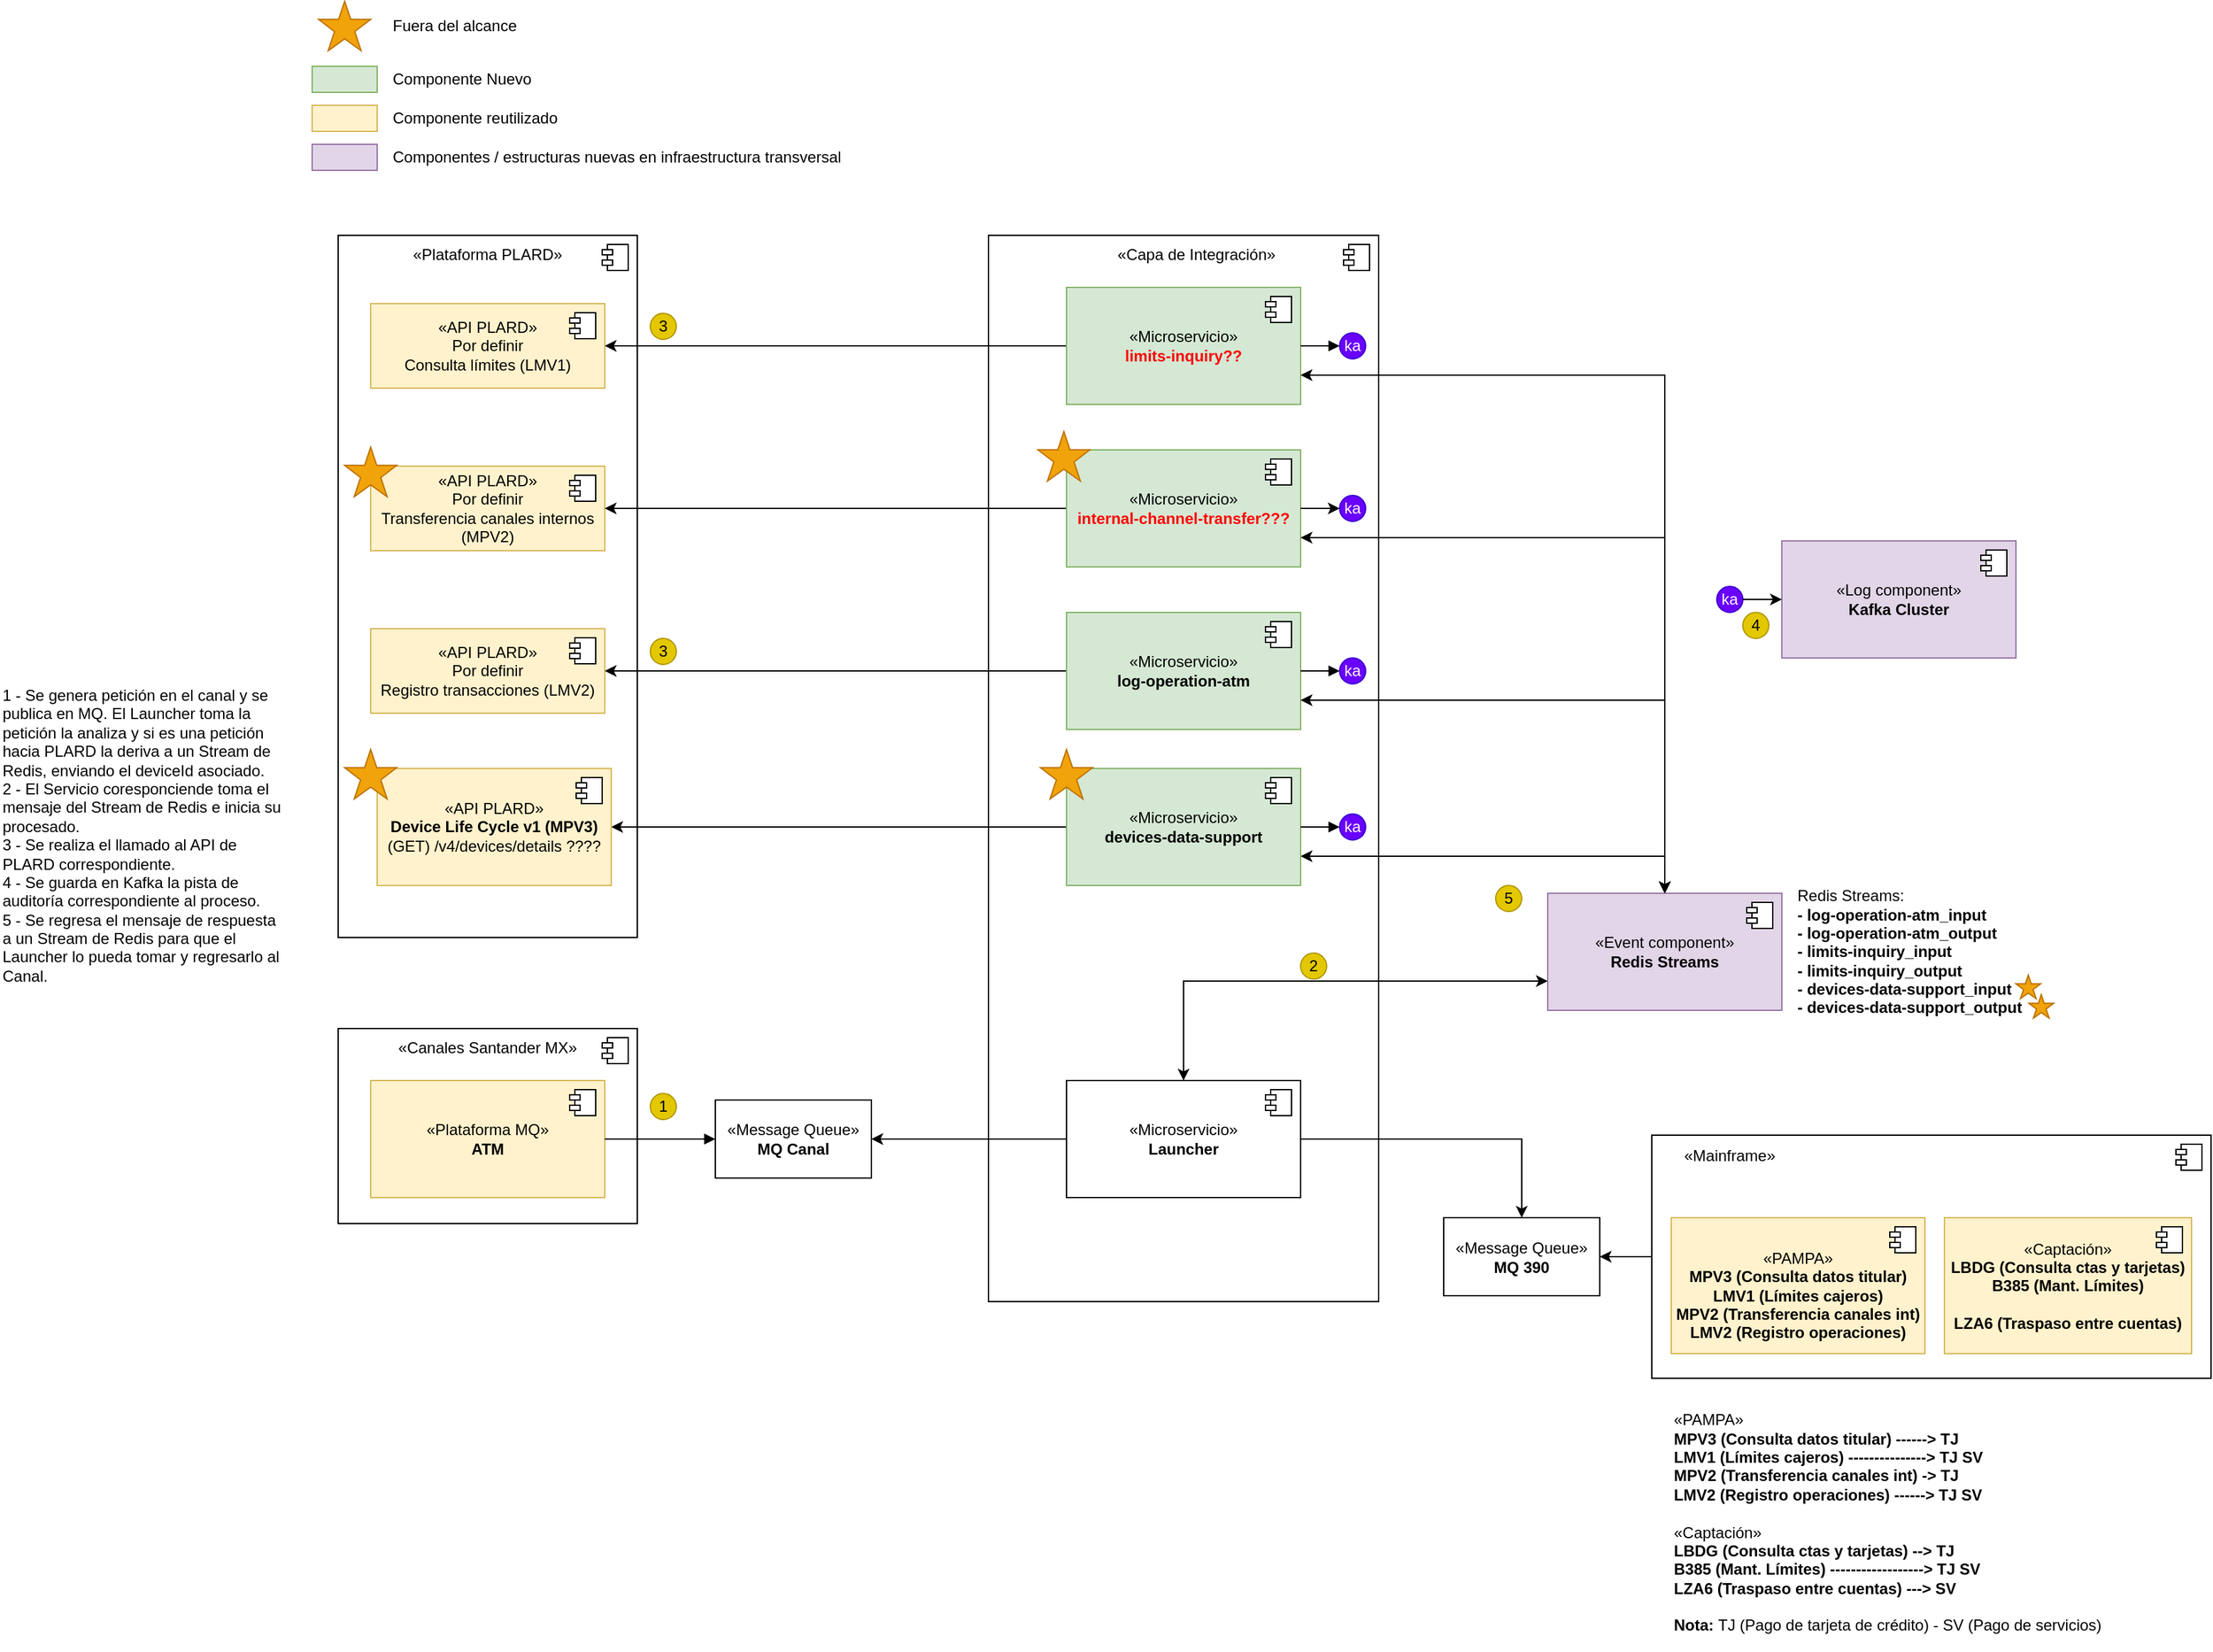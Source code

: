 <mxfile version="24.7.17" pages="8">
  <diagram name="Componentes" id="Hr5Lzy8-_08L1F_6YtW8">
    <mxGraphModel dx="2735" dy="1716" grid="1" gridSize="10" guides="1" tooltips="1" connect="1" arrows="1" fold="1" page="1" pageScale="1" pageWidth="850" pageHeight="1100" math="0" shadow="0">
      <root>
        <mxCell id="ibalX00g9vt64yQpozJs-0" />
        <mxCell id="ibalX00g9vt64yQpozJs-1" parent="ibalX00g9vt64yQpozJs-0" />
        <mxCell id="ibalX00g9vt64yQpozJs-13" value="&lt;div&gt;&lt;br&gt;&lt;/div&gt;" style="html=1;dropTarget=0;whiteSpace=wrap;" parent="ibalX00g9vt64yQpozJs-1" vertex="1">
          <mxGeometry x="-1000" y="-60" width="230" height="540" as="geometry" />
        </mxCell>
        <mxCell id="ibalX00g9vt64yQpozJs-14" value="" style="shape=module;jettyWidth=8;jettyHeight=4;" parent="ibalX00g9vt64yQpozJs-13" vertex="1">
          <mxGeometry x="1" width="20" height="20" relative="1" as="geometry">
            <mxPoint x="-27" y="7" as="offset" />
          </mxGeometry>
        </mxCell>
        <mxCell id="ibalX00g9vt64yQpozJs-2" value="&lt;div&gt;&lt;br&gt;&lt;/div&gt;" style="html=1;dropTarget=0;whiteSpace=wrap;" parent="ibalX00g9vt64yQpozJs-1" vertex="1">
          <mxGeometry x="-500" y="-60" width="300" height="820" as="geometry" />
        </mxCell>
        <mxCell id="ibalX00g9vt64yQpozJs-3" value="" style="shape=module;jettyWidth=8;jettyHeight=4;" parent="ibalX00g9vt64yQpozJs-2" vertex="1">
          <mxGeometry x="1" width="20" height="20" relative="1" as="geometry">
            <mxPoint x="-27" y="7" as="offset" />
          </mxGeometry>
        </mxCell>
        <mxCell id="ibalX00g9vt64yQpozJs-4" value="&lt;div&gt;&lt;br&gt;&lt;/div&gt;" style="html=1;dropTarget=0;whiteSpace=wrap;" parent="ibalX00g9vt64yQpozJs-1" vertex="1">
          <mxGeometry x="-1000" y="550" width="230" height="150" as="geometry" />
        </mxCell>
        <mxCell id="ibalX00g9vt64yQpozJs-5" value="" style="shape=module;jettyWidth=8;jettyHeight=4;" parent="ibalX00g9vt64yQpozJs-4" vertex="1">
          <mxGeometry x="1" width="20" height="20" relative="1" as="geometry">
            <mxPoint x="-27" y="7" as="offset" />
          </mxGeometry>
        </mxCell>
        <mxCell id="UevffBtBP-o2EY0w1ZIJ-2" value="" style="rounded=0;orthogonalLoop=1;jettySize=auto;html=1;" parent="ibalX00g9vt64yQpozJs-1" source="ibalX00g9vt64yQpozJs-6" target="Fhr26TY9afIAGjRqi2eX-6" edge="1">
          <mxGeometry relative="1" as="geometry" />
        </mxCell>
        <mxCell id="CGJvHUNieDKuwBb52tQV-4" style="edgeStyle=orthogonalEdgeStyle;rounded=0;orthogonalLoop=1;jettySize=auto;html=1;exitX=1;exitY=0.75;exitDx=0;exitDy=0;startArrow=classic;startFill=1;" parent="ibalX00g9vt64yQpozJs-1" source="ibalX00g9vt64yQpozJs-6" target="YT_dUnnxunZ9NrD1JXKK-0" edge="1">
          <mxGeometry relative="1" as="geometry" />
        </mxCell>
        <mxCell id="ibalX00g9vt64yQpozJs-6" value="&lt;div&gt;«Microservicio»&lt;b&gt;&lt;br&gt;&lt;/b&gt;&lt;/div&gt;&lt;div&gt;&lt;b&gt;devices-data-support&lt;/b&gt;&lt;/div&gt;" style="html=1;dropTarget=0;whiteSpace=wrap;fillColor=#d5e8d4;strokeColor=#82b366;" parent="ibalX00g9vt64yQpozJs-1" vertex="1">
          <mxGeometry x="-440" y="350" width="180" height="90" as="geometry" />
        </mxCell>
        <mxCell id="ibalX00g9vt64yQpozJs-7" value="" style="shape=module;jettyWidth=8;jettyHeight=4;" parent="ibalX00g9vt64yQpozJs-6" vertex="1">
          <mxGeometry x="1" width="20" height="20" relative="1" as="geometry">
            <mxPoint x="-27" y="7" as="offset" />
          </mxGeometry>
        </mxCell>
        <mxCell id="ibalX00g9vt64yQpozJs-10" value="" style="html=1;verticalAlign=bottom;endArrow=block;rounded=0;" parent="ibalX00g9vt64yQpozJs-1" source="ibalX00g9vt64yQpozJs-6" target="Xr6SCrK0ljmYc6vUD68w-12" edge="1">
          <mxGeometry width="80" relative="1" as="geometry">
            <mxPoint x="-270" y="523" as="sourcePoint" />
            <mxPoint x="165" y="408" as="targetPoint" />
            <mxPoint as="offset" />
          </mxGeometry>
        </mxCell>
        <mxCell id="ibalX00g9vt64yQpozJs-15" value="" style="rounded=0;whiteSpace=wrap;html=1;fillColor=#d5e8d4;strokeColor=#82b366;" parent="ibalX00g9vt64yQpozJs-1" vertex="1">
          <mxGeometry x="-1020" y="-190" width="50" height="20" as="geometry" />
        </mxCell>
        <mxCell id="ibalX00g9vt64yQpozJs-16" value="Componente Nuevo" style="text;html=1;strokeColor=none;fillColor=none;align=left;verticalAlign=middle;whiteSpace=wrap;rounded=0;" parent="ibalX00g9vt64yQpozJs-1" vertex="1">
          <mxGeometry x="-960" y="-190" width="110" height="20" as="geometry" />
        </mxCell>
        <mxCell id="ibalX00g9vt64yQpozJs-17" value="" style="rounded=0;whiteSpace=wrap;html=1;fillColor=#fff2cc;strokeColor=#d6b656;" parent="ibalX00g9vt64yQpozJs-1" vertex="1">
          <mxGeometry x="-1020" y="-160" width="50" height="20" as="geometry" />
        </mxCell>
        <mxCell id="ibalX00g9vt64yQpozJs-18" value="Componente reutilizado" style="text;html=1;strokeColor=none;fillColor=none;align=left;verticalAlign=middle;whiteSpace=wrap;rounded=0;" parent="ibalX00g9vt64yQpozJs-1" vertex="1">
          <mxGeometry x="-960" y="-160" width="130" height="20" as="geometry" />
        </mxCell>
        <mxCell id="ibalX00g9vt64yQpozJs-19" value="" style="rounded=0;whiteSpace=wrap;html=1;fillColor=#e1d5e7;strokeColor=#9673a6;" parent="ibalX00g9vt64yQpozJs-1" vertex="1">
          <mxGeometry x="-1020" y="-130" width="50" height="20" as="geometry" />
        </mxCell>
        <mxCell id="ibalX00g9vt64yQpozJs-20" value="Componentes / estructuras nuevas en infraestructura transversal" style="text;html=1;strokeColor=none;fillColor=none;align=left;verticalAlign=middle;whiteSpace=wrap;rounded=0;" parent="ibalX00g9vt64yQpozJs-1" vertex="1">
          <mxGeometry x="-960" y="-130" width="350" height="20" as="geometry" />
        </mxCell>
        <mxCell id="ibalX00g9vt64yQpozJs-21" value="&lt;div&gt;«Log component»&lt;b&gt;&lt;br&gt;&lt;/b&gt;&lt;/div&gt;&lt;div&gt;&lt;b&gt;Kafka Cluster&lt;/b&gt;&lt;/div&gt;" style="html=1;dropTarget=0;whiteSpace=wrap;fillColor=#e1d5e7;strokeColor=#9673a6;" parent="ibalX00g9vt64yQpozJs-1" vertex="1">
          <mxGeometry x="110" y="175" width="180" height="90" as="geometry" />
        </mxCell>
        <mxCell id="ibalX00g9vt64yQpozJs-22" value="" style="shape=module;jettyWidth=8;jettyHeight=4;" parent="ibalX00g9vt64yQpozJs-21" vertex="1">
          <mxGeometry x="1" width="20" height="20" relative="1" as="geometry">
            <mxPoint x="-27" y="7" as="offset" />
          </mxGeometry>
        </mxCell>
        <mxCell id="ibalX00g9vt64yQpozJs-23" value="" style="group" parent="ibalX00g9vt64yQpozJs-1" vertex="1" connectable="0">
          <mxGeometry x="-760" y="600" width="20" height="20" as="geometry" />
        </mxCell>
        <mxCell id="ibalX00g9vt64yQpozJs-24" value="" style="ellipse;whiteSpace=wrap;html=1;aspect=fixed;fillColor=#e3c800;strokeColor=#B09500;fontColor=#000000;" parent="ibalX00g9vt64yQpozJs-23" vertex="1">
          <mxGeometry width="20" height="20" as="geometry" />
        </mxCell>
        <mxCell id="ibalX00g9vt64yQpozJs-25" value="1" style="text;html=1;align=center;verticalAlign=middle;whiteSpace=wrap;rounded=0;" parent="ibalX00g9vt64yQpozJs-23" vertex="1">
          <mxGeometry width="20" height="20" as="geometry" />
        </mxCell>
        <mxCell id="ibalX00g9vt64yQpozJs-26" value="" style="group" parent="ibalX00g9vt64yQpozJs-1" vertex="1" connectable="0">
          <mxGeometry x="-260" y="492" width="20" height="20" as="geometry" />
        </mxCell>
        <mxCell id="ibalX00g9vt64yQpozJs-27" value="" style="ellipse;whiteSpace=wrap;html=1;aspect=fixed;fillColor=#e3c800;strokeColor=#B09500;fontColor=#000000;" parent="ibalX00g9vt64yQpozJs-26" vertex="1">
          <mxGeometry width="20" height="20" as="geometry" />
        </mxCell>
        <mxCell id="ibalX00g9vt64yQpozJs-28" value="2" style="text;html=1;align=center;verticalAlign=middle;whiteSpace=wrap;rounded=0;" parent="ibalX00g9vt64yQpozJs-26" vertex="1">
          <mxGeometry width="20" height="20" as="geometry" />
        </mxCell>
        <mxCell id="mw78Khjm8ICX6KQG7Wsu-0" value="«Canales Santander MX»" style="text;html=1;align=center;verticalAlign=middle;whiteSpace=wrap;rounded=0;" parent="ibalX00g9vt64yQpozJs-1" vertex="1">
          <mxGeometry x="-955" y="550" width="140" height="30" as="geometry" />
        </mxCell>
        <mxCell id="mw78Khjm8ICX6KQG7Wsu-1" value="&lt;div&gt;«Plataforma MQ»&lt;b&gt;&lt;br&gt;&lt;/b&gt;&lt;/div&gt;&lt;div&gt;&lt;b&gt;ATM&lt;/b&gt;&lt;/div&gt;" style="html=1;dropTarget=0;whiteSpace=wrap;fillColor=#fff2cc;strokeColor=#d6b656;" parent="ibalX00g9vt64yQpozJs-1" vertex="1">
          <mxGeometry x="-975" y="590" width="180" height="90" as="geometry" />
        </mxCell>
        <mxCell id="mw78Khjm8ICX6KQG7Wsu-2" value="" style="shape=module;jettyWidth=8;jettyHeight=4;" parent="mw78Khjm8ICX6KQG7Wsu-1" vertex="1">
          <mxGeometry x="1" width="20" height="20" relative="1" as="geometry">
            <mxPoint x="-27" y="7" as="offset" />
          </mxGeometry>
        </mxCell>
        <mxCell id="mw78Khjm8ICX6KQG7Wsu-7" value="" style="html=1;verticalAlign=bottom;endArrow=block;rounded=0;edgeStyle=orthogonalEdgeStyle;" parent="ibalX00g9vt64yQpozJs-1" source="mw78Khjm8ICX6KQG7Wsu-1" target="CGJvHUNieDKuwBb52tQV-0" edge="1">
          <mxGeometry x="0.002" width="80" relative="1" as="geometry">
            <mxPoint x="-705" y="595" as="sourcePoint" />
            <mxPoint x="-350" y="439" as="targetPoint" />
            <mxPoint as="offset" />
          </mxGeometry>
        </mxCell>
        <mxCell id="CGJvHUNieDKuwBb52tQV-2" style="edgeStyle=orthogonalEdgeStyle;rounded=0;orthogonalLoop=1;jettySize=auto;html=1;" parent="ibalX00g9vt64yQpozJs-1" source="mw78Khjm8ICX6KQG7Wsu-5" target="CGJvHUNieDKuwBb52tQV-0" edge="1">
          <mxGeometry relative="1" as="geometry" />
        </mxCell>
        <mxCell id="WAyySOAWvUpvXSL9j0dH-3" style="edgeStyle=orthogonalEdgeStyle;rounded=0;orthogonalLoop=1;jettySize=auto;html=1;" parent="ibalX00g9vt64yQpozJs-1" source="mw78Khjm8ICX6KQG7Wsu-5" target="WAyySOAWvUpvXSL9j0dH-2" edge="1">
          <mxGeometry relative="1" as="geometry" />
        </mxCell>
        <mxCell id="mw78Khjm8ICX6KQG7Wsu-5" value="&lt;div&gt;«Microservicio»&lt;b&gt;&lt;br&gt;&lt;/b&gt;&lt;/div&gt;&lt;div&gt;&lt;b&gt;Launcher&lt;/b&gt;&lt;/div&gt;" style="html=1;dropTarget=0;whiteSpace=wrap;" parent="ibalX00g9vt64yQpozJs-1" vertex="1">
          <mxGeometry x="-440" y="590" width="180" height="90" as="geometry" />
        </mxCell>
        <mxCell id="mw78Khjm8ICX6KQG7Wsu-6" value="" style="shape=module;jettyWidth=8;jettyHeight=4;" parent="mw78Khjm8ICX6KQG7Wsu-5" vertex="1">
          <mxGeometry x="1" width="20" height="20" relative="1" as="geometry">
            <mxPoint x="-27" y="7" as="offset" />
          </mxGeometry>
        </mxCell>
        <mxCell id="YT_dUnnxunZ9NrD1JXKK-2" style="edgeStyle=orthogonalEdgeStyle;rounded=0;orthogonalLoop=1;jettySize=auto;html=1;entryX=0;entryY=0.75;entryDx=0;entryDy=0;startArrow=classic;startFill=1;exitX=0.5;exitY=0;exitDx=0;exitDy=0;" parent="ibalX00g9vt64yQpozJs-1" source="mw78Khjm8ICX6KQG7Wsu-5" target="YT_dUnnxunZ9NrD1JXKK-0" edge="1">
          <mxGeometry relative="1" as="geometry">
            <mxPoint x="-290" y="513" as="sourcePoint" />
          </mxGeometry>
        </mxCell>
        <mxCell id="mw78Khjm8ICX6KQG7Wsu-16" value="&lt;div&gt;«Capa de Integración»&lt;/div&gt;" style="text;html=1;align=center;verticalAlign=middle;whiteSpace=wrap;rounded=0;" parent="ibalX00g9vt64yQpozJs-1" vertex="1">
          <mxGeometry x="-410" y="-60" width="140" height="30" as="geometry" />
        </mxCell>
        <mxCell id="k2TCZtdQKbIll1BBhbGv-0" value="&lt;div&gt;«Plataforma PLARD»&lt;/div&gt;" style="text;html=1;align=center;verticalAlign=middle;whiteSpace=wrap;rounded=0;" parent="ibalX00g9vt64yQpozJs-1" vertex="1">
          <mxGeometry x="-945" y="-60" width="120" height="30" as="geometry" />
        </mxCell>
        <mxCell id="k2TCZtdQKbIll1BBhbGv-1" value="&lt;div&gt;«API PLARD»&lt;b&gt;&lt;br&gt;&lt;/b&gt;&lt;/div&gt;&lt;div&gt;&lt;div style=&quot;&quot;&gt;Por definir&lt;/div&gt;&lt;/div&gt;&lt;div style=&quot;&quot;&gt;Consulta límites (LMV1)&lt;/div&gt;" style="html=1;dropTarget=0;whiteSpace=wrap;fillColor=#fff2cc;strokeColor=#d6b656;" parent="ibalX00g9vt64yQpozJs-1" vertex="1">
          <mxGeometry x="-975" y="-7.5" width="180" height="65" as="geometry" />
        </mxCell>
        <mxCell id="k2TCZtdQKbIll1BBhbGv-2" value="" style="shape=module;jettyWidth=8;jettyHeight=4;" parent="k2TCZtdQKbIll1BBhbGv-1" vertex="1">
          <mxGeometry x="1" width="20" height="20" relative="1" as="geometry">
            <mxPoint x="-27" y="7" as="offset" />
          </mxGeometry>
        </mxCell>
        <mxCell id="UevffBtBP-o2EY0w1ZIJ-12" value="" style="group" parent="ibalX00g9vt64yQpozJs-1" vertex="1" connectable="0">
          <mxGeometry x="80" y="230" width="20" height="20" as="geometry" />
        </mxCell>
        <mxCell id="UevffBtBP-o2EY0w1ZIJ-13" value="" style="ellipse;whiteSpace=wrap;html=1;aspect=fixed;fillColor=#e3c800;strokeColor=#B09500;fontColor=#000000;" parent="UevffBtBP-o2EY0w1ZIJ-12" vertex="1">
          <mxGeometry width="20" height="20" as="geometry" />
        </mxCell>
        <mxCell id="UevffBtBP-o2EY0w1ZIJ-14" value="4" style="text;html=1;align=center;verticalAlign=middle;whiteSpace=wrap;rounded=0;" parent="UevffBtBP-o2EY0w1ZIJ-12" vertex="1">
          <mxGeometry width="20" height="20" as="geometry" />
        </mxCell>
        <mxCell id="UevffBtBP-o2EY0w1ZIJ-15" value="1 - Se genera petición en el canal y se publica en MQ. El Launcher toma la petición la analiza y si es una petición hacia PLARD la deriva a un Stream de Redis, enviando el deviceId asociado.&lt;div&gt;2 - El Servicio coresponciende toma el mensaje del Stream de Redis e inicia su procesado.&lt;/div&gt;&lt;div&gt;&lt;span style=&quot;background-color: initial;&quot;&gt;3 - Se realiza el llamado al API de PLARD correspondiente.&lt;/span&gt;&lt;br&gt;&lt;/div&gt;&lt;div&gt;4 - Se guarda en Kafka la pista de auditoría correspondiente al proceso.&lt;/div&gt;&lt;div&gt;5 - Se regresa el mensaje de respuesta a un Stream de Redis para que el Launcher lo pueda tomar y regresarlo al Canal.&lt;/div&gt;&lt;div&gt;&lt;br&gt;&lt;/div&gt;" style="text;html=1;align=left;verticalAlign=top;whiteSpace=wrap;rounded=0;" parent="ibalX00g9vt64yQpozJs-1" vertex="1">
          <mxGeometry x="-1260" y="280" width="220" height="460" as="geometry" />
        </mxCell>
        <mxCell id="CGJvHUNieDKuwBb52tQV-0" value="&lt;div&gt;«Message Queue»&lt;b&gt;&lt;br&gt;&lt;/b&gt;&lt;/div&gt;&lt;div&gt;&lt;b&gt;MQ Canal&lt;/b&gt;&lt;/div&gt;" style="rounded=0;whiteSpace=wrap;html=1;" parent="ibalX00g9vt64yQpozJs-1" vertex="1">
          <mxGeometry x="-710" y="605" width="120" height="60" as="geometry" />
        </mxCell>
        <mxCell id="WAyySOAWvUpvXSL9j0dH-7" style="edgeStyle=orthogonalEdgeStyle;rounded=0;orthogonalLoop=1;jettySize=auto;html=1;" parent="ibalX00g9vt64yQpozJs-1" source="WAyySOAWvUpvXSL9j0dH-0" target="WAyySOAWvUpvXSL9j0dH-2" edge="1">
          <mxGeometry relative="1" as="geometry" />
        </mxCell>
        <mxCell id="WAyySOAWvUpvXSL9j0dH-0" value="" style="html=1;dropTarget=0;whiteSpace=wrap;" parent="ibalX00g9vt64yQpozJs-1" vertex="1">
          <mxGeometry x="10" y="632" width="430" height="187" as="geometry" />
        </mxCell>
        <mxCell id="WAyySOAWvUpvXSL9j0dH-1" value="" style="shape=module;jettyWidth=8;jettyHeight=4;" parent="WAyySOAWvUpvXSL9j0dH-0" vertex="1">
          <mxGeometry x="1" width="20" height="20" relative="1" as="geometry">
            <mxPoint x="-27" y="7" as="offset" />
          </mxGeometry>
        </mxCell>
        <mxCell id="WAyySOAWvUpvXSL9j0dH-2" value="&lt;div&gt;«Message Queue»&lt;b&gt;&lt;br&gt;&lt;/b&gt;&lt;/div&gt;&lt;div&gt;&lt;b&gt;MQ 390&lt;/b&gt;&lt;/div&gt;" style="rounded=0;whiteSpace=wrap;html=1;" parent="ibalX00g9vt64yQpozJs-1" vertex="1">
          <mxGeometry x="-150" y="695.5" width="120" height="60" as="geometry" />
        </mxCell>
        <mxCell id="WAyySOAWvUpvXSL9j0dH-8" value="&lt;div&gt;«Mainframe»&lt;/div&gt;" style="text;html=1;align=center;verticalAlign=middle;whiteSpace=wrap;rounded=0;" parent="ibalX00g9vt64yQpozJs-1" vertex="1">
          <mxGeometry x="10" y="633" width="120" height="30" as="geometry" />
        </mxCell>
        <mxCell id="WAyySOAWvUpvXSL9j0dH-9" value="&lt;div&gt;&lt;br&gt;&lt;/div&gt;&lt;div&gt;«PAMPA»&lt;b&gt;&lt;br&gt;&lt;/b&gt;&lt;/div&gt;&lt;div&gt;&lt;b&gt;MPV3 (Consulta datos titular)&lt;/b&gt;&lt;/div&gt;&lt;div&gt;&lt;b&gt;LMV1 (Límites cajeros&lt;/b&gt;&lt;b style=&quot;background-color: initial;&quot;&gt;)&lt;/b&gt;&lt;/div&gt;&lt;div&gt;&lt;b style=&quot;background-color: initial;&quot;&gt;MPV2 (Transferencia canales int)&lt;/b&gt;&lt;/div&gt;&lt;div&gt;&lt;b style=&quot;background-color: initial;&quot;&gt;LMV2 (Registro operaciones)&lt;/b&gt;&lt;/div&gt;" style="html=1;dropTarget=0;whiteSpace=wrap;fillColor=#fff2cc;strokeColor=#d6b656;" parent="ibalX00g9vt64yQpozJs-1" vertex="1">
          <mxGeometry x="25" y="695.5" width="195" height="104.5" as="geometry" />
        </mxCell>
        <mxCell id="WAyySOAWvUpvXSL9j0dH-10" value="" style="shape=module;jettyWidth=8;jettyHeight=4;" parent="WAyySOAWvUpvXSL9j0dH-9" vertex="1">
          <mxGeometry x="1" width="20" height="20" relative="1" as="geometry">
            <mxPoint x="-27" y="7" as="offset" />
          </mxGeometry>
        </mxCell>
        <mxCell id="YT_dUnnxunZ9NrD1JXKK-0" value="&lt;div&gt;«Event component»&lt;b&gt;&lt;br&gt;&lt;/b&gt;&lt;/div&gt;&lt;div&gt;&lt;b&gt;Redis Streams&lt;/b&gt;&lt;/div&gt;" style="html=1;dropTarget=0;whiteSpace=wrap;fillColor=#e1d5e7;strokeColor=#9673a6;" parent="ibalX00g9vt64yQpozJs-1" vertex="1">
          <mxGeometry x="-70" y="446" width="180" height="90" as="geometry" />
        </mxCell>
        <mxCell id="YT_dUnnxunZ9NrD1JXKK-1" value="" style="shape=module;jettyWidth=8;jettyHeight=4;" parent="YT_dUnnxunZ9NrD1JXKK-0" vertex="1">
          <mxGeometry x="1" width="20" height="20" relative="1" as="geometry">
            <mxPoint x="-27" y="7" as="offset" />
          </mxGeometry>
        </mxCell>
        <mxCell id="YT_dUnnxunZ9NrD1JXKK-7" value="" style="group" parent="ibalX00g9vt64yQpozJs-1" vertex="1" connectable="0">
          <mxGeometry x="-760" width="20" height="20" as="geometry" />
        </mxCell>
        <mxCell id="YT_dUnnxunZ9NrD1JXKK-8" value="" style="ellipse;whiteSpace=wrap;html=1;aspect=fixed;fillColor=#e3c800;strokeColor=#B09500;fontColor=#000000;" parent="YT_dUnnxunZ9NrD1JXKK-7" vertex="1">
          <mxGeometry width="20" height="20" as="geometry" />
        </mxCell>
        <mxCell id="YT_dUnnxunZ9NrD1JXKK-9" value="3" style="text;html=1;align=center;verticalAlign=middle;whiteSpace=wrap;rounded=0;" parent="YT_dUnnxunZ9NrD1JXKK-7" vertex="1">
          <mxGeometry width="20" height="20" as="geometry" />
        </mxCell>
        <mxCell id="YT_dUnnxunZ9NrD1JXKK-10" value="" style="group" parent="ibalX00g9vt64yQpozJs-1" vertex="1" connectable="0">
          <mxGeometry x="-110" y="440" width="20" height="20" as="geometry" />
        </mxCell>
        <mxCell id="YT_dUnnxunZ9NrD1JXKK-11" value="" style="ellipse;whiteSpace=wrap;html=1;aspect=fixed;fillColor=#e3c800;strokeColor=#B09500;fontColor=#000000;" parent="YT_dUnnxunZ9NrD1JXKK-10" vertex="1">
          <mxGeometry width="20" height="20" as="geometry" />
        </mxCell>
        <mxCell id="YT_dUnnxunZ9NrD1JXKK-12" value="5" style="text;html=1;align=center;verticalAlign=middle;whiteSpace=wrap;rounded=0;" parent="YT_dUnnxunZ9NrD1JXKK-10" vertex="1">
          <mxGeometry width="20" height="20" as="geometry" />
        </mxCell>
        <mxCell id="g_0snilCVPNVc1-SbBDg-0" value="Redis Streams:&amp;nbsp;&lt;div&gt;&lt;b&gt;-&amp;nbsp;&lt;/b&gt;&lt;b style=&quot;text-align: center;&quot;&gt;log-operation-atm&lt;/b&gt;&lt;b&gt;_input&lt;/b&gt;&lt;/div&gt;&lt;div&gt;&lt;b&gt;-&amp;nbsp;&lt;/b&gt;&lt;b style=&quot;text-align: center;&quot;&gt;log-operation-atm&lt;/b&gt;&lt;b&gt;_output&lt;/b&gt;&lt;/div&gt;&lt;div&gt;&lt;b&gt;-&amp;nbsp;&lt;/b&gt;&lt;b style=&quot;background-color: initial; text-align: center;&quot;&gt;limits-inquiry_input&lt;/b&gt;&lt;/div&gt;&lt;div&gt;&lt;b style=&quot;background-color: initial; text-align: center;&quot;&gt;- limits-inquiry_output&lt;/b&gt;&lt;/div&gt;&lt;div&gt;&lt;div&gt;&lt;b&gt;-&amp;nbsp;&lt;/b&gt;&lt;b style=&quot;text-align: center;&quot;&gt;devices-data-support&lt;/b&gt;&lt;b&gt;_input&lt;/b&gt;&lt;/div&gt;&lt;div&gt;&lt;b&gt;-&amp;nbsp;&lt;/b&gt;&lt;b style=&quot;text-align: center;&quot;&gt;devices-data-support&lt;/b&gt;&lt;b&gt;_output&lt;/b&gt;&lt;/div&gt;&lt;/div&gt;" style="text;html=1;align=left;verticalAlign=middle;whiteSpace=wrap;rounded=0;" parent="ibalX00g9vt64yQpozJs-1" vertex="1">
          <mxGeometry x="120" y="439" width="180" height="104" as="geometry" />
        </mxCell>
        <mxCell id="Fhr26TY9afIAGjRqi2eX-0" value="&lt;div&gt;«Captación»&lt;b&gt;&lt;br&gt;&lt;/b&gt;&lt;/div&gt;&lt;div&gt;&lt;b&gt;LBDG (Consulta ctas y tarjetas)&lt;/b&gt;&lt;/div&gt;&lt;div&gt;&lt;b&gt;B385 (Mant. Límites)&lt;/b&gt;&lt;/div&gt;&lt;div&gt;&lt;b&gt;&lt;br&gt;&lt;/b&gt;&lt;/div&gt;&lt;div&gt;&lt;b&gt;LZA6 (Traspaso entre cuentas)&lt;/b&gt;&lt;br&gt;&lt;/div&gt;" style="html=1;dropTarget=0;whiteSpace=wrap;fillColor=#fff2cc;strokeColor=#d6b656;" parent="ibalX00g9vt64yQpozJs-1" vertex="1">
          <mxGeometry x="235" y="695.5" width="190" height="104.5" as="geometry" />
        </mxCell>
        <mxCell id="Fhr26TY9afIAGjRqi2eX-1" value="" style="shape=module;jettyWidth=8;jettyHeight=4;" parent="Fhr26TY9afIAGjRqi2eX-0" vertex="1">
          <mxGeometry x="1" width="20" height="20" relative="1" as="geometry">
            <mxPoint x="-27" y="7" as="offset" />
          </mxGeometry>
        </mxCell>
        <mxCell id="Fhr26TY9afIAGjRqi2eX-4" value="&lt;div&gt;«API PLARD»&lt;b&gt;&lt;br&gt;&lt;/b&gt;&lt;/div&gt;&lt;div&gt;&lt;div style=&quot;&quot;&gt;Por definir&lt;/div&gt;&lt;/div&gt;&lt;div style=&quot;&quot;&gt;Registro transacciones (LMV2)&lt;/div&gt;" style="html=1;dropTarget=0;whiteSpace=wrap;fillColor=#fff2cc;strokeColor=#d6b656;" parent="ibalX00g9vt64yQpozJs-1" vertex="1">
          <mxGeometry x="-975" y="242.5" width="180" height="65" as="geometry" />
        </mxCell>
        <mxCell id="Fhr26TY9afIAGjRqi2eX-5" value="" style="shape=module;jettyWidth=8;jettyHeight=4;" parent="Fhr26TY9afIAGjRqi2eX-4" vertex="1">
          <mxGeometry x="1" width="20" height="20" relative="1" as="geometry">
            <mxPoint x="-27" y="7" as="offset" />
          </mxGeometry>
        </mxCell>
        <mxCell id="Fhr26TY9afIAGjRqi2eX-6" value="&lt;div&gt;«API PLARD»&lt;b&gt;&lt;br&gt;&lt;/b&gt;&lt;/div&gt;&lt;div&gt;&lt;div style=&quot;&quot;&gt;&lt;b&gt;Device Life Cycle v1 (MPV3)&lt;/b&gt;&lt;/div&gt;&lt;/div&gt;&lt;div style=&quot;&quot;&gt;(GET) /v4/devices/details ????&lt;/div&gt;" style="html=1;dropTarget=0;whiteSpace=wrap;fillColor=#fff2cc;strokeColor=#d6b656;" parent="ibalX00g9vt64yQpozJs-1" vertex="1">
          <mxGeometry x="-970" y="350" width="180" height="90" as="geometry" />
        </mxCell>
        <mxCell id="Fhr26TY9afIAGjRqi2eX-7" value="" style="shape=module;jettyWidth=8;jettyHeight=4;" parent="Fhr26TY9afIAGjRqi2eX-6" vertex="1">
          <mxGeometry x="1" width="20" height="20" relative="1" as="geometry">
            <mxPoint x="-27" y="7" as="offset" />
          </mxGeometry>
        </mxCell>
        <mxCell id="Fhr26TY9afIAGjRqi2eX-8" value="&lt;div&gt;«API PLARD»&lt;b&gt;&lt;br&gt;&lt;/b&gt;&lt;/div&gt;&lt;div&gt;&lt;div style=&quot;&quot;&gt;Por definir&lt;/div&gt;&lt;/div&gt;&lt;div style=&quot;&quot;&gt;Transferencia canales internos (MPV2)&lt;/div&gt;" style="html=1;dropTarget=0;whiteSpace=wrap;fillColor=#fff2cc;strokeColor=#d6b656;" parent="ibalX00g9vt64yQpozJs-1" vertex="1">
          <mxGeometry x="-975" y="117.5" width="180" height="65" as="geometry" />
        </mxCell>
        <mxCell id="Fhr26TY9afIAGjRqi2eX-9" value="" style="shape=module;jettyWidth=8;jettyHeight=4;" parent="Fhr26TY9afIAGjRqi2eX-8" vertex="1">
          <mxGeometry x="1" width="20" height="20" relative="1" as="geometry">
            <mxPoint x="-27" y="7" as="offset" />
          </mxGeometry>
        </mxCell>
        <mxCell id="Fhr26TY9afIAGjRqi2eX-12" style="edgeStyle=orthogonalEdgeStyle;rounded=0;orthogonalLoop=1;jettySize=auto;html=1;" parent="ibalX00g9vt64yQpozJs-1" source="Fhr26TY9afIAGjRqi2eX-10" target="Fhr26TY9afIAGjRqi2eX-4" edge="1">
          <mxGeometry relative="1" as="geometry">
            <Array as="points" />
          </mxGeometry>
        </mxCell>
        <mxCell id="Fhr26TY9afIAGjRqi2eX-10" value="&lt;div&gt;«Microservicio»&lt;b&gt;&lt;br&gt;&lt;/b&gt;&lt;/div&gt;&lt;div&gt;&lt;b&gt;log-operation-atm&lt;/b&gt;&lt;/div&gt;" style="html=1;dropTarget=0;whiteSpace=wrap;fillColor=#d5e8d4;strokeColor=#82b366;" parent="ibalX00g9vt64yQpozJs-1" vertex="1">
          <mxGeometry x="-440" y="230" width="180" height="90" as="geometry" />
        </mxCell>
        <mxCell id="Fhr26TY9afIAGjRqi2eX-11" value="" style="shape=module;jettyWidth=8;jettyHeight=4;" parent="Fhr26TY9afIAGjRqi2eX-10" vertex="1">
          <mxGeometry x="1" width="20" height="20" relative="1" as="geometry">
            <mxPoint x="-27" y="7" as="offset" />
          </mxGeometry>
        </mxCell>
        <mxCell id="Fhr26TY9afIAGjRqi2eX-18" style="edgeStyle=orthogonalEdgeStyle;rounded=0;orthogonalLoop=1;jettySize=auto;html=1;" parent="ibalX00g9vt64yQpozJs-1" source="Fhr26TY9afIAGjRqi2eX-13" target="k2TCZtdQKbIll1BBhbGv-1" edge="1">
          <mxGeometry relative="1" as="geometry" />
        </mxCell>
        <mxCell id="Fhr26TY9afIAGjRqi2eX-13" value="&lt;div&gt;«Microservicio»&lt;b&gt;&lt;br&gt;&lt;/b&gt;&lt;/div&gt;&lt;div&gt;&lt;b&gt;&lt;font color=&quot;#ff0000&quot;&gt;limits-inquiry??&lt;/font&gt;&lt;/b&gt;&lt;/div&gt;" style="html=1;dropTarget=0;whiteSpace=wrap;fillColor=#d5e8d4;strokeColor=#82b366;" parent="ibalX00g9vt64yQpozJs-1" vertex="1">
          <mxGeometry x="-440" y="-20" width="180" height="90" as="geometry" />
        </mxCell>
        <mxCell id="Fhr26TY9afIAGjRqi2eX-14" value="" style="shape=module;jettyWidth=8;jettyHeight=4;" parent="Fhr26TY9afIAGjRqi2eX-13" vertex="1">
          <mxGeometry x="1" width="20" height="20" relative="1" as="geometry">
            <mxPoint x="-27" y="7" as="offset" />
          </mxGeometry>
        </mxCell>
        <mxCell id="Fhr26TY9afIAGjRqi2eX-17" style="edgeStyle=orthogonalEdgeStyle;rounded=0;orthogonalLoop=1;jettySize=auto;html=1;" parent="ibalX00g9vt64yQpozJs-1" source="Fhr26TY9afIAGjRqi2eX-15" target="Fhr26TY9afIAGjRqi2eX-8" edge="1">
          <mxGeometry relative="1" as="geometry" />
        </mxCell>
        <mxCell id="Fhr26TY9afIAGjRqi2eX-15" value="&lt;div&gt;«Microservicio»&lt;b&gt;&lt;br&gt;&lt;/b&gt;&lt;/div&gt;&lt;div&gt;&lt;b&gt;&lt;font color=&quot;#ff0000&quot;&gt;internal-channel-transfer???&lt;/font&gt;&lt;/b&gt;&lt;/div&gt;" style="html=1;dropTarget=0;whiteSpace=wrap;fillColor=#d5e8d4;strokeColor=#82b366;" parent="ibalX00g9vt64yQpozJs-1" vertex="1">
          <mxGeometry x="-440" y="105" width="180" height="90" as="geometry" />
        </mxCell>
        <mxCell id="Fhr26TY9afIAGjRqi2eX-16" value="" style="shape=module;jettyWidth=8;jettyHeight=4;" parent="Fhr26TY9afIAGjRqi2eX-15" vertex="1">
          <mxGeometry x="1" width="20" height="20" relative="1" as="geometry">
            <mxPoint x="-27" y="7" as="offset" />
          </mxGeometry>
        </mxCell>
        <mxCell id="Bzoc-yXWtQG866XWWmlx-0" style="edgeStyle=orthogonalEdgeStyle;rounded=0;orthogonalLoop=1;jettySize=auto;html=1;startArrow=classic;startFill=1;exitX=1;exitY=0.75;exitDx=0;exitDy=0;" edge="1" parent="ibalX00g9vt64yQpozJs-1" source="Fhr26TY9afIAGjRqi2eX-10" target="YT_dUnnxunZ9NrD1JXKK-0">
          <mxGeometry relative="1" as="geometry">
            <mxPoint x="-340" y="450" as="sourcePoint" />
            <mxPoint x="-60" y="479" as="targetPoint" />
          </mxGeometry>
        </mxCell>
        <mxCell id="Bzoc-yXWtQG866XWWmlx-1" style="edgeStyle=orthogonalEdgeStyle;rounded=0;orthogonalLoop=1;jettySize=auto;html=1;startArrow=classic;startFill=1;exitX=1;exitY=0.75;exitDx=0;exitDy=0;" edge="1" parent="ibalX00g9vt64yQpozJs-1" source="Fhr26TY9afIAGjRqi2eX-15" target="YT_dUnnxunZ9NrD1JXKK-0">
          <mxGeometry relative="1" as="geometry">
            <mxPoint x="-340" y="330" as="sourcePoint" />
            <mxPoint x="30" y="456" as="targetPoint" />
          </mxGeometry>
        </mxCell>
        <mxCell id="Bzoc-yXWtQG866XWWmlx-2" style="edgeStyle=orthogonalEdgeStyle;rounded=0;orthogonalLoop=1;jettySize=auto;html=1;startArrow=classic;startFill=1;exitX=1;exitY=0.75;exitDx=0;exitDy=0;" edge="1" parent="ibalX00g9vt64yQpozJs-1" source="Fhr26TY9afIAGjRqi2eX-13" target="YT_dUnnxunZ9NrD1JXKK-0">
          <mxGeometry relative="1" as="geometry">
            <mxPoint x="-250" y="160" as="sourcePoint" />
            <mxPoint x="30" y="456" as="targetPoint" />
          </mxGeometry>
        </mxCell>
        <mxCell id="Bzoc-yXWtQG866XWWmlx-3" value="" style="html=1;verticalAlign=bottom;endArrow=block;rounded=0;" edge="1" parent="ibalX00g9vt64yQpozJs-1" source="Fhr26TY9afIAGjRqi2eX-10" target="Xr6SCrK0ljmYc6vUD68w-9">
          <mxGeometry width="80" relative="1" as="geometry">
            <mxPoint x="-250" y="401" as="sourcePoint" />
            <mxPoint x="-60" y="394" as="targetPoint" />
            <mxPoint as="offset" />
          </mxGeometry>
        </mxCell>
        <mxCell id="Bzoc-yXWtQG866XWWmlx-5" value="" style="html=1;verticalAlign=bottom;endArrow=block;rounded=0;" edge="1" parent="ibalX00g9vt64yQpozJs-1" source="Fhr26TY9afIAGjRqi2eX-13" target="Xr6SCrK0ljmYc6vUD68w-2">
          <mxGeometry width="80" relative="1" as="geometry">
            <mxPoint x="-268" y="205" as="sourcePoint" />
            <mxPoint x="-42" y="345" as="targetPoint" />
            <mxPoint as="offset" />
          </mxGeometry>
        </mxCell>
        <mxCell id="Xr6SCrK0ljmYc6vUD68w-0" value="" style="group;fontColor=#FFFFFF;" vertex="1" connectable="0" parent="ibalX00g9vt64yQpozJs-1">
          <mxGeometry x="-230" y="15" width="20" height="20" as="geometry" />
        </mxCell>
        <mxCell id="Xr6SCrK0ljmYc6vUD68w-1" value="" style="ellipse;whiteSpace=wrap;html=1;aspect=fixed;fillColor=#6a00ff;strokeColor=#3700CC;fontColor=#ffffff;" vertex="1" parent="Xr6SCrK0ljmYc6vUD68w-0">
          <mxGeometry width="20" height="20" as="geometry" />
        </mxCell>
        <mxCell id="Xr6SCrK0ljmYc6vUD68w-2" value="ka" style="text;html=1;align=center;verticalAlign=middle;whiteSpace=wrap;rounded=0;fontColor=#FFFFFF;" vertex="1" parent="Xr6SCrK0ljmYc6vUD68w-0">
          <mxGeometry width="20" height="20" as="geometry" />
        </mxCell>
        <mxCell id="Xr6SCrK0ljmYc6vUD68w-3" value="" style="group;fontColor=#FFFFFF;" vertex="1" connectable="0" parent="ibalX00g9vt64yQpozJs-1">
          <mxGeometry x="-230" y="140" width="20" height="20" as="geometry" />
        </mxCell>
        <mxCell id="Xr6SCrK0ljmYc6vUD68w-4" value="" style="ellipse;whiteSpace=wrap;html=1;aspect=fixed;fillColor=#6a00ff;strokeColor=#3700CC;fontColor=#ffffff;" vertex="1" parent="Xr6SCrK0ljmYc6vUD68w-3">
          <mxGeometry width="20" height="20" as="geometry" />
        </mxCell>
        <mxCell id="Xr6SCrK0ljmYc6vUD68w-5" value="ka" style="text;html=1;align=center;verticalAlign=middle;whiteSpace=wrap;rounded=0;fontColor=#FFFFFF;" vertex="1" parent="Xr6SCrK0ljmYc6vUD68w-3">
          <mxGeometry width="20" height="20" as="geometry" />
        </mxCell>
        <mxCell id="Xr6SCrK0ljmYc6vUD68w-6" style="rounded=0;orthogonalLoop=1;jettySize=auto;html=1;" edge="1" parent="ibalX00g9vt64yQpozJs-1" source="Fhr26TY9afIAGjRqi2eX-15" target="Xr6SCrK0ljmYc6vUD68w-5">
          <mxGeometry relative="1" as="geometry">
            <mxPoint x="-140" y="110" as="targetPoint" />
          </mxGeometry>
        </mxCell>
        <mxCell id="Xr6SCrK0ljmYc6vUD68w-7" value="" style="group;fontColor=#FFFFFF;" vertex="1" connectable="0" parent="ibalX00g9vt64yQpozJs-1">
          <mxGeometry x="-230" y="265" width="20" height="20" as="geometry" />
        </mxCell>
        <mxCell id="Xr6SCrK0ljmYc6vUD68w-8" value="" style="ellipse;whiteSpace=wrap;html=1;aspect=fixed;fillColor=#6a00ff;strokeColor=#3700CC;fontColor=#ffffff;" vertex="1" parent="Xr6SCrK0ljmYc6vUD68w-7">
          <mxGeometry width="20" height="20" as="geometry" />
        </mxCell>
        <mxCell id="Xr6SCrK0ljmYc6vUD68w-9" value="ka" style="text;html=1;align=center;verticalAlign=middle;whiteSpace=wrap;rounded=0;fontColor=#FFFFFF;" vertex="1" parent="Xr6SCrK0ljmYc6vUD68w-7">
          <mxGeometry width="20" height="20" as="geometry" />
        </mxCell>
        <mxCell id="Xr6SCrK0ljmYc6vUD68w-10" value="" style="group;fontColor=#FFFFFF;" vertex="1" connectable="0" parent="ibalX00g9vt64yQpozJs-1">
          <mxGeometry x="-230" y="385" width="20" height="20" as="geometry" />
        </mxCell>
        <mxCell id="Xr6SCrK0ljmYc6vUD68w-11" value="" style="ellipse;whiteSpace=wrap;html=1;aspect=fixed;fillColor=#6a00ff;strokeColor=#3700CC;fontColor=#ffffff;" vertex="1" parent="Xr6SCrK0ljmYc6vUD68w-10">
          <mxGeometry width="20" height="20" as="geometry" />
        </mxCell>
        <mxCell id="Xr6SCrK0ljmYc6vUD68w-12" value="ka" style="text;html=1;align=center;verticalAlign=middle;whiteSpace=wrap;rounded=0;fontColor=#FFFFFF;" vertex="1" parent="Xr6SCrK0ljmYc6vUD68w-10">
          <mxGeometry width="20" height="20" as="geometry" />
        </mxCell>
        <mxCell id="Xr6SCrK0ljmYc6vUD68w-13" value="" style="group;fontColor=#FFFFFF;" vertex="1" connectable="0" parent="ibalX00g9vt64yQpozJs-1">
          <mxGeometry x="60" y="210" width="20" height="20" as="geometry" />
        </mxCell>
        <mxCell id="Xr6SCrK0ljmYc6vUD68w-14" value="" style="ellipse;whiteSpace=wrap;html=1;aspect=fixed;fillColor=#6a00ff;strokeColor=#3700CC;fontColor=#ffffff;" vertex="1" parent="Xr6SCrK0ljmYc6vUD68w-13">
          <mxGeometry width="20" height="20" as="geometry" />
        </mxCell>
        <mxCell id="Xr6SCrK0ljmYc6vUD68w-15" value="ka" style="text;html=1;align=center;verticalAlign=middle;whiteSpace=wrap;rounded=0;fontColor=#FFFFFF;" vertex="1" parent="Xr6SCrK0ljmYc6vUD68w-13">
          <mxGeometry width="20" height="20" as="geometry" />
        </mxCell>
        <mxCell id="Xr6SCrK0ljmYc6vUD68w-16" style="edgeStyle=orthogonalEdgeStyle;rounded=0;orthogonalLoop=1;jettySize=auto;html=1;" edge="1" parent="ibalX00g9vt64yQpozJs-1" source="Xr6SCrK0ljmYc6vUD68w-15" target="ibalX00g9vt64yQpozJs-21">
          <mxGeometry relative="1" as="geometry" />
        </mxCell>
        <mxCell id="Xr6SCrK0ljmYc6vUD68w-18" value="&lt;div&gt;&lt;span style=&quot;background-color: initial;&quot;&gt;«PAMPA»&lt;/span&gt;&lt;br&gt;&lt;/div&gt;&lt;div&gt;&lt;div&gt;&lt;b&gt;MPV3 (Consulta datos titular) ------&amp;gt; TJ&lt;/b&gt;&lt;/div&gt;&lt;div&gt;&lt;b&gt;LMV1 (Límites cajeros&lt;/b&gt;&lt;b style=&quot;background-color: initial;&quot;&gt;) ---------------&amp;gt; TJ SV&lt;/b&gt;&lt;/div&gt;&lt;div&gt;&lt;b style=&quot;background-color: initial;&quot;&gt;MPV2 (Transferencia canales int) -&amp;gt; TJ&lt;/b&gt;&lt;/div&gt;&lt;div&gt;&lt;b style=&quot;background-color: initial;&quot;&gt;LMV2 (Registro operaciones) ------&amp;gt; TJ SV&lt;/b&gt;&lt;/div&gt;&lt;/div&gt;&lt;div&gt;&lt;b style=&quot;background-color: initial;&quot;&gt;&lt;br&gt;&lt;/b&gt;&lt;/div&gt;&lt;div&gt;&lt;div style=&quot;&quot;&gt;«Captación»&lt;b&gt;&lt;br&gt;&lt;/b&gt;&lt;/div&gt;&lt;div style=&quot;&quot;&gt;&lt;b&gt;LBDG (Consulta ctas y tarjetas) --&amp;gt; TJ&lt;/b&gt;&lt;/div&gt;&lt;div style=&quot;&quot;&gt;&lt;b&gt;B385 (Mant. Límites) ------------------&amp;gt; TJ SV&lt;/b&gt;&lt;/div&gt;&lt;div style=&quot;&quot;&gt;&lt;b&gt;LZA6 (Traspaso entre cuentas) ---&amp;gt; SV&lt;/b&gt;&lt;/div&gt;&lt;/div&gt;&lt;div style=&quot;&quot;&gt;&lt;b&gt;&lt;br&gt;&lt;/b&gt;&lt;/div&gt;&lt;div style=&quot;&quot;&gt;&lt;b&gt;Nota: &lt;/b&gt;TJ (Pago de tarjeta de crédito) - SV (Pago de servicios)&lt;/div&gt;" style="text;html=1;align=left;verticalAlign=middle;whiteSpace=wrap;rounded=0;" vertex="1" parent="ibalX00g9vt64yQpozJs-1">
          <mxGeometry x="25" y="840" width="415" height="180" as="geometry" />
        </mxCell>
        <mxCell id="HCLQA8r3Dd-Hja26W3VV-0" value="" style="verticalLabelPosition=bottom;verticalAlign=top;html=1;shape=mxgraph.basic.star;fillColor=#f0a30a;fontColor=#000000;strokeColor=#BD7000;aspect=fixed;" vertex="1" parent="ibalX00g9vt64yQpozJs-1">
          <mxGeometry x="-995" y="335.5" width="40" height="38" as="geometry" />
        </mxCell>
        <mxCell id="HCLQA8r3Dd-Hja26W3VV-1" value="" style="verticalLabelPosition=bottom;verticalAlign=top;html=1;shape=mxgraph.basic.star;fillColor=#f0a30a;fontColor=#000000;strokeColor=#BD7000;aspect=fixed;" vertex="1" parent="ibalX00g9vt64yQpozJs-1">
          <mxGeometry x="-995" y="103" width="40" height="38" as="geometry" />
        </mxCell>
        <mxCell id="HCLQA8r3Dd-Hja26W3VV-2" value="" style="verticalLabelPosition=bottom;verticalAlign=top;html=1;shape=mxgraph.basic.star;fillColor=#f0a30a;fontColor=#000000;strokeColor=#BD7000;aspect=fixed;" vertex="1" parent="ibalX00g9vt64yQpozJs-1">
          <mxGeometry x="-462" y="91" width="40" height="38" as="geometry" />
        </mxCell>
        <mxCell id="HCLQA8r3Dd-Hja26W3VV-3" value="" style="verticalLabelPosition=bottom;verticalAlign=top;html=1;shape=mxgraph.basic.star;fillColor=#f0a30a;fontColor=#000000;strokeColor=#BD7000;aspect=fixed;" vertex="1" parent="ibalX00g9vt64yQpozJs-1">
          <mxGeometry x="-460" y="335.5" width="40" height="38" as="geometry" />
        </mxCell>
        <mxCell id="HCLQA8r3Dd-Hja26W3VV-4" value="" style="verticalLabelPosition=bottom;verticalAlign=top;html=1;shape=mxgraph.basic.star;fillColor=#f0a30a;fontColor=#000000;strokeColor=#BD7000;aspect=fixed;" vertex="1" parent="ibalX00g9vt64yQpozJs-1">
          <mxGeometry x="-1015" y="-240" width="40" height="38" as="geometry" />
        </mxCell>
        <mxCell id="HCLQA8r3Dd-Hja26W3VV-5" value="Fuera del alcance" style="text;html=1;strokeColor=none;fillColor=none;align=left;verticalAlign=middle;whiteSpace=wrap;rounded=0;" vertex="1" parent="ibalX00g9vt64yQpozJs-1">
          <mxGeometry x="-960" y="-231" width="110" height="20" as="geometry" />
        </mxCell>
        <mxCell id="hjO6V6hpEGbDNPk5ZwKX-0" value="" style="verticalLabelPosition=bottom;verticalAlign=top;html=1;shape=mxgraph.basic.star;fillColor=#f0a30a;fontColor=#000000;strokeColor=#BD7000;aspect=fixed;" vertex="1" parent="ibalX00g9vt64yQpozJs-1">
          <mxGeometry x="290" y="509" width="18.95" height="18" as="geometry" />
        </mxCell>
        <mxCell id="hjO6V6hpEGbDNPk5ZwKX-1" value="" style="verticalLabelPosition=bottom;verticalAlign=top;html=1;shape=mxgraph.basic.star;fillColor=#f0a30a;fontColor=#000000;strokeColor=#BD7000;aspect=fixed;" vertex="1" parent="ibalX00g9vt64yQpozJs-1">
          <mxGeometry x="300" y="524" width="18.95" height="18" as="geometry" />
        </mxCell>
        <mxCell id="hjO6V6hpEGbDNPk5ZwKX-5" value="" style="group" vertex="1" connectable="0" parent="ibalX00g9vt64yQpozJs-1">
          <mxGeometry x="-760" y="250" width="20" height="20" as="geometry" />
        </mxCell>
        <mxCell id="hjO6V6hpEGbDNPk5ZwKX-6" value="" style="ellipse;whiteSpace=wrap;html=1;aspect=fixed;fillColor=#e3c800;strokeColor=#B09500;fontColor=#000000;" vertex="1" parent="hjO6V6hpEGbDNPk5ZwKX-5">
          <mxGeometry width="20" height="20" as="geometry" />
        </mxCell>
        <mxCell id="hjO6V6hpEGbDNPk5ZwKX-7" value="3" style="text;html=1;align=center;verticalAlign=middle;whiteSpace=wrap;rounded=0;" vertex="1" parent="hjO6V6hpEGbDNPk5ZwKX-5">
          <mxGeometry width="20" height="20" as="geometry" />
        </mxCell>
        <mxCell id="hjO6V6hpEGbDNPk5ZwKX-18" style="edgeStyle=orthogonalEdgeStyle;rounded=0;orthogonalLoop=1;jettySize=auto;html=1;exitX=0.5;exitY=1;exitDx=0;exitDy=0;" edge="1" parent="ibalX00g9vt64yQpozJs-1" source="Xr6SCrK0ljmYc6vUD68w-18" target="Xr6SCrK0ljmYc6vUD68w-18">
          <mxGeometry relative="1" as="geometry" />
        </mxCell>
      </root>
    </mxGraphModel>
  </diagram>
  <diagram id="P0uca078UgwhhpQkU-cd" name="Streams">
    <mxGraphModel dx="1707" dy="524" grid="1" gridSize="10" guides="1" tooltips="1" connect="1" arrows="1" fold="1" page="1" pageScale="1" pageWidth="827" pageHeight="1169" math="0" shadow="0">
      <root>
        <mxCell id="0" />
        <mxCell id="1" parent="0" />
        <mxCell id="4vSoQlsN3PBgfnXqHqy_-1" value="&lt;div&gt;«Microservicio»&lt;b&gt;&lt;br&gt;&lt;/b&gt;&lt;/div&gt;&lt;div&gt;&lt;b&gt;log-operation-atm&lt;/b&gt;&lt;br&gt;&lt;/div&gt;" style="html=1;dropTarget=0;whiteSpace=wrap;fillColor=#d5e8d4;strokeColor=#82b366;" parent="1" vertex="1">
          <mxGeometry x="300" y="345" width="180" height="90" as="geometry" />
        </mxCell>
        <mxCell id="4vSoQlsN3PBgfnXqHqy_-2" value="" style="shape=module;jettyWidth=8;jettyHeight=4;" parent="4vSoQlsN3PBgfnXqHqy_-1" vertex="1">
          <mxGeometry x="1" width="20" height="20" relative="1" as="geometry">
            <mxPoint x="-27" y="7" as="offset" />
          </mxGeometry>
        </mxCell>
        <mxCell id="4vSoQlsN3PBgfnXqHqy_-3" value="&lt;div&gt;«Microservicio»&lt;b&gt;&lt;br&gt;&lt;/b&gt;&lt;/div&gt;&lt;div&gt;&lt;b&gt;Launcher&lt;/b&gt;&lt;/div&gt;" style="html=1;dropTarget=0;whiteSpace=wrap;" parent="1" vertex="1">
          <mxGeometry x="-220" y="390" width="180" height="90" as="geometry" />
        </mxCell>
        <mxCell id="4vSoQlsN3PBgfnXqHqy_-4" value="" style="shape=module;jettyWidth=8;jettyHeight=4;" parent="4vSoQlsN3PBgfnXqHqy_-3" vertex="1">
          <mxGeometry x="1" width="20" height="20" relative="1" as="geometry">
            <mxPoint x="-27" y="7" as="offset" />
          </mxGeometry>
        </mxCell>
        <mxCell id="4vSoQlsN3PBgfnXqHqy_-5" value="" style="rounded=0;whiteSpace=wrap;html=1;" parent="1" vertex="1">
          <mxGeometry x="30" y="310" width="230" height="250" as="geometry" />
        </mxCell>
        <mxCell id="4vSoQlsN3PBgfnXqHqy_-6" value="&lt;b&gt;log-operation-atm&lt;/b&gt;&lt;b style=&quot;text-align: left;&quot;&gt;_input&lt;/b&gt;" style="shape=cylinder3;whiteSpace=wrap;html=1;boundedLbl=1;backgroundOutline=1;size=15;rotation=0;direction=south;fillColor=#e1d5e7;strokeColor=#9673a6;" parent="1" vertex="1">
          <mxGeometry x="50" y="353" width="190" height="30" as="geometry" />
        </mxCell>
        <mxCell id="4vSoQlsN3PBgfnXqHqy_-7" value="&lt;div style=&quot;text-align: left;&quot;&gt;&lt;b style=&quot;text-align: center;&quot;&gt;log-operation-atm&lt;/b&gt;&lt;b&gt;_output&lt;/b&gt;&lt;/div&gt;" style="shape=cylinder3;whiteSpace=wrap;html=1;boundedLbl=1;backgroundOutline=1;size=15;direction=south;fillColor=#f8cecc;strokeColor=#b85450;" parent="1" vertex="1">
          <mxGeometry x="50" y="398" width="190" height="30" as="geometry" />
        </mxCell>
        <mxCell id="BM0YD6f-yyeIX_410Jj9-1" value="&lt;div&gt;«Event component»&lt;b&gt;&lt;br&gt;&lt;/b&gt;&lt;/div&gt;&lt;div&gt;&lt;b&gt;Redis Streams&lt;/b&gt;&lt;/div&gt;" style="text;html=1;align=center;verticalAlign=middle;whiteSpace=wrap;rounded=0;" parent="1" vertex="1">
          <mxGeometry x="85" y="310" width="120" height="30" as="geometry" />
        </mxCell>
        <mxCell id="BM0YD6f-yyeIX_410Jj9-2" value="" style="endArrow=classic;html=1;rounded=0;entryX=0.5;entryY=1;entryDx=0;entryDy=0;entryPerimeter=0;" parent="1" source="4vSoQlsN3PBgfnXqHqy_-3" target="4vSoQlsN3PBgfnXqHqy_-6" edge="1">
          <mxGeometry width="50" height="50" relative="1" as="geometry">
            <mxPoint y="320" as="sourcePoint" />
            <mxPoint x="60" y="350" as="targetPoint" />
          </mxGeometry>
        </mxCell>
        <mxCell id="BM0YD6f-yyeIX_410Jj9-3" value="" style="endArrow=classic;html=1;rounded=0;entryX=0;entryY=0.25;entryDx=0;entryDy=0;exitX=0.5;exitY=0;exitDx=0;exitDy=0;exitPerimeter=0;" parent="1" source="4vSoQlsN3PBgfnXqHqy_-6" target="4vSoQlsN3PBgfnXqHqy_-1" edge="1">
          <mxGeometry width="50" height="50" relative="1" as="geometry">
            <mxPoint x="260" y="350" as="sourcePoint" />
            <mxPoint x="260" y="420" as="targetPoint" />
          </mxGeometry>
        </mxCell>
        <mxCell id="BM0YD6f-yyeIX_410Jj9-4" value="" style="endArrow=classic;html=1;rounded=0;exitX=0;exitY=0.75;exitDx=0;exitDy=0;entryX=0.5;entryY=0;entryDx=0;entryDy=0;entryPerimeter=0;" parent="1" source="4vSoQlsN3PBgfnXqHqy_-1" target="4vSoQlsN3PBgfnXqHqy_-7" edge="1">
          <mxGeometry width="50" height="50" relative="1" as="geometry">
            <mxPoint x="10" y="400" as="sourcePoint" />
            <mxPoint x="60" y="350" as="targetPoint" />
          </mxGeometry>
        </mxCell>
        <mxCell id="BM0YD6f-yyeIX_410Jj9-5" value="" style="endArrow=classic;html=1;rounded=0;exitX=0.5;exitY=1;exitDx=0;exitDy=0;exitPerimeter=0;" parent="1" source="4vSoQlsN3PBgfnXqHqy_-7" target="4vSoQlsN3PBgfnXqHqy_-3" edge="1">
          <mxGeometry width="50" height="50" relative="1" as="geometry">
            <mxPoint x="310" y="423" as="sourcePoint" />
            <mxPoint x="220" y="425" as="targetPoint" />
          </mxGeometry>
        </mxCell>
        <mxCell id="MgxK6t-ah1WWbm3JOym5-1" value="&lt;div&gt;«Microservicio»&lt;b&gt;&lt;br&gt;&lt;/b&gt;&lt;/div&gt;&lt;div&gt;&lt;b&gt;limits-inquiry&lt;/b&gt;&lt;br&gt;&lt;/div&gt;" style="html=1;dropTarget=0;whiteSpace=wrap;fillColor=#d5e8d4;strokeColor=#82b366;" vertex="1" parent="1">
          <mxGeometry x="300" y="450" width="180" height="90" as="geometry" />
        </mxCell>
        <mxCell id="MgxK6t-ah1WWbm3JOym5-2" value="" style="shape=module;jettyWidth=8;jettyHeight=4;" vertex="1" parent="MgxK6t-ah1WWbm3JOym5-1">
          <mxGeometry x="1" width="20" height="20" relative="1" as="geometry">
            <mxPoint x="-27" y="7" as="offset" />
          </mxGeometry>
        </mxCell>
        <mxCell id="MgxK6t-ah1WWbm3JOym5-3" value="&lt;b style=&quot;background-color: initial;&quot;&gt;limits-inquiry_input&lt;/b&gt;" style="shape=cylinder3;whiteSpace=wrap;html=1;boundedLbl=1;backgroundOutline=1;size=15;rotation=0;direction=south;fillColor=#e1d5e7;strokeColor=#9673a6;" vertex="1" parent="1">
          <mxGeometry x="50" y="458" width="190" height="30" as="geometry" />
        </mxCell>
        <mxCell id="CVBn-izQvzKv-jgtlenm-2" style="rounded=0;orthogonalLoop=1;jettySize=auto;html=1;exitX=0.5;exitY=1;exitDx=0;exitDy=0;exitPerimeter=0;" edge="1" parent="1" source="MgxK6t-ah1WWbm3JOym5-4" target="4vSoQlsN3PBgfnXqHqy_-3">
          <mxGeometry relative="1" as="geometry" />
        </mxCell>
        <mxCell id="MgxK6t-ah1WWbm3JOym5-4" value="&lt;div style=&quot;text-align: left;&quot;&gt;&lt;b style=&quot;background-color: initial; text-align: center;&quot;&gt;limits-inquiry_output&lt;/b&gt;&lt;br&gt;&lt;/div&gt;" style="shape=cylinder3;whiteSpace=wrap;html=1;boundedLbl=1;backgroundOutline=1;size=15;direction=south;fillColor=#f8cecc;strokeColor=#b85450;" vertex="1" parent="1">
          <mxGeometry x="50" y="503" width="190" height="30" as="geometry" />
        </mxCell>
        <mxCell id="MgxK6t-ah1WWbm3JOym5-5" value="" style="endArrow=classic;html=1;rounded=0;entryX=0;entryY=0.25;entryDx=0;entryDy=0;exitX=0.5;exitY=0;exitDx=0;exitDy=0;exitPerimeter=0;" edge="1" parent="1" source="MgxK6t-ah1WWbm3JOym5-3" target="MgxK6t-ah1WWbm3JOym5-1">
          <mxGeometry width="50" height="50" relative="1" as="geometry">
            <mxPoint x="260" y="455" as="sourcePoint" />
            <mxPoint x="260" y="525" as="targetPoint" />
          </mxGeometry>
        </mxCell>
        <mxCell id="MgxK6t-ah1WWbm3JOym5-6" value="" style="endArrow=classic;html=1;rounded=0;exitX=0;exitY=0.75;exitDx=0;exitDy=0;entryX=0.5;entryY=0;entryDx=0;entryDy=0;entryPerimeter=0;" edge="1" parent="1" source="MgxK6t-ah1WWbm3JOym5-1" target="MgxK6t-ah1WWbm3JOym5-4">
          <mxGeometry width="50" height="50" relative="1" as="geometry">
            <mxPoint x="10" y="505" as="sourcePoint" />
            <mxPoint x="60" y="455" as="targetPoint" />
          </mxGeometry>
        </mxCell>
        <mxCell id="CVBn-izQvzKv-jgtlenm-1" style="rounded=0;orthogonalLoop=1;jettySize=auto;html=1;entryX=0.5;entryY=1;entryDx=0;entryDy=0;entryPerimeter=0;" edge="1" parent="1" source="4vSoQlsN3PBgfnXqHqy_-3" target="MgxK6t-ah1WWbm3JOym5-3">
          <mxGeometry relative="1" as="geometry" />
        </mxCell>
      </root>
    </mxGraphModel>
  </diagram>
  <diagram name="Clases limits-inquiry" id="JI-Ba7dgbz5-PsdGXbbj">
    <mxGraphModel dx="30" dy="1624" grid="1" gridSize="10" guides="1" tooltips="1" connect="1" arrows="1" fold="1" page="1" pageScale="1" pageWidth="850" pageHeight="1100" math="0" shadow="0">
      <root>
        <mxCell id="TqTWGrb2bTzUi5G6ksyU-0" />
        <mxCell id="TqTWGrb2bTzUi5G6ksyU-1" parent="TqTWGrb2bTzUi5G6ksyU-0" />
        <mxCell id="TqTWGrb2bTzUi5G6ksyU-11" value="com.mx.santander.plard.acl.microservice" style="shape=folder;fontStyle=1;spacingTop=10;tabWidth=40;tabHeight=14;tabPosition=left;html=1;whiteSpace=wrap;align=left;verticalAlign=top;" parent="TqTWGrb2bTzUi5G6ksyU-1" vertex="1">
          <mxGeometry x="1220" y="-80" width="1390" height="1620" as="geometry" />
        </mxCell>
        <mxCell id="TqTWGrb2bTzUi5G6ksyU-16" value="infraestructure" style="shape=folder;fontStyle=1;spacingTop=10;tabWidth=40;tabHeight=14;tabPosition=left;html=1;whiteSpace=wrap;align=left;verticalAlign=top;" parent="TqTWGrb2bTzUi5G6ksyU-1" vertex="1">
          <mxGeometry x="1240" y="877.5" width="1350" height="642.5" as="geometry" />
        </mxCell>
        <mxCell id="TqTWGrb2bTzUi5G6ksyU-12" value="domain" style="shape=folder;fontStyle=1;spacingTop=10;tabWidth=40;tabHeight=14;tabPosition=left;html=1;whiteSpace=wrap;align=left;verticalAlign=top;" parent="TqTWGrb2bTzUi5G6ksyU-1" vertex="1">
          <mxGeometry x="2000" y="360" width="590" height="393.5" as="geometry" />
        </mxCell>
        <mxCell id="TqTWGrb2bTzUi5G6ksyU-13" value="outbound" style="shape=folder;fontStyle=1;spacingTop=10;tabWidth=40;tabHeight=14;tabPosition=left;html=1;whiteSpace=wrap;align=left;verticalAlign=top;" parent="TqTWGrb2bTzUi5G6ksyU-1" vertex="1">
          <mxGeometry x="2020" y="552.75" width="550" height="180" as="geometry" />
        </mxCell>
        <mxCell id="TqTWGrb2bTzUi5G6ksyU-14" value="application" style="shape=folder;fontStyle=1;spacingTop=10;tabWidth=40;tabHeight=14;tabPosition=left;html=1;whiteSpace=wrap;align=left;verticalAlign=top;" parent="TqTWGrb2bTzUi5G6ksyU-1" vertex="1">
          <mxGeometry x="1240" y="590" width="720" height="270" as="geometry" />
        </mxCell>
        <mxCell id="TqTWGrb2bTzUi5G6ksyU-15" value="service" style="shape=folder;fontStyle=1;spacingTop=10;tabWidth=40;tabHeight=14;tabPosition=left;html=1;whiteSpace=wrap;align=left;verticalAlign=top;" parent="TqTWGrb2bTzUi5G6ksyU-1" vertex="1">
          <mxGeometry x="1460" y="633.5" width="480" height="206.5" as="geometry" />
        </mxCell>
        <mxCell id="TqTWGrb2bTzUi5G6ksyU-17" value="model" style="shape=folder;fontStyle=1;spacingTop=10;tabWidth=40;tabHeight=14;tabPosition=left;html=1;whiteSpace=wrap;align=left;verticalAlign=top;" parent="TqTWGrb2bTzUi5G6ksyU-1" vertex="1">
          <mxGeometry x="1710" y="1380" width="863" height="120" as="geometry" />
        </mxCell>
        <mxCell id="TqTWGrb2bTzUi5G6ksyU-18" value="transform" style="shape=folder;fontStyle=1;spacingTop=10;tabWidth=40;tabHeight=14;tabPosition=left;html=1;whiteSpace=wrap;align=left;verticalAlign=top;" parent="TqTWGrb2bTzUi5G6ksyU-1" vertex="1">
          <mxGeometry x="1713" y="1137.5" width="860" height="200" as="geometry" />
        </mxCell>
        <mxCell id="TqTWGrb2bTzUi5G6ksyU-19" value="events" style="shape=folder;fontStyle=1;spacingTop=10;tabWidth=40;tabHeight=14;tabPosition=left;html=1;whiteSpace=wrap;align=left;verticalAlign=top;" parent="TqTWGrb2bTzUi5G6ksyU-1" vertex="1">
          <mxGeometry x="2100" y="938.5" width="380" height="150" as="geometry" />
        </mxCell>
        <mxCell id="TqTWGrb2bTzUi5G6ksyU-20" value="interface" style="shape=folder;fontStyle=1;spacingTop=10;tabWidth=40;tabHeight=14;tabPosition=left;html=1;whiteSpace=wrap;align=left;verticalAlign=top;" parent="TqTWGrb2bTzUi5G6ksyU-1" vertex="1">
          <mxGeometry x="1440" y="-40" width="520" height="590" as="geometry" />
        </mxCell>
        <mxCell id="TqTWGrb2bTzUi5G6ksyU-21" value="model" style="shape=folder;fontStyle=1;spacingTop=10;tabWidth=40;tabHeight=14;tabPosition=left;html=1;whiteSpace=wrap;align=left;verticalAlign=top;" parent="TqTWGrb2bTzUi5G6ksyU-1" vertex="1">
          <mxGeometry x="1460" y="4" width="480" height="116" as="geometry" />
        </mxCell>
        <mxCell id="TqTWGrb2bTzUi5G6ksyU-22" value="transform" style="shape=folder;fontStyle=1;spacingTop=10;tabWidth=40;tabHeight=14;tabPosition=left;html=1;whiteSpace=wrap;align=left;verticalAlign=top;" parent="TqTWGrb2bTzUi5G6ksyU-1" vertex="1">
          <mxGeometry x="1460" y="150" width="480" height="170" as="geometry" />
        </mxCell>
        <mxCell id="TqTWGrb2bTzUi5G6ksyU-23" value="events" style="shape=folder;fontStyle=1;spacingTop=10;tabWidth=40;tabHeight=14;tabPosition=left;html=1;whiteSpace=wrap;align=left;verticalAlign=top;" parent="TqTWGrb2bTzUi5G6ksyU-1" vertex="1">
          <mxGeometry x="1460" y="360" width="480" height="170" as="geometry" />
        </mxCell>
        <mxCell id="TqTWGrb2bTzUi5G6ksyU-24" value="model" style="shape=folder;fontStyle=1;spacingTop=10;tabWidth=40;tabHeight=14;tabPosition=left;html=1;whiteSpace=wrap;align=left;verticalAlign=top;" parent="TqTWGrb2bTzUi5G6ksyU-1" vertex="1">
          <mxGeometry x="2020" y="411.5" width="190" height="118.5" as="geometry" />
        </mxCell>
        <mxCell id="TqTWGrb2bTzUi5G6ksyU-25" value="LimitsModelDto" style="swimlane;fontStyle=1;align=center;verticalAlign=middle;childLayout=stackLayout;horizontal=1;startSize=29;horizontalStack=0;resizeParent=1;resizeParentMax=0;resizeLast=0;collapsible=0;marginBottom=0;html=1;whiteSpace=wrap;" parent="TqTWGrb2bTzUi5G6ksyU-1" vertex="1">
          <mxGeometry x="1475" y="49.5" width="180" height="54" as="geometry" />
        </mxCell>
        <mxCell id="TqTWGrb2bTzUi5G6ksyU-26" value="&amp;lt;&amp;lt;Java Bean&amp;gt;&amp;gt;" style="text;html=1;strokeColor=none;fillColor=none;align=center;verticalAlign=middle;spacingLeft=4;spacingRight=4;overflow=hidden;rotatable=0;points=[[0,0.5],[1,0.5]];portConstraint=eastwest;whiteSpace=wrap;" parent="TqTWGrb2bTzUi5G6ksyU-25" vertex="1">
          <mxGeometry y="29" width="180" height="25" as="geometry" />
        </mxCell>
        <mxCell id="TqTWGrb2bTzUi5G6ksyU-29" value="limitsModelDto" style="swimlane;fontStyle=1;align=center;verticalAlign=middle;childLayout=stackLayout;horizontal=1;startSize=29;horizontalStack=0;resizeParent=1;resizeParentMax=0;resizeLast=0;collapsible=0;marginBottom=0;html=1;whiteSpace=wrap;" parent="TqTWGrb2bTzUi5G6ksyU-1" vertex="1">
          <mxGeometry x="2040" y="460" width="150" height="54" as="geometry" />
        </mxCell>
        <mxCell id="TqTWGrb2bTzUi5G6ksyU-30" value="&amp;lt;&amp;lt;Java Bean&amp;gt;&amp;gt;" style="text;html=1;strokeColor=none;fillColor=none;align=center;verticalAlign=middle;spacingLeft=4;spacingRight=4;overflow=hidden;rotatable=0;points=[[0,0.5],[1,0.5]];portConstraint=eastwest;whiteSpace=wrap;" parent="TqTWGrb2bTzUi5G6ksyU-29" vertex="1">
          <mxGeometry y="29" width="150" height="25" as="geometry" />
        </mxCell>
        <mxCell id="TqTWGrb2bTzUi5G6ksyU-32" value="&amp;lt;&amp;lt;Interface&amp;gt;&amp;gt;&lt;br&gt;&lt;b style=&quot;border-color: var(--border-color);&quot;&gt;IL&lt;/b&gt;&lt;b style=&quot;border-color: var(--border-color);&quot;&gt;&lt;b style=&quot;border-color: var(--border-color);&quot;&gt;&lt;b&gt;imitsInquiry&lt;/b&gt;&lt;/b&gt;UserCaseService&lt;/b&gt;" style="swimlane;fontStyle=0;align=center;verticalAlign=top;childLayout=stackLayout;horizontal=1;startSize=55;horizontalStack=0;resizeParent=1;resizeParentMax=0;resizeLast=0;collapsible=0;marginBottom=0;html=1;whiteSpace=wrap;" parent="TqTWGrb2bTzUi5G6ksyU-1" vertex="1">
          <mxGeometry x="1730" y="697" width="190" height="100" as="geometry" />
        </mxCell>
        <mxCell id="TqTWGrb2bTzUi5G6ksyU-33" value="" style="line;strokeWidth=1;fillColor=none;align=left;verticalAlign=middle;spacingTop=-1;spacingLeft=3;spacingRight=3;rotatable=0;labelPosition=right;points=[];portConstraint=eastwest;" parent="TqTWGrb2bTzUi5G6ksyU-32" vertex="1">
          <mxGeometry y="55" width="190" height="8" as="geometry" />
        </mxCell>
        <mxCell id="TqTWGrb2bTzUi5G6ksyU-34" value="operations" style="text;html=1;strokeColor=none;fillColor=none;align=center;verticalAlign=middle;spacingLeft=4;spacingRight=4;overflow=hidden;rotatable=0;points=[[0,0.5],[1,0.5]];portConstraint=eastwest;whiteSpace=wrap;" parent="TqTWGrb2bTzUi5G6ksyU-32" vertex="1">
          <mxGeometry y="63" width="190" height="20" as="geometry" />
        </mxCell>
        <mxCell id="TqTWGrb2bTzUi5G6ksyU-35" value="getLimits(limitsModelDto)&lt;div&gt;&lt;div&gt;&lt;br&gt;&lt;/div&gt;&lt;/div&gt;" style="text;html=1;strokeColor=none;fillColor=none;align=left;verticalAlign=middle;spacingLeft=4;spacingRight=4;overflow=hidden;rotatable=0;points=[[0,0.5],[1,0.5]];portConstraint=eastwest;whiteSpace=wrap;" parent="TqTWGrb2bTzUi5G6ksyU-32" vertex="1">
          <mxGeometry y="83" width="190" height="17" as="geometry" />
        </mxCell>
        <mxCell id="TqTWGrb2bTzUi5G6ksyU-36" value="&lt;b style=&quot;border-color: var(--border-color);&quot;&gt;&lt;b&gt;LimitsInquiry&lt;/b&gt;UserCaseService&lt;/b&gt;" style="swimlane;fontStyle=1;align=center;verticalAlign=middle;childLayout=stackLayout;horizontal=1;startSize=29;horizontalStack=0;resizeParent=1;resizeParentMax=0;resizeLast=0;collapsible=0;marginBottom=0;html=1;whiteSpace=wrap;" parent="TqTWGrb2bTzUi5G6ksyU-1" vertex="1">
          <mxGeometry x="1480" y="720" width="180" height="54" as="geometry" />
        </mxCell>
        <mxCell id="TqTWGrb2bTzUi5G6ksyU-37" value="&amp;lt;&amp;lt;Java Component&amp;gt;&amp;gt;" style="text;html=1;strokeColor=none;fillColor=none;align=center;verticalAlign=middle;spacingLeft=4;spacingRight=4;overflow=hidden;rotatable=0;points=[[0,0.5],[1,0.5]];portConstraint=eastwest;whiteSpace=wrap;" parent="TqTWGrb2bTzUi5G6ksyU-36" vertex="1">
          <mxGeometry y="29" width="180" height="25" as="geometry" />
        </mxCell>
        <mxCell id="TqTWGrb2bTzUi5G6ksyU-38" value="" style="endArrow=block;startArrow=none;endFill=0;startFill=0;endSize=8;html=1;verticalAlign=bottom;dashed=1;labelBackgroundColor=none;rounded=0;" parent="TqTWGrb2bTzUi5G6ksyU-1" source="TqTWGrb2bTzUi5G6ksyU-36" target="TqTWGrb2bTzUi5G6ksyU-32" edge="1">
          <mxGeometry width="160" relative="1" as="geometry">
            <mxPoint x="1640" y="782" as="sourcePoint" />
            <mxPoint x="1800" y="782" as="targetPoint" />
          </mxGeometry>
        </mxCell>
        <mxCell id="TqTWGrb2bTzUi5G6ksyU-39" value="&amp;lt;&amp;lt;Interface&amp;gt;&amp;gt;&lt;br&gt;&lt;b style=&quot;border-color: var(--border-color);&quot;&gt;IRedisStream&lt;/b&gt;&lt;span style=&quot;font-weight: 700;&quot;&gt;Publisher&lt;/span&gt;" style="swimlane;fontStyle=0;align=center;verticalAlign=top;childLayout=stackLayout;horizontal=1;startSize=55;horizontalStack=0;resizeParent=1;resizeParentMax=0;resizeLast=0;collapsible=0;marginBottom=0;html=1;whiteSpace=wrap;" parent="TqTWGrb2bTzUi5G6ksyU-1" vertex="1">
          <mxGeometry x="2209" y="595" width="174" height="120" as="geometry" />
        </mxCell>
        <mxCell id="TqTWGrb2bTzUi5G6ksyU-40" value="" style="line;strokeWidth=1;fillColor=none;align=left;verticalAlign=middle;spacingTop=-1;spacingLeft=3;spacingRight=3;rotatable=0;labelPosition=right;points=[];portConstraint=eastwest;" parent="TqTWGrb2bTzUi5G6ksyU-39" vertex="1">
          <mxGeometry y="55" width="174" height="8" as="geometry" />
        </mxCell>
        <mxCell id="TqTWGrb2bTzUi5G6ksyU-41" value="operations" style="text;html=1;strokeColor=none;fillColor=none;align=center;verticalAlign=middle;spacingLeft=4;spacingRight=4;overflow=hidden;rotatable=0;points=[[0,0.5],[1,0.5]];portConstraint=eastwest;whiteSpace=wrap;" parent="TqTWGrb2bTzUi5G6ksyU-39" vertex="1">
          <mxGeometry y="63" width="174" height="20" as="geometry" />
        </mxCell>
        <mxCell id="TqTWGrb2bTzUi5G6ksyU-42" value="xAdd(limitsModel)" style="text;html=1;strokeColor=none;fillColor=none;align=left;verticalAlign=middle;spacingLeft=4;spacingRight=4;overflow=hidden;rotatable=0;points=[[0,0.5],[1,0.5]];portConstraint=eastwest;whiteSpace=wrap;" parent="TqTWGrb2bTzUi5G6ksyU-39" vertex="1">
          <mxGeometry y="83" width="174" height="37" as="geometry" />
        </mxCell>
        <mxCell id="TqTWGrb2bTzUi5G6ksyU-43" value="&lt;b style=&quot;border-color: var(--border-color);&quot;&gt;EventKafkaPublisher&lt;/b&gt;" style="swimlane;fontStyle=1;align=center;verticalAlign=middle;childLayout=stackLayout;horizontal=1;startSize=29;horizontalStack=0;resizeParent=1;resizeParentMax=0;resizeLast=0;collapsible=0;marginBottom=0;html=1;whiteSpace=wrap;" parent="TqTWGrb2bTzUi5G6ksyU-1" vertex="1">
          <mxGeometry x="2310" y="998.75" width="150" height="54" as="geometry" />
        </mxCell>
        <mxCell id="TqTWGrb2bTzUi5G6ksyU-44" value="&amp;lt;&amp;lt;Java Component&amp;gt;&amp;gt;" style="text;html=1;strokeColor=none;fillColor=none;align=center;verticalAlign=middle;spacingLeft=4;spacingRight=4;overflow=hidden;rotatable=0;points=[[0,0.5],[1,0.5]];portConstraint=eastwest;whiteSpace=wrap;" parent="TqTWGrb2bTzUi5G6ksyU-43" vertex="1">
          <mxGeometry y="29" width="150" height="25" as="geometry" />
        </mxCell>
        <mxCell id="TqTWGrb2bTzUi5G6ksyU-45" value="&amp;lt;&amp;lt;Component&amp;gt;&amp;gt;&lt;br&gt;&lt;b&gt;MessageTranslator&lt;/b&gt;" style="swimlane;fontStyle=0;align=center;verticalAlign=top;childLayout=stackLayout;horizontal=1;startSize=55;horizontalStack=0;resizeParent=1;resizeParentMax=0;resizeLast=0;collapsible=0;marginBottom=0;html=1;whiteSpace=wrap;" parent="TqTWGrb2bTzUi5G6ksyU-1" vertex="1">
          <mxGeometry x="1480" y="190" width="350" height="110" as="geometry" />
        </mxCell>
        <mxCell id="TqTWGrb2bTzUi5G6ksyU-46" value="" style="line;strokeWidth=1;fillColor=none;align=left;verticalAlign=middle;spacingTop=-1;spacingLeft=3;spacingRight=3;rotatable=0;labelPosition=right;points=[];portConstraint=eastwest;" parent="TqTWGrb2bTzUi5G6ksyU-45" vertex="1">
          <mxGeometry y="55" width="350" height="8" as="geometry" />
        </mxCell>
        <mxCell id="TqTWGrb2bTzUi5G6ksyU-47" value="operations" style="text;html=1;strokeColor=none;fillColor=none;align=center;verticalAlign=middle;spacingLeft=4;spacingRight=4;overflow=hidden;rotatable=0;points=[[0,0.5],[1,0.5]];portConstraint=eastwest;whiteSpace=wrap;" parent="TqTWGrb2bTzUi5G6ksyU-45" vertex="1">
          <mxGeometry y="63" width="350" height="20" as="geometry" />
        </mxCell>
        <mxCell id="TqTWGrb2bTzUi5G6ksyU-48" value="messageToLimitsInquiry(string):&amp;nbsp;limitsModelDto" style="text;html=1;strokeColor=none;fillColor=none;align=left;verticalAlign=middle;spacingLeft=4;spacingRight=4;overflow=hidden;rotatable=0;points=[[0,0.5],[1,0.5]];portConstraint=eastwest;whiteSpace=wrap;" parent="TqTWGrb2bTzUi5G6ksyU-45" vertex="1">
          <mxGeometry y="83" width="350" height="27" as="geometry" />
        </mxCell>
        <mxCell id="TqTWGrb2bTzUi5G6ksyU-49" value="Use" style="endArrow=open;endSize=12;dashed=1;html=1;rounded=0;" parent="TqTWGrb2bTzUi5G6ksyU-1" source="Wa79eNEVvEBotGruCxM4-0" target="TqTWGrb2bTzUi5G6ksyU-45" edge="1">
          <mxGeometry width="160" relative="1" as="geometry">
            <mxPoint x="1660" y="403" as="sourcePoint" />
            <mxPoint x="2050" y="350" as="targetPoint" />
          </mxGeometry>
        </mxCell>
        <mxCell id="TqTWGrb2bTzUi5G6ksyU-50" value="Use" style="endArrow=open;endSize=12;dashed=1;html=1;rounded=0;" parent="TqTWGrb2bTzUi5G6ksyU-1" source="TqTWGrb2bTzUi5G6ksyU-36" target="Wa79eNEVvEBotGruCxM4-0" edge="1">
          <mxGeometry width="160" relative="1" as="geometry">
            <mxPoint x="1602" y="420" as="sourcePoint" />
            <mxPoint x="1674.322" y="513" as="targetPoint" />
          </mxGeometry>
        </mxCell>
        <mxCell id="TqTWGrb2bTzUi5G6ksyU-53" value="&amp;lt;&amp;lt;Component&amp;gt;&amp;gt;&lt;br&gt;&lt;b&gt;EventMessageTranslator&lt;/b&gt;" style="swimlane;fontStyle=0;align=center;verticalAlign=top;childLayout=stackLayout;horizontal=1;startSize=55;horizontalStack=0;resizeParent=1;resizeParentMax=0;resizeLast=0;collapsible=0;marginBottom=0;html=1;whiteSpace=wrap;" parent="TqTWGrb2bTzUi5G6ksyU-1" vertex="1">
          <mxGeometry x="2362" y="1177.5" width="200" height="120" as="geometry" />
        </mxCell>
        <mxCell id="TqTWGrb2bTzUi5G6ksyU-54" value="" style="line;strokeWidth=1;fillColor=none;align=left;verticalAlign=middle;spacingTop=-1;spacingLeft=3;spacingRight=3;rotatable=0;labelPosition=right;points=[];portConstraint=eastwest;" parent="TqTWGrb2bTzUi5G6ksyU-53" vertex="1">
          <mxGeometry y="55" width="200" height="8" as="geometry" />
        </mxCell>
        <mxCell id="TqTWGrb2bTzUi5G6ksyU-55" value="operations" style="text;html=1;strokeColor=none;fillColor=none;align=center;verticalAlign=middle;spacingLeft=4;spacingRight=4;overflow=hidden;rotatable=0;points=[[0,0.5],[1,0.5]];portConstraint=eastwest;whiteSpace=wrap;" parent="TqTWGrb2bTzUi5G6ksyU-53" vertex="1">
          <mxGeometry y="63" width="200" height="20" as="geometry" />
        </mxCell>
        <mxCell id="TqTWGrb2bTzUi5G6ksyU-56" value="&lt;div&gt;auditoriaToEvent(LimitsModel): string&lt;br&gt;&lt;/div&gt;" style="text;html=1;strokeColor=none;fillColor=none;align=left;verticalAlign=middle;spacingLeft=4;spacingRight=4;overflow=hidden;rotatable=0;points=[[0,0.5],[1,0.5]];portConstraint=eastwest;whiteSpace=wrap;fontColor=#000000;" parent="TqTWGrb2bTzUi5G6ksyU-53" vertex="1">
          <mxGeometry y="83" width="200" height="37" as="geometry" />
        </mxCell>
        <mxCell id="TqTWGrb2bTzUi5G6ksyU-57" value="Use" style="endArrow=open;endSize=12;dashed=1;html=1;rounded=0;" parent="TqTWGrb2bTzUi5G6ksyU-1" source="TqTWGrb2bTzUi5G6ksyU-43" target="TqTWGrb2bTzUi5G6ksyU-53" edge="1">
          <mxGeometry width="160" relative="1" as="geometry">
            <mxPoint x="1420" y="788.5" as="sourcePoint" />
            <mxPoint x="1991" y="1012.5" as="targetPoint" />
          </mxGeometry>
        </mxCell>
        <mxCell id="TqTWGrb2bTzUi5G6ksyU-58" value="&amp;lt;&amp;lt;Interface&amp;gt;&amp;gt;&lt;br&gt;&lt;b&gt;I&lt;/b&gt;&lt;b style=&quot;border-color: var(--border-color);&quot;&gt;EventKafkaPublisher&lt;/b&gt;" style="swimlane;fontStyle=0;align=center;verticalAlign=top;childLayout=stackLayout;horizontal=1;startSize=55;horizontalStack=0;resizeParent=1;resizeParentMax=0;resizeLast=0;collapsible=0;marginBottom=0;html=1;whiteSpace=wrap;" parent="TqTWGrb2bTzUi5G6ksyU-1" vertex="1">
          <mxGeometry x="2393" y="595" width="160" height="120" as="geometry" />
        </mxCell>
        <mxCell id="TqTWGrb2bTzUi5G6ksyU-59" value="" style="line;strokeWidth=1;fillColor=none;align=left;verticalAlign=middle;spacingTop=-1;spacingLeft=3;spacingRight=3;rotatable=0;labelPosition=right;points=[];portConstraint=eastwest;" parent="TqTWGrb2bTzUi5G6ksyU-58" vertex="1">
          <mxGeometry y="55" width="160" height="8" as="geometry" />
        </mxCell>
        <mxCell id="TqTWGrb2bTzUi5G6ksyU-60" value="operations" style="text;html=1;strokeColor=none;fillColor=none;align=center;verticalAlign=middle;spacingLeft=4;spacingRight=4;overflow=hidden;rotatable=0;points=[[0,0.5],[1,0.5]];portConstraint=eastwest;whiteSpace=wrap;" parent="TqTWGrb2bTzUi5G6ksyU-58" vertex="1">
          <mxGeometry y="63" width="160" height="20" as="geometry" />
        </mxCell>
        <mxCell id="TqTWGrb2bTzUi5G6ksyU-61" value="sendAudit(limitsModel)" style="text;html=1;strokeColor=none;fillColor=none;align=left;verticalAlign=middle;spacingLeft=4;spacingRight=4;overflow=hidden;rotatable=0;points=[[0,0.5],[1,0.5]];portConstraint=eastwest;whiteSpace=wrap;" parent="TqTWGrb2bTzUi5G6ksyU-58" vertex="1">
          <mxGeometry y="83" width="160" height="37" as="geometry" />
        </mxCell>
        <mxCell id="TqTWGrb2bTzUi5G6ksyU-62" value="" style="endArrow=block;startArrow=none;endFill=0;startFill=0;endSize=8;html=1;verticalAlign=bottom;dashed=1;labelBackgroundColor=none;rounded=0;jumpStyle=arc;edgeStyle=orthogonalEdgeStyle;" parent="TqTWGrb2bTzUi5G6ksyU-1" source="TqTWGrb2bTzUi5G6ksyU-43" target="TqTWGrb2bTzUi5G6ksyU-58" edge="1">
          <mxGeometry width="160" relative="1" as="geometry">
            <mxPoint x="2030" y="1042" as="sourcePoint" />
            <mxPoint x="2190" y="1042" as="targetPoint" />
          </mxGeometry>
        </mxCell>
        <mxCell id="TqTWGrb2bTzUi5G6ksyU-92" value="com.mx.santander.plard.acl.microservice" style="shape=folder;fontStyle=1;spacingTop=10;tabWidth=40;tabHeight=14;tabPosition=left;html=1;whiteSpace=wrap;align=left;verticalAlign=top;" parent="TqTWGrb2bTzUi5G6ksyU-1" vertex="1">
          <mxGeometry x="1210" y="1930" width="510" height="710" as="geometry" />
        </mxCell>
        <mxCell id="TqTWGrb2bTzUi5G6ksyU-93" value="Infraestructure" style="shape=folder;fontStyle=1;spacingTop=10;tabWidth=40;tabHeight=14;tabPosition=left;html=1;whiteSpace=wrap;align=left;verticalAlign=top;" parent="TqTWGrb2bTzUi5G6ksyU-1" vertex="1">
          <mxGeometry x="1230" y="2280" width="470" height="200" as="geometry" />
        </mxCell>
        <mxCell id="TqTWGrb2bTzUi5G6ksyU-94" value="domain" style="shape=folder;fontStyle=1;spacingTop=10;tabWidth=40;tabHeight=14;tabPosition=left;html=1;whiteSpace=wrap;align=left;verticalAlign=top;" parent="TqTWGrb2bTzUi5G6ksyU-1" vertex="1">
          <mxGeometry x="1230" y="2500" width="470" height="120" as="geometry" />
        </mxCell>
        <mxCell id="TqTWGrb2bTzUi5G6ksyU-95" value="application" style="shape=folder;fontStyle=1;spacingTop=10;tabWidth=40;tabHeight=14;tabPosition=left;html=1;whiteSpace=wrap;align=left;verticalAlign=top;" parent="TqTWGrb2bTzUi5G6ksyU-1" vertex="1">
          <mxGeometry x="1230" y="2130" width="470" height="130" as="geometry" />
        </mxCell>
        <mxCell id="TqTWGrb2bTzUi5G6ksyU-96" value="interface" style="shape=folder;fontStyle=1;spacingTop=10;tabWidth=40;tabHeight=14;tabPosition=left;html=1;whiteSpace=wrap;align=left;verticalAlign=top;" parent="TqTWGrb2bTzUi5G6ksyU-1" vertex="1">
          <mxGeometry x="1230" y="1980" width="470" height="130" as="geometry" />
        </mxCell>
        <mxCell id="TqTWGrb2bTzUi5G6ksyU-97" value="model" style="shape=folder;fontStyle=1;spacingTop=10;tabWidth=40;tabHeight=14;tabPosition=left;html=1;whiteSpace=wrap;align=left;verticalAlign=top;" parent="TqTWGrb2bTzUi5G6ksyU-1" vertex="1">
          <mxGeometry x="1250" y="2540" width="130" height="60" as="geometry" />
        </mxCell>
        <mxCell id="TqTWGrb2bTzUi5G6ksyU-98" value="model" style="shape=folder;fontStyle=1;spacingTop=10;tabWidth=40;tabHeight=14;tabPosition=left;html=1;whiteSpace=wrap;align=left;verticalAlign=top;" parent="TqTWGrb2bTzUi5G6ksyU-1" vertex="1">
          <mxGeometry x="1250" y="2030" width="100" height="60" as="geometry" />
        </mxCell>
        <mxCell id="TqTWGrb2bTzUi5G6ksyU-99" value="transform" style="shape=folder;fontStyle=1;spacingTop=10;tabWidth=40;tabHeight=14;tabPosition=left;html=1;whiteSpace=wrap;align=left;verticalAlign=top;" parent="TqTWGrb2bTzUi5G6ksyU-1" vertex="1">
          <mxGeometry x="1360" y="2030" width="100" height="60" as="geometry" />
        </mxCell>
        <mxCell id="TqTWGrb2bTzUi5G6ksyU-100" value="events" style="shape=folder;fontStyle=1;spacingTop=10;tabWidth=40;tabHeight=14;tabPosition=left;html=1;whiteSpace=wrap;align=left;verticalAlign=top;" parent="TqTWGrb2bTzUi5G6ksyU-1" vertex="1">
          <mxGeometry x="1470" y="2030" width="100" height="60" as="geometry" />
        </mxCell>
        <mxCell id="TqTWGrb2bTzUi5G6ksyU-101" value="outbound" style="shape=folder;fontStyle=1;spacingTop=10;tabWidth=40;tabHeight=14;tabPosition=left;html=1;whiteSpace=wrap;align=left;verticalAlign=top;" parent="TqTWGrb2bTzUi5G6ksyU-1" vertex="1">
          <mxGeometry x="1390" y="2540" width="100" height="60" as="geometry" />
        </mxCell>
        <mxCell id="TqTWGrb2bTzUi5G6ksyU-102" value="service" style="shape=folder;fontStyle=1;spacingTop=10;tabWidth=40;tabHeight=14;tabPosition=left;html=1;whiteSpace=wrap;align=left;verticalAlign=top;" parent="TqTWGrb2bTzUi5G6ksyU-1" vertex="1">
          <mxGeometry x="1250" y="2180" width="100" height="60" as="geometry" />
        </mxCell>
        <mxCell id="TqTWGrb2bTzUi5G6ksyU-103" value="model" style="shape=folder;fontStyle=1;spacingTop=10;tabWidth=40;tabHeight=14;tabPosition=left;html=1;whiteSpace=wrap;align=left;verticalAlign=top;" parent="TqTWGrb2bTzUi5G6ksyU-1" vertex="1">
          <mxGeometry x="1250" y="2330" width="100" height="60" as="geometry" />
        </mxCell>
        <mxCell id="TqTWGrb2bTzUi5G6ksyU-104" value="transform" style="shape=folder;fontStyle=1;spacingTop=10;tabWidth=40;tabHeight=14;tabPosition=left;html=1;whiteSpace=wrap;align=left;verticalAlign=top;" parent="TqTWGrb2bTzUi5G6ksyU-1" vertex="1">
          <mxGeometry x="1360" y="2330" width="100" height="60" as="geometry" />
        </mxCell>
        <mxCell id="TqTWGrb2bTzUi5G6ksyU-105" value="events" style="shape=folder;fontStyle=1;spacingTop=10;tabWidth=40;tabHeight=14;tabPosition=left;html=1;whiteSpace=wrap;align=left;verticalAlign=top;" parent="TqTWGrb2bTzUi5G6ksyU-1" vertex="1">
          <mxGeometry x="1470" y="2330" width="100" height="60" as="geometry" />
        </mxCell>
        <mxCell id="TqTWGrb2bTzUi5G6ksyU-113" value="" style="endArrow=open;endSize=12;dashed=1;html=1;rounded=0;" parent="TqTWGrb2bTzUi5G6ksyU-1" source="TqTWGrb2bTzUi5G6ksyU-45" target="TqTWGrb2bTzUi5G6ksyU-25" edge="1">
          <mxGeometry width="160" relative="1" as="geometry">
            <mxPoint x="1670" y="413" as="sourcePoint" />
            <mxPoint x="1667" y="320" as="targetPoint" />
          </mxGeometry>
        </mxCell>
        <mxCell id="TqTWGrb2bTzUi5G6ksyU-117" value="AuditoriaDto" style="swimlane;fontStyle=1;align=center;verticalAlign=middle;childLayout=stackLayout;horizontal=1;startSize=29;horizontalStack=0;resizeParent=1;resizeParentMax=0;resizeLast=0;collapsible=0;marginBottom=0;html=1;whiteSpace=wrap;" parent="TqTWGrb2bTzUi5G6ksyU-1" vertex="1">
          <mxGeometry x="2377" y="1431" width="170" height="54" as="geometry" />
        </mxCell>
        <mxCell id="TqTWGrb2bTzUi5G6ksyU-118" value="&amp;lt;&amp;lt;Java Bean&amp;gt;&amp;gt;" style="text;html=1;strokeColor=none;fillColor=none;align=center;verticalAlign=middle;spacingLeft=4;spacingRight=4;overflow=hidden;rotatable=0;points=[[0,0.5],[1,0.5]];portConstraint=eastwest;whiteSpace=wrap;" parent="TqTWGrb2bTzUi5G6ksyU-117" vertex="1">
          <mxGeometry y="29" width="170" height="25" as="geometry" />
        </mxCell>
        <mxCell id="TqTWGrb2bTzUi5G6ksyU-119" value="" style="endArrow=open;endSize=12;dashed=1;html=1;rounded=0;" parent="TqTWGrb2bTzUi5G6ksyU-1" source="TqTWGrb2bTzUi5G6ksyU-53" target="TqTWGrb2bTzUi5G6ksyU-117" edge="1">
          <mxGeometry width="160" relative="1" as="geometry">
            <mxPoint x="2139" y="1476" as="sourcePoint" />
            <mxPoint x="2155" y="1390" as="targetPoint" />
          </mxGeometry>
        </mxCell>
        <mxCell id="Wa79eNEVvEBotGruCxM4-0" value="RedisStreamSubscriber" style="swimlane;fontStyle=1;align=center;verticalAlign=middle;childLayout=stackLayout;horizontal=1;startSize=29;horizontalStack=0;resizeParent=1;resizeParentMax=0;resizeLast=0;collapsible=0;marginBottom=0;html=1;whiteSpace=wrap;" parent="TqTWGrb2bTzUi5G6ksyU-1" vertex="1">
          <mxGeometry x="1495" y="424" width="150" height="54" as="geometry" />
        </mxCell>
        <mxCell id="Wa79eNEVvEBotGruCxM4-1" value="&amp;lt;&amp;lt;Java Component&amp;gt;&amp;gt;" style="text;html=1;strokeColor=none;fillColor=none;align=center;verticalAlign=middle;spacingLeft=4;spacingRight=4;overflow=hidden;rotatable=0;points=[[0,0.5],[1,0.5]];portConstraint=eastwest;whiteSpace=wrap;" parent="Wa79eNEVvEBotGruCxM4-0" vertex="1">
          <mxGeometry y="29" width="150" height="25" as="geometry" />
        </mxCell>
        <mxCell id="uKvE9XzDcgqIhU-lzOA2-0" value="RedisStreamPublisher" style="swimlane;fontStyle=1;align=center;verticalAlign=middle;childLayout=stackLayout;horizontal=1;startSize=29;horizontalStack=0;resizeParent=1;resizeParentMax=0;resizeLast=0;collapsible=0;marginBottom=0;html=1;whiteSpace=wrap;" parent="TqTWGrb2bTzUi5G6ksyU-1" vertex="1">
          <mxGeometry x="2120" y="998.75" width="150" height="54" as="geometry" />
        </mxCell>
        <mxCell id="uKvE9XzDcgqIhU-lzOA2-1" value="&amp;lt;&amp;lt;Java Component&amp;gt;&amp;gt;" style="text;html=1;strokeColor=none;fillColor=none;align=center;verticalAlign=middle;spacingLeft=4;spacingRight=4;overflow=hidden;rotatable=0;points=[[0,0.5],[1,0.5]];portConstraint=eastwest;whiteSpace=wrap;" parent="uKvE9XzDcgqIhU-lzOA2-0" vertex="1">
          <mxGeometry y="29" width="150" height="25" as="geometry" />
        </mxCell>
        <mxCell id="uKvE9XzDcgqIhU-lzOA2-2" value="&amp;lt;&amp;lt;Component&amp;gt;&amp;gt;&lt;br&gt;&lt;b&gt;MessageTranslator&lt;/b&gt;" style="swimlane;fontStyle=0;align=center;verticalAlign=top;childLayout=stackLayout;horizontal=1;startSize=55;horizontalStack=0;resizeParent=1;resizeParentMax=0;resizeLast=0;collapsible=0;marginBottom=0;html=1;whiteSpace=wrap;" parent="TqTWGrb2bTzUi5G6ksyU-1" vertex="1">
          <mxGeometry x="2102" y="1177.5" width="250" height="120" as="geometry" />
        </mxCell>
        <mxCell id="uKvE9XzDcgqIhU-lzOA2-3" value="" style="line;strokeWidth=1;fillColor=none;align=left;verticalAlign=middle;spacingTop=-1;spacingLeft=3;spacingRight=3;rotatable=0;labelPosition=right;points=[];portConstraint=eastwest;" parent="uKvE9XzDcgqIhU-lzOA2-2" vertex="1">
          <mxGeometry y="55" width="250" height="8" as="geometry" />
        </mxCell>
        <mxCell id="uKvE9XzDcgqIhU-lzOA2-4" value="operations" style="text;html=1;strokeColor=none;fillColor=none;align=center;verticalAlign=middle;spacingLeft=4;spacingRight=4;overflow=hidden;rotatable=0;points=[[0,0.5],[1,0.5]];portConstraint=eastwest;whiteSpace=wrap;" parent="uKvE9XzDcgqIhU-lzOA2-2" vertex="1">
          <mxGeometry y="63" width="250" height="20" as="geometry" />
        </mxCell>
        <mxCell id="uKvE9XzDcgqIhU-lzOA2-5" value="limitsMessage(LimitsModel): messagePS7" style="text;html=1;strokeColor=none;fillColor=none;align=left;verticalAlign=middle;spacingLeft=4;spacingRight=4;overflow=hidden;rotatable=0;points=[[0,0.5],[1,0.5]];portConstraint=eastwest;whiteSpace=wrap;" parent="uKvE9XzDcgqIhU-lzOA2-2" vertex="1">
          <mxGeometry y="83" width="250" height="37" as="geometry" />
        </mxCell>
        <mxCell id="uKvE9XzDcgqIhU-lzOA2-6" value="Use" style="endArrow=open;endSize=12;dashed=1;html=1;rounded=0;" parent="TqTWGrb2bTzUi5G6ksyU-1" source="uKvE9XzDcgqIhU-lzOA2-0" target="uKvE9XzDcgqIhU-lzOA2-2" edge="1">
          <mxGeometry width="160" relative="1" as="geometry">
            <mxPoint x="1341" y="748.5" as="sourcePoint" />
            <mxPoint x="1831" y="1041.5" as="targetPoint" />
            <Array as="points">
              <mxPoint x="2227" y="1120" />
            </Array>
          </mxGeometry>
        </mxCell>
        <mxCell id="Agan_0GuKT_bURaeCjEb-0" value="rest" style="shape=folder;fontStyle=1;spacingTop=10;tabWidth=40;tabHeight=14;tabPosition=left;html=1;whiteSpace=wrap;align=left;verticalAlign=top;" parent="TqTWGrb2bTzUi5G6ksyU-1" vertex="1">
          <mxGeometry x="1863" y="938.5" width="190" height="150" as="geometry" />
        </mxCell>
        <mxCell id="N7KQ2YR4q44mEdK_9DSB-34" value="&lt;b style=&quot;border-color: var(--border-color);&quot;&gt;&lt;font color=&quot;#ff0000&quot;&gt;ApiPlardClient&lt;/font&gt;&lt;/b&gt;" style="swimlane;fontStyle=1;align=center;verticalAlign=middle;childLayout=stackLayout;horizontal=1;startSize=29;horizontalStack=0;resizeParent=1;resizeParentMax=0;resizeLast=0;collapsible=0;marginBottom=0;html=1;whiteSpace=wrap;" parent="TqTWGrb2bTzUi5G6ksyU-1" vertex="1">
          <mxGeometry x="1885" y="997.5" width="150" height="54" as="geometry" />
        </mxCell>
        <mxCell id="N7KQ2YR4q44mEdK_9DSB-35" value="&amp;lt;&amp;lt;API Client&amp;gt;&amp;gt;" style="text;html=1;strokeColor=none;fillColor=none;align=center;verticalAlign=middle;spacingLeft=4;spacingRight=4;overflow=hidden;rotatable=0;points=[[0,0.5],[1,0.5]];portConstraint=eastwest;whiteSpace=wrap;" parent="N7KQ2YR4q44mEdK_9DSB-34" vertex="1">
          <mxGeometry y="29" width="150" height="25" as="geometry" />
        </mxCell>
        <mxCell id="N7KQ2YR4q44mEdK_9DSB-44" value="&amp;lt;&amp;lt;Interface&amp;gt;&amp;gt;&lt;br&gt;&lt;b style=&quot;border-color: var(--border-color);&quot;&gt;&lt;font color=&quot;#ff0000&quot;&gt;I&lt;/font&gt;&lt;/b&gt;&lt;b style=&quot;border-color: var(--border-color);&quot;&gt;&lt;font color=&quot;#ff0000&quot;&gt;ApiPlardClient&lt;/font&gt;&lt;/b&gt;" style="swimlane;fontStyle=0;align=center;verticalAlign=top;childLayout=stackLayout;horizontal=1;startSize=55;horizontalStack=0;resizeParent=1;resizeParentMax=0;resizeLast=0;collapsible=0;marginBottom=0;html=1;whiteSpace=wrap;" parent="TqTWGrb2bTzUi5G6ksyU-1" vertex="1">
          <mxGeometry x="2039" y="595" width="160" height="120" as="geometry" />
        </mxCell>
        <mxCell id="N7KQ2YR4q44mEdK_9DSB-45" value="" style="line;strokeWidth=1;fillColor=none;align=left;verticalAlign=middle;spacingTop=-1;spacingLeft=3;spacingRight=3;rotatable=0;labelPosition=right;points=[];portConstraint=eastwest;" parent="N7KQ2YR4q44mEdK_9DSB-44" vertex="1">
          <mxGeometry y="55" width="160" height="8" as="geometry" />
        </mxCell>
        <mxCell id="N7KQ2YR4q44mEdK_9DSB-46" value="operations" style="text;html=1;strokeColor=none;fillColor=none;align=center;verticalAlign=middle;spacingLeft=4;spacingRight=4;overflow=hidden;rotatable=0;points=[[0,0.5],[1,0.5]];portConstraint=eastwest;whiteSpace=wrap;" parent="N7KQ2YR4q44mEdK_9DSB-44" vertex="1">
          <mxGeometry y="63" width="160" height="20" as="geometry" />
        </mxCell>
        <mxCell id="N7KQ2YR4q44mEdK_9DSB-47" value="getLimits(limitsModel)" style="text;html=1;strokeColor=none;fillColor=none;align=left;verticalAlign=middle;spacingLeft=4;spacingRight=4;overflow=hidden;rotatable=0;points=[[0,0.5],[1,0.5]];portConstraint=eastwest;whiteSpace=wrap;" parent="N7KQ2YR4q44mEdK_9DSB-44" vertex="1">
          <mxGeometry y="83" width="160" height="37" as="geometry" />
        </mxCell>
        <mxCell id="zznQSsJsS7UD_fJxzLRp-2" value="&lt;span style=&quot;text-align: left;&quot;&gt;LimitsReqDto&lt;/span&gt;" style="swimlane;fontStyle=1;align=center;verticalAlign=middle;childLayout=stackLayout;horizontal=1;startSize=29;horizontalStack=0;resizeParent=1;resizeParentMax=0;resizeLast=0;collapsible=0;marginBottom=0;html=1;whiteSpace=wrap;fontColor=#FF0000;" parent="TqTWGrb2bTzUi5G6ksyU-1" vertex="1">
          <mxGeometry x="1730" y="1432" width="170" height="53" as="geometry" />
        </mxCell>
        <mxCell id="zznQSsJsS7UD_fJxzLRp-3" value="&amp;lt;&amp;lt;Java Bean&amp;gt;&amp;gt;" style="text;html=1;strokeColor=none;fillColor=none;align=center;verticalAlign=middle;spacingLeft=4;spacingRight=4;overflow=hidden;rotatable=0;points=[[0,0.5],[1,0.5]];portConstraint=eastwest;whiteSpace=wrap;" parent="zznQSsJsS7UD_fJxzLRp-2" vertex="1">
          <mxGeometry y="29" width="170" height="24" as="geometry" />
        </mxCell>
        <mxCell id="zznQSsJsS7UD_fJxzLRp-21" value="&amp;lt;&amp;lt;Component&amp;gt;&amp;gt;&lt;br&gt;&lt;b&gt;LimitsTranslator&lt;/b&gt;" style="swimlane;fontStyle=0;align=center;verticalAlign=top;childLayout=stackLayout;horizontal=1;startSize=55;horizontalStack=0;resizeParent=1;resizeParentMax=0;resizeLast=0;collapsible=0;marginBottom=0;html=1;whiteSpace=wrap;" parent="TqTWGrb2bTzUi5G6ksyU-1" vertex="1">
          <mxGeometry x="1762" y="1177.5" width="270" height="140" as="geometry" />
        </mxCell>
        <mxCell id="zznQSsJsS7UD_fJxzLRp-22" value="" style="line;strokeWidth=1;fillColor=none;align=left;verticalAlign=middle;spacingTop=-1;spacingLeft=3;spacingRight=3;rotatable=0;labelPosition=right;points=[];portConstraint=eastwest;" parent="zznQSsJsS7UD_fJxzLRp-21" vertex="1">
          <mxGeometry y="55" width="270" height="8" as="geometry" />
        </mxCell>
        <mxCell id="zznQSsJsS7UD_fJxzLRp-23" value="operations" style="text;html=1;strokeColor=none;fillColor=none;align=center;verticalAlign=middle;spacingLeft=4;spacingRight=4;overflow=hidden;rotatable=0;points=[[0,0.5],[1,0.5]];portConstraint=eastwest;whiteSpace=wrap;" parent="zznQSsJsS7UD_fJxzLRp-21" vertex="1">
          <mxGeometry y="63" width="270" height="20" as="geometry" />
        </mxCell>
        <mxCell id="zznQSsJsS7UD_fJxzLRp-24" value="&lt;font color=&quot;#ff0000&quot;&gt;getLimitsRequest(LimitsModel): Limits&lt;/font&gt;&lt;span style=&quot;color: rgb(255, 0, 0); background-color: initial;&quot;&gt;ReqDto&lt;/span&gt;&lt;div&gt;&lt;div&gt;&lt;font color=&quot;#ff0000&quot;&gt;getLimitsResponse(&lt;/font&gt;&lt;span style=&quot;color: rgb(255, 0, 0); background-color: initial;&quot;&gt;LimitsRespDto&lt;/span&gt;&lt;span style=&quot;color: rgb(255, 0, 0); background-color: initial;&quot;&gt;):&amp;nbsp;&lt;/span&gt;&lt;span style=&quot;color: rgb(255, 0, 0); background-color: initial;&quot;&gt;LimitsModel&lt;/span&gt;&lt;/div&gt;&lt;/div&gt;" style="text;html=1;strokeColor=none;fillColor=none;align=left;verticalAlign=middle;spacingLeft=4;spacingRight=4;overflow=hidden;rotatable=0;points=[[0,0.5],[1,0.5]];portConstraint=eastwest;whiteSpace=wrap;" parent="zznQSsJsS7UD_fJxzLRp-21" vertex="1">
          <mxGeometry y="83" width="270" height="57" as="geometry" />
        </mxCell>
        <mxCell id="Rf5Mfqxlge6q0srYDeox-0" value="" style="endArrow=open;endSize=12;dashed=1;html=1;rounded=0;" parent="TqTWGrb2bTzUi5G6ksyU-1" source="zznQSsJsS7UD_fJxzLRp-21" target="zznQSsJsS7UD_fJxzLRp-2" edge="1">
          <mxGeometry width="160" relative="1" as="geometry">
            <mxPoint x="1754" y="1246" as="sourcePoint" />
            <mxPoint x="984" y="1220" as="targetPoint" />
          </mxGeometry>
        </mxCell>
        <mxCell id="Rf5Mfqxlge6q0srYDeox-15" value="Use" style="endArrow=open;endSize=12;dashed=1;html=1;rounded=0;" parent="TqTWGrb2bTzUi5G6ksyU-1" source="TqTWGrb2bTzUi5G6ksyU-36" target="Rf5Mfqxlge6q0srYDeox-22" edge="1">
          <mxGeometry width="160" relative="1" as="geometry">
            <mxPoint x="1658" y="774" as="sourcePoint" />
            <mxPoint x="1260" y="950" as="targetPoint" />
          </mxGeometry>
        </mxCell>
        <mxCell id="Rf5Mfqxlge6q0srYDeox-18" value="Use" style="endArrow=open;endSize=12;dashed=1;html=1;rounded=0;" parent="TqTWGrb2bTzUi5G6ksyU-1" source="N7KQ2YR4q44mEdK_9DSB-34" target="zznQSsJsS7UD_fJxzLRp-21" edge="1">
          <mxGeometry width="160" relative="1" as="geometry">
            <mxPoint x="1938" y="1051" as="sourcePoint" />
            <mxPoint x="1889" y="1188" as="targetPoint" />
          </mxGeometry>
        </mxCell>
        <mxCell id="wKwZeMfkoOWU7Sykeua5-1" value="" style="endArrow=block;startArrow=none;endFill=0;startFill=0;endSize=8;html=1;verticalAlign=bottom;dashed=1;labelBackgroundColor=none;rounded=0;jumpStyle=arc;jumpSize=12;edgeStyle=orthogonalEdgeStyle;" parent="TqTWGrb2bTzUi5G6ksyU-1" source="N7KQ2YR4q44mEdK_9DSB-34" target="N7KQ2YR4q44mEdK_9DSB-44" edge="1">
          <mxGeometry width="160" relative="1" as="geometry">
            <mxPoint x="2264" y="1017" as="sourcePoint" />
            <mxPoint x="2580" y="725" as="targetPoint" />
            <Array as="points">
              <mxPoint x="1960" y="880" />
              <mxPoint x="2119" y="880" />
            </Array>
          </mxGeometry>
        </mxCell>
        <mxCell id="TqTWGrb2bTzUi5G6ksyU-74" value="" style="endArrow=block;startArrow=none;endFill=0;startFill=0;endSize=8;html=1;verticalAlign=bottom;dashed=1;labelBackgroundColor=none;rounded=0;jumpStyle=arc;jumpSize=12;edgeStyle=orthogonalEdgeStyle;" parent="TqTWGrb2bTzUi5G6ksyU-1" source="uKvE9XzDcgqIhU-lzOA2-0" target="TqTWGrb2bTzUi5G6ksyU-39" edge="1">
          <mxGeometry width="160" relative="1" as="geometry">
            <mxPoint x="2165" y="1006" as="sourcePoint" />
            <mxPoint x="2263" y="706" as="targetPoint" />
          </mxGeometry>
        </mxCell>
        <mxCell id="Rf5Mfqxlge6q0srYDeox-22" value="1" style="ellipse;whiteSpace=wrap;html=1;aspect=fixed;" parent="TqTWGrb2bTzUi5G6ksyU-1" vertex="1">
          <mxGeometry x="1559" y="938.5" width="20" height="20" as="geometry" />
        </mxCell>
        <mxCell id="Rf5Mfqxlge6q0srYDeox-27" value="Use" style="endArrow=open;endSize=12;dashed=1;html=1;rounded=0;" parent="TqTWGrb2bTzUi5G6ksyU-1" source="Rf5Mfqxlge6q0srYDeox-28" target="N7KQ2YR4q44mEdK_9DSB-34" edge="1">
          <mxGeometry width="160" relative="1" as="geometry">
            <mxPoint x="1713" y="1110" as="sourcePoint" />
            <mxPoint x="1713" y="1062" as="targetPoint" />
          </mxGeometry>
        </mxCell>
        <mxCell id="Rf5Mfqxlge6q0srYDeox-28" value="1" style="ellipse;whiteSpace=wrap;html=1;aspect=fixed;" parent="TqTWGrb2bTzUi5G6ksyU-1" vertex="1">
          <mxGeometry x="1950" y="1100" width="20" height="20" as="geometry" />
        </mxCell>
        <mxCell id="Rf5Mfqxlge6q0srYDeox-31" value="1" style="ellipse;whiteSpace=wrap;html=1;aspect=fixed;" parent="TqTWGrb2bTzUi5G6ksyU-1" vertex="1">
          <mxGeometry x="2185" y="1100" width="20" height="20" as="geometry" />
        </mxCell>
        <mxCell id="Rf5Mfqxlge6q0srYDeox-32" value="Use" style="endArrow=open;endSize=12;dashed=1;html=1;rounded=0;" parent="TqTWGrb2bTzUi5G6ksyU-1" source="Rf5Mfqxlge6q0srYDeox-31" target="uKvE9XzDcgqIhU-lzOA2-0" edge="1">
          <mxGeometry width="160" relative="1" as="geometry">
            <mxPoint x="1995" y="1110" as="sourcePoint" />
            <mxPoint x="1995" y="1062" as="targetPoint" />
          </mxGeometry>
        </mxCell>
        <mxCell id="Rf5Mfqxlge6q0srYDeox-33" value="1" style="ellipse;whiteSpace=wrap;html=1;aspect=fixed;" parent="TqTWGrb2bTzUi5G6ksyU-1" vertex="1">
          <mxGeometry x="2375" y="1100" width="20" height="20" as="geometry" />
        </mxCell>
        <mxCell id="Rf5Mfqxlge6q0srYDeox-34" value="Use" style="endArrow=open;endSize=12;dashed=1;html=1;rounded=0;" parent="TqTWGrb2bTzUi5G6ksyU-1" source="Rf5Mfqxlge6q0srYDeox-33" target="TqTWGrb2bTzUi5G6ksyU-43" edge="1">
          <mxGeometry width="160" relative="1" as="geometry">
            <mxPoint x="2205" y="1110" as="sourcePoint" />
            <mxPoint x="2205" y="1063" as="targetPoint" />
          </mxGeometry>
        </mxCell>
        <mxCell id="7rTWBJlFRRSO-gipg-cF-0" value="rest" style="shape=folder;fontStyle=1;spacingTop=10;tabWidth=40;tabHeight=14;tabPosition=left;html=1;whiteSpace=wrap;align=left;verticalAlign=top;" parent="TqTWGrb2bTzUi5G6ksyU-1" vertex="1">
          <mxGeometry x="1250" y="2400" width="100" height="60" as="geometry" />
        </mxCell>
        <mxCell id="69Sb1QgLDkjK3XFCIqs0-16" value="config" style="shape=folder;fontStyle=1;spacingTop=10;tabWidth=40;tabHeight=14;tabPosition=left;html=1;whiteSpace=wrap;align=left;verticalAlign=top;" parent="TqTWGrb2bTzUi5G6ksyU-1" vertex="1">
          <mxGeometry x="1250" y="633.5" width="200" height="206.5" as="geometry" />
        </mxCell>
        <mxCell id="69Sb1QgLDkjK3XFCIqs0-17" value="RedisConfig" style="swimlane;fontStyle=1;align=center;verticalAlign=middle;childLayout=stackLayout;horizontal=1;startSize=29;horizontalStack=0;resizeParent=1;resizeParentMax=0;resizeLast=0;collapsible=0;marginBottom=0;html=1;whiteSpace=wrap;" parent="TqTWGrb2bTzUi5G6ksyU-1" vertex="1">
          <mxGeometry x="1260" y="678.75" width="180" height="54" as="geometry" />
        </mxCell>
        <mxCell id="69Sb1QgLDkjK3XFCIqs0-18" value="&amp;lt;&amp;lt;Java Component&amp;gt;&amp;gt;" style="text;html=1;strokeColor=none;fillColor=none;align=center;verticalAlign=middle;spacingLeft=4;spacingRight=4;overflow=hidden;rotatable=0;points=[[0,0.5],[1,0.5]];portConstraint=eastwest;whiteSpace=wrap;" parent="69Sb1QgLDkjK3XFCIqs0-17" vertex="1">
          <mxGeometry y="29" width="180" height="25" as="geometry" />
        </mxCell>
        <mxCell id="69Sb1QgLDkjK3XFCIqs0-19" value="FeignConfig" style="swimlane;fontStyle=1;align=center;verticalAlign=middle;childLayout=stackLayout;horizontal=1;startSize=29;horizontalStack=0;resizeParent=1;resizeParentMax=0;resizeLast=0;collapsible=0;marginBottom=0;html=1;whiteSpace=wrap;" parent="TqTWGrb2bTzUi5G6ksyU-1" vertex="1">
          <mxGeometry x="1260" y="743" width="180" height="54" as="geometry" />
        </mxCell>
        <mxCell id="69Sb1QgLDkjK3XFCIqs0-20" value="&amp;lt;&amp;lt;Java Component&amp;gt;&amp;gt;" style="text;html=1;strokeColor=none;fillColor=none;align=center;verticalAlign=middle;spacingLeft=4;spacingRight=4;overflow=hidden;rotatable=0;points=[[0,0.5],[1,0.5]];portConstraint=eastwest;whiteSpace=wrap;" parent="69Sb1QgLDkjK3XFCIqs0-19" vertex="1">
          <mxGeometry y="29" width="180" height="25" as="geometry" />
        </mxCell>
        <mxCell id="NS-fCNeuC-YKiaKMK2Co-0" value="config" style="shape=folder;fontStyle=1;spacingTop=10;tabWidth=40;tabHeight=14;tabPosition=left;html=1;whiteSpace=wrap;align=left;verticalAlign=top;" parent="TqTWGrb2bTzUi5G6ksyU-1" vertex="1">
          <mxGeometry x="1360" y="2180" width="100" height="60" as="geometry" />
        </mxCell>
        <mxCell id="byq69pHIMPCQIUXJPg48-0" value="&lt;span style=&quot;text-align: left;&quot;&gt;LimitsRespDto&lt;/span&gt;" style="swimlane;fontStyle=1;align=center;verticalAlign=middle;childLayout=stackLayout;horizontal=1;startSize=29;horizontalStack=0;resizeParent=1;resizeParentMax=0;resizeLast=0;collapsible=0;marginBottom=0;html=1;whiteSpace=wrap;fontColor=#FF0000;" vertex="1" parent="TqTWGrb2bTzUi5G6ksyU-1">
          <mxGeometry x="1920" y="1432" width="170" height="53" as="geometry" />
        </mxCell>
        <mxCell id="byq69pHIMPCQIUXJPg48-1" value="&amp;lt;&amp;lt;Java Bean&amp;gt;&amp;gt;" style="text;html=1;strokeColor=none;fillColor=none;align=center;verticalAlign=middle;spacingLeft=4;spacingRight=4;overflow=hidden;rotatable=0;points=[[0,0.5],[1,0.5]];portConstraint=eastwest;whiteSpace=wrap;" vertex="1" parent="byq69pHIMPCQIUXJPg48-0">
          <mxGeometry y="29" width="170" height="24" as="geometry" />
        </mxCell>
        <mxCell id="byq69pHIMPCQIUXJPg48-2" value="" style="endArrow=open;endSize=12;dashed=1;html=1;rounded=0;" edge="1" parent="TqTWGrb2bTzUi5G6ksyU-1" source="zznQSsJsS7UD_fJxzLRp-24" target="byq69pHIMPCQIUXJPg48-0">
          <mxGeometry width="160" relative="1" as="geometry">
            <mxPoint x="1897" y="1328" as="sourcePoint" />
            <mxPoint x="1897" y="1441" as="targetPoint" />
          </mxGeometry>
        </mxCell>
        <mxCell id="VtbWSJpBUsMsylaAvvcW-0" value="LimitsModelDto" style="swimlane;fontStyle=1;align=center;verticalAlign=middle;childLayout=stackLayout;horizontal=1;startSize=29;horizontalStack=0;resizeParent=1;resizeParentMax=0;resizeLast=0;collapsible=0;marginBottom=0;html=1;whiteSpace=wrap;" vertex="1" parent="TqTWGrb2bTzUi5G6ksyU-1">
          <mxGeometry x="2105" y="1431" width="180" height="54" as="geometry" />
        </mxCell>
        <mxCell id="VtbWSJpBUsMsylaAvvcW-1" value="&amp;lt;&amp;lt;Java Bean&amp;gt;&amp;gt;" style="text;html=1;strokeColor=none;fillColor=none;align=center;verticalAlign=middle;spacingLeft=4;spacingRight=4;overflow=hidden;rotatable=0;points=[[0,0.5],[1,0.5]];portConstraint=eastwest;whiteSpace=wrap;" vertex="1" parent="VtbWSJpBUsMsylaAvvcW-0">
          <mxGeometry y="29" width="180" height="25" as="geometry" />
        </mxCell>
        <mxCell id="VtbWSJpBUsMsylaAvvcW-2" value="" style="endArrow=open;endSize=12;dashed=1;html=1;rounded=0;" edge="1" parent="TqTWGrb2bTzUi5G6ksyU-1" source="zznQSsJsS7UD_fJxzLRp-21" target="VtbWSJpBUsMsylaAvvcW-0">
          <mxGeometry width="160" relative="1" as="geometry">
            <mxPoint x="1925" y="1328" as="sourcePoint" />
            <mxPoint x="1998" y="1442" as="targetPoint" />
          </mxGeometry>
        </mxCell>
      </root>
    </mxGraphModel>
  </diagram>
  <diagram id="xzMOAq8O50djE-sIStqB" name="Secuencia limits-inquiry">
    <mxGraphModel dx="-3255" dy="524" grid="1" gridSize="10" guides="1" tooltips="1" connect="1" arrows="1" fold="1" page="1" pageScale="1" pageWidth="827" pageHeight="1169" math="0" shadow="0">
      <root>
        <mxCell id="0" />
        <mxCell id="1" parent="0" />
        <mxCell id="u_ikIUAgD8pRpMzlzjLt-1" value="LimitsModel" style="shape=umlLifeline;perimeter=lifelinePerimeter;whiteSpace=wrap;html=1;container=1;dropTarget=0;collapsible=0;recursiveResize=0;outlineConnect=0;portConstraint=eastwest;newEdgeStyle={&quot;curved&quot;:0,&quot;rounded&quot;:0};" parent="1" vertex="1">
          <mxGeometry x="6060" y="478.5" width="130" height="801.5" as="geometry" />
        </mxCell>
        <mxCell id="u_ikIUAgD8pRpMzlzjLt-2" value="" style="html=1;points=[[0,0,0,0,5],[0,1,0,0,-5],[1,0,0,0,5],[1,1,0,0,-5]];perimeter=orthogonalPerimeter;outlineConnect=0;targetShapes=umlLifeline;portConstraint=eastwest;newEdgeStyle={&quot;curved&quot;:0,&quot;rounded&quot;:0};" parent="u_ikIUAgD8pRpMzlzjLt-1" vertex="1">
          <mxGeometry x="60" y="270" width="10" height="490" as="geometry" />
        </mxCell>
        <mxCell id="u_ikIUAgD8pRpMzlzjLt-3" value="LimitsModelDto" style="shape=umlLifeline;perimeter=lifelinePerimeter;whiteSpace=wrap;html=1;container=1;dropTarget=0;collapsible=0;recursiveResize=0;outlineConnect=0;portConstraint=eastwest;newEdgeStyle={&quot;curved&quot;:0,&quot;rounded&quot;:0};" parent="1" vertex="1">
          <mxGeometry x="5680" y="479.5" width="130" height="800.5" as="geometry" />
        </mxCell>
        <mxCell id="u_ikIUAgD8pRpMzlzjLt-4" value="" style="html=1;points=[[0,0,0,0,5],[0,1,0,0,-5],[1,0,0,0,5],[1,1,0,0,-5]];perimeter=orthogonalPerimeter;outlineConnect=0;targetShapes=umlLifeline;portConstraint=eastwest;newEdgeStyle={&quot;curved&quot;:0,&quot;rounded&quot;:0};" parent="u_ikIUAgD8pRpMzlzjLt-3" vertex="1">
          <mxGeometry x="60" y="198.5" width="10" height="30" as="geometry" />
        </mxCell>
        <mxCell id="p00laZ2FRQs7IKesjV7b-1" value="" style="html=1;points=[[0,0,0,0,5],[0,1,0,0,-5],[1,0,0,0,5],[1,1,0,0,-5]];perimeter=orthogonalPerimeter;outlineConnect=0;targetShapes=umlLifeline;portConstraint=eastwest;newEdgeStyle={&quot;curved&quot;:0,&quot;rounded&quot;:0};" vertex="1" parent="u_ikIUAgD8pRpMzlzjLt-3">
          <mxGeometry x="60" y="468.25" width="10" height="30" as="geometry" />
        </mxCell>
        <mxCell id="u_ikIUAgD8pRpMzlzjLt-5" value="&lt;span style=&quot;border-color: var(--border-color);&quot;&gt;MessageTranslator&lt;/span&gt;" style="shape=umlLifeline;perimeter=lifelinePerimeter;whiteSpace=wrap;html=1;container=1;dropTarget=0;collapsible=0;recursiveResize=0;outlineConnect=0;portConstraint=eastwest;newEdgeStyle={&quot;curved&quot;:0,&quot;rounded&quot;:0};" parent="1" vertex="1">
          <mxGeometry x="5500" y="479.5" width="140" height="800.5" as="geometry" />
        </mxCell>
        <mxCell id="u_ikIUAgD8pRpMzlzjLt-6" value="" style="html=1;points=[[0,0,0,0,5],[0,1,0,0,-5],[1,0,0,0,5],[1,1,0,0,-5]];perimeter=orthogonalPerimeter;outlineConnect=0;targetShapes=umlLifeline;portConstraint=eastwest;newEdgeStyle={&quot;curved&quot;:0,&quot;rounded&quot;:0};" parent="u_ikIUAgD8pRpMzlzjLt-5" vertex="1">
          <mxGeometry x="65" y="186.5" width="10" height="63.5" as="geometry" />
        </mxCell>
        <mxCell id="u_ikIUAgD8pRpMzlzjLt-7" value="create()" style="html=1;verticalAlign=bottom;endArrow=block;curved=0;rounded=0;" parent="u_ikIUAgD8pRpMzlzjLt-5" target="u_ikIUAgD8pRpMzlzjLt-4" edge="1">
          <mxGeometry relative="1" as="geometry">
            <mxPoint x="75" y="206.5" as="sourcePoint" />
            <mxPoint x="240" y="206.5" as="targetPoint" />
          </mxGeometry>
        </mxCell>
        <mxCell id="u_ikIUAgD8pRpMzlzjLt-8" value="&lt;div&gt;&lt;span style=&quot;font-weight: 400;&quot;&gt;&lt;font color=&quot;#ff0000&quot;&gt;Por definir&lt;/font&gt;&lt;/span&gt;&lt;br&gt;&lt;/div&gt;&lt;span style=&quot;font-weight: 400;&quot;&gt;&amp;lt;&amp;lt;API PLARD&amp;gt;&amp;gt;&lt;/span&gt;" style="shape=umlLifeline;perimeter=lifelinePerimeter;whiteSpace=wrap;html=1;container=1;dropTarget=0;collapsible=0;recursiveResize=0;outlineConnect=0;portConstraint=eastwest;newEdgeStyle={&quot;curved&quot;:0,&quot;rounded&quot;:0};fontStyle=1;fillColor=#dae8fc;strokeColor=#6c8ebf;" parent="1" vertex="1">
          <mxGeometry x="6800" y="478.5" width="100" height="800.75" as="geometry" />
        </mxCell>
        <mxCell id="u_ikIUAgD8pRpMzlzjLt-9" value="" style="html=1;points=[[0,0,0,0,5],[0,1,0,0,-5],[1,0,0,0,5],[1,1,0,0,-5]];perimeter=orthogonalPerimeter;outlineConnect=0;targetShapes=umlLifeline;portConstraint=eastwest;newEdgeStyle={&quot;curved&quot;:0,&quot;rounded&quot;:0};" parent="u_ikIUAgD8pRpMzlzjLt-8" vertex="1">
          <mxGeometry x="45" y="406.25" width="10" height="44" as="geometry" />
        </mxCell>
        <mxCell id="u_ikIUAgD8pRpMzlzjLt-10" value="RedisStreamSubscriber" style="shape=umlLifeline;perimeter=lifelinePerimeter;whiteSpace=wrap;html=1;container=1;dropTarget=0;collapsible=0;recursiveResize=0;outlineConnect=0;portConstraint=eastwest;newEdgeStyle={&quot;curved&quot;:0,&quot;rounded&quot;:0};" parent="1" vertex="1">
          <mxGeometry x="5320" y="480.5" width="140" height="799.5" as="geometry" />
        </mxCell>
        <mxCell id="u_ikIUAgD8pRpMzlzjLt-11" value="" style="html=1;points=[[0,0,0,0,5],[0,1,0,0,-5],[1,0,0,0,5],[1,1,0,0,-5]];perimeter=orthogonalPerimeter;outlineConnect=0;targetShapes=umlLifeline;portConstraint=eastwest;newEdgeStyle={&quot;curved&quot;:0,&quot;rounded&quot;:0};" parent="u_ikIUAgD8pRpMzlzjLt-10" vertex="1">
          <mxGeometry x="65" y="70" width="10" height="230" as="geometry" />
        </mxCell>
        <mxCell id="u_ikIUAgD8pRpMzlzjLt-12" value="&lt;span style=&quot;border-color: var(--border-color);&quot;&gt;LimitsInquiryUserCaseService&lt;/span&gt;" style="shape=umlLifeline;perimeter=lifelinePerimeter;whiteSpace=wrap;html=1;container=1;dropTarget=0;collapsible=0;recursiveResize=0;outlineConnect=0;portConstraint=eastwest;newEdgeStyle={&quot;curved&quot;:0,&quot;rounded&quot;:0};" parent="1" vertex="1">
          <mxGeometry x="5850" y="478.5" width="170" height="801.5" as="geometry" />
        </mxCell>
        <mxCell id="u_ikIUAgD8pRpMzlzjLt-13" value="" style="html=1;points=[[0,0,0,0,5],[0,1,0,0,-5],[1,0,0,0,5],[1,1,0,0,-5]];perimeter=orthogonalPerimeter;outlineConnect=0;targetShapes=umlLifeline;portConstraint=eastwest;newEdgeStyle={&quot;curved&quot;:0,&quot;rounded&quot;:0};" parent="u_ikIUAgD8pRpMzlzjLt-12" vertex="1">
          <mxGeometry x="80" y="257" width="10" height="503" as="geometry" />
        </mxCell>
        <mxCell id="u_ikIUAgD8pRpMzlzjLt-14" value="getLimits(limitsModelDto)" style="html=1;verticalAlign=bottom;endArrow=block;curved=0;rounded=0;fontSize=11;" parent="1" edge="1">
          <mxGeometry width="80" relative="1" as="geometry">
            <mxPoint x="5395.0" y="749.5" as="sourcePoint" />
            <mxPoint x="5930" y="749.5" as="targetPoint" />
            <mxPoint as="offset" />
          </mxGeometry>
        </mxCell>
        <mxCell id="u_ikIUAgD8pRpMzlzjLt-15" value="&lt;span style=&quot;text-align: left; text-wrap: wrap; background-color: rgb(251, 251, 251);&quot;&gt;&lt;font style=&quot;font-size: 11px;&quot; color=&quot;#ff0000&quot;&gt;getLimits(limitsModel)&lt;/font&gt;&lt;/span&gt;" style="html=1;verticalAlign=bottom;endArrow=block;curved=0;rounded=0;" parent="1" target="u_ikIUAgD8pRpMzlzjLt-17" edge="1">
          <mxGeometry width="80" relative="1" as="geometry">
            <mxPoint x="5940" y="813" as="sourcePoint" />
            <mxPoint x="6631" y="813" as="targetPoint" />
          </mxGeometry>
        </mxCell>
        <mxCell id="u_ikIUAgD8pRpMzlzjLt-16" value="&lt;span style=&quot;border-color: var(--border-color);&quot;&gt;&lt;font style=&quot;&quot; color=&quot;#ff0000&quot;&gt;ApiPlardClient&lt;/font&gt;&lt;/span&gt;" style="shape=umlLifeline;perimeter=lifelinePerimeter;whiteSpace=wrap;html=1;container=1;dropTarget=0;collapsible=0;recursiveResize=0;outlineConnect=0;portConstraint=eastwest;newEdgeStyle={&quot;curved&quot;:0,&quot;rounded&quot;:0};" parent="1" vertex="1">
          <mxGeometry x="6230" y="479.25" width="130" height="802.5" as="geometry" />
        </mxCell>
        <mxCell id="u_ikIUAgD8pRpMzlzjLt-17" value="" style="html=1;points=[[0,0,0,0,5],[0,1,0,0,-5],[1,0,0,0,5],[1,1,0,0,-5]];perimeter=orthogonalPerimeter;outlineConnect=0;targetShapes=umlLifeline;portConstraint=eastwest;newEdgeStyle={&quot;curved&quot;:0,&quot;rounded&quot;:0};" parent="u_ikIUAgD8pRpMzlzjLt-16" vertex="1">
          <mxGeometry x="61" y="316.5" width="10" height="213.5" as="geometry" />
        </mxCell>
        <mxCell id="u_ikIUAgD8pRpMzlzjLt-19" value="&lt;span style=&quot;border-color: var(--border-color); font-weight: normal;&quot;&gt;EventKafkaPublisher&lt;/span&gt;" style="shape=umlLifeline;perimeter=lifelinePerimeter;whiteSpace=wrap;html=1;container=1;dropTarget=0;collapsible=0;recursiveResize=0;outlineConnect=0;portConstraint=eastwest;newEdgeStyle={&quot;curved&quot;:0,&quot;rounded&quot;:0};fontStyle=1" parent="1" vertex="1">
          <mxGeometry x="7320" y="479.75" width="120" height="799.5" as="geometry" />
        </mxCell>
        <mxCell id="u_ikIUAgD8pRpMzlzjLt-20" value="Canal Santander" style="shape=umlLifeline;perimeter=lifelinePerimeter;whiteSpace=wrap;html=1;container=1;dropTarget=0;collapsible=0;recursiveResize=0;outlineConnect=0;portConstraint=eastwest;newEdgeStyle={&quot;curved&quot;:0,&quot;rounded&quot;:0};" parent="1" vertex="1">
          <mxGeometry x="4600" y="479.5" width="140" height="800.5" as="geometry" />
        </mxCell>
        <mxCell id="u_ikIUAgD8pRpMzlzjLt-21" value="" style="html=1;points=[[0,0,0,0,5],[0,1,0,0,-5],[1,0,0,0,5],[1,1,0,0,-5]];perimeter=orthogonalPerimeter;outlineConnect=0;targetShapes=umlLifeline;portConstraint=eastwest;newEdgeStyle={&quot;curved&quot;:0,&quot;rounded&quot;:0};" parent="u_ikIUAgD8pRpMzlzjLt-20" vertex="1">
          <mxGeometry x="65" y="70" width="10" height="650" as="geometry" />
        </mxCell>
        <mxCell id="u_ikIUAgD8pRpMzlzjLt-22" value="MQ Canal" style="shape=umlLifeline;perimeter=lifelinePerimeter;whiteSpace=wrap;html=1;container=1;dropTarget=0;collapsible=0;recursiveResize=0;outlineConnect=0;portConstraint=eastwest;newEdgeStyle={&quot;curved&quot;:0,&quot;rounded&quot;:0};" parent="1" vertex="1">
          <mxGeometry x="4780" y="480" width="140" height="800" as="geometry" />
        </mxCell>
        <mxCell id="u_ikIUAgD8pRpMzlzjLt-23" value="" style="html=1;points=[[0,0,0,0,5],[0,1,0,0,-5],[1,0,0,0,5],[1,1,0,0,-5]];perimeter=orthogonalPerimeter;outlineConnect=0;targetShapes=umlLifeline;portConstraint=eastwest;newEdgeStyle={&quot;curved&quot;:0,&quot;rounded&quot;:0};" parent="u_ikIUAgD8pRpMzlzjLt-22" vertex="1">
          <mxGeometry x="65" y="70" width="10" height="650" as="geometry" />
        </mxCell>
        <mxCell id="u_ikIUAgD8pRpMzlzjLt-24" value="Launcher&lt;div&gt;&amp;lt;&amp;lt;microservicio&amp;gt;&amp;gt;&lt;/div&gt;" style="shape=umlLifeline;perimeter=lifelinePerimeter;whiteSpace=wrap;html=1;container=1;dropTarget=0;collapsible=0;recursiveResize=0;outlineConnect=0;portConstraint=eastwest;newEdgeStyle={&quot;curved&quot;:0,&quot;rounded&quot;:0};" parent="1" vertex="1">
          <mxGeometry x="4960" y="479.25" width="140" height="800.75" as="geometry" />
        </mxCell>
        <mxCell id="u_ikIUAgD8pRpMzlzjLt-25" value="" style="html=1;points=[[0,0,0,0,5],[0,1,0,0,-5],[1,0,0,0,5],[1,1,0,0,-5]];perimeter=orthogonalPerimeter;outlineConnect=0;targetShapes=umlLifeline;portConstraint=eastwest;newEdgeStyle={&quot;curved&quot;:0,&quot;rounded&quot;:0};" parent="u_ikIUAgD8pRpMzlzjLt-24" vertex="1">
          <mxGeometry x="65" y="70" width="10" height="110" as="geometry" />
        </mxCell>
        <mxCell id="u_ikIUAgD8pRpMzlzjLt-26" value="" style="html=1;points=[[0,0,0,0,5],[0,1,0,0,-5],[1,0,0,0,5],[1,1,0,0,-5]];perimeter=orthogonalPerimeter;outlineConnect=0;targetShapes=umlLifeline;portConstraint=eastwest;newEdgeStyle={&quot;curved&quot;:0,&quot;rounded&quot;:0};" parent="u_ikIUAgD8pRpMzlzjLt-24" vertex="1">
          <mxGeometry x="65" y="601.75" width="10" height="44.25" as="geometry" />
        </mxCell>
        <mxCell id="u_ikIUAgD8pRpMzlzjLt-27" value="Redis Stream" style="shape=umlLifeline;perimeter=lifelinePerimeter;whiteSpace=wrap;html=1;container=1;dropTarget=0;collapsible=0;recursiveResize=0;outlineConnect=0;portConstraint=eastwest;newEdgeStyle={&quot;curved&quot;:0,&quot;rounded&quot;:0};fillColor=#dae8fc;strokeColor=#6c8ebf;" parent="1" vertex="1">
          <mxGeometry x="5140" y="480.5" width="140" height="799.5" as="geometry" />
        </mxCell>
        <mxCell id="u_ikIUAgD8pRpMzlzjLt-28" value="" style="html=1;points=[[0,0,0,0,5],[0,1,0,0,-5],[1,0,0,0,5],[1,1,0,0,-5]];perimeter=orthogonalPerimeter;outlineConnect=0;targetShapes=umlLifeline;portConstraint=eastwest;newEdgeStyle={&quot;curved&quot;:0,&quot;rounded&quot;:0};" parent="u_ikIUAgD8pRpMzlzjLt-27" vertex="1">
          <mxGeometry x="65" y="70" width="10" height="130" as="geometry" />
        </mxCell>
        <mxCell id="u_ikIUAgD8pRpMzlzjLt-29" value="" style="html=1;points=[[0,0,0,0,5],[0,1,0,0,-5],[1,0,0,0,5],[1,1,0,0,-5]];perimeter=orthogonalPerimeter;outlineConnect=0;targetShapes=umlLifeline;portConstraint=eastwest;newEdgeStyle={&quot;curved&quot;:0,&quot;rounded&quot;:0};" parent="u_ikIUAgD8pRpMzlzjLt-27" vertex="1">
          <mxGeometry x="65" y="586" width="10" height="40" as="geometry" />
        </mxCell>
        <mxCell id="u_ikIUAgD8pRpMzlzjLt-30" value="Envía mensaje límites&lt;div&gt;&amp;nbsp;(LMV1 trx )&lt;/div&gt;" style="html=1;verticalAlign=bottom;endArrow=block;curved=0;rounded=0;" parent="1" edge="1">
          <mxGeometry x="0.005" width="80" relative="1" as="geometry">
            <mxPoint x="4675" y="562.5" as="sourcePoint" />
            <mxPoint x="4845" y="562.5" as="targetPoint" />
            <mxPoint as="offset" />
          </mxGeometry>
        </mxCell>
        <mxCell id="u_ikIUAgD8pRpMzlzjLt-31" value="lee mensaje (LMV1 trx)" style="html=1;verticalAlign=bottom;endArrow=block;curved=0;rounded=0;" parent="1" edge="1">
          <mxGeometry x="0.005" width="80" relative="1" as="geometry">
            <mxPoint x="5025" y="574.25" as="sourcePoint" />
            <mxPoint x="4855" y="574.25" as="targetPoint" />
            <mxPoint as="offset" />
          </mxGeometry>
        </mxCell>
        <mxCell id="u_ikIUAgD8pRpMzlzjLt-32" value="valida si es tarjeta PLARD" style="html=1;align=left;spacingLeft=2;endArrow=block;rounded=0;edgeStyle=orthogonalEdgeStyle;curved=0;rounded=0;" parent="1" edge="1">
          <mxGeometry relative="1" as="geometry">
            <mxPoint x="5030" y="590" as="sourcePoint" />
            <Array as="points">
              <mxPoint x="5060" y="620" />
            </Array>
            <mxPoint x="5035" y="620.059" as="targetPoint" />
          </mxGeometry>
        </mxCell>
        <mxCell id="u_ikIUAgD8pRpMzlzjLt-33" value="publica evento (LMV1 trx + deviceId)" style="html=1;verticalAlign=bottom;endArrow=block;curved=0;rounded=0;" parent="1" edge="1">
          <mxGeometry x="0.005" width="80" relative="1" as="geometry">
            <mxPoint x="5035" y="647.25" as="sourcePoint" />
            <mxPoint x="5205" y="647.25" as="targetPoint" />
            <mxPoint as="offset" />
          </mxGeometry>
        </mxCell>
        <mxCell id="u_ikIUAgD8pRpMzlzjLt-34" value="suscribirse Stream" style="html=1;verticalAlign=bottom;endArrow=block;curved=0;rounded=0;" parent="1" edge="1">
          <mxGeometry x="0.005" width="80" relative="1" as="geometry">
            <mxPoint x="5385" y="564.5" as="sourcePoint" />
            <mxPoint x="5215" y="564.5" as="targetPoint" />
            <mxPoint as="offset" />
          </mxGeometry>
        </mxCell>
        <mxCell id="u_ikIUAgD8pRpMzlzjLt-35" value="leer evento (LMV1trx + deviceId)" style="html=1;verticalAlign=bottom;endArrow=block;curved=0;rounded=0;" parent="1" edge="1">
          <mxGeometry x="0.01" width="80" relative="1" as="geometry">
            <mxPoint x="5385" y="661.5" as="sourcePoint" />
            <mxPoint x="5215" y="661.5" as="targetPoint" />
            <mxPoint as="offset" />
          </mxGeometry>
        </mxCell>
        <mxCell id="u_ikIUAgD8pRpMzlzjLt-36" value="&lt;div style=&quot;text-align: left;&quot;&gt;&lt;span style=&quot;text-wrap: wrap; background-color: rgb(251, 251, 251);&quot;&gt;&lt;font style=&quot;font-size: 11px;&quot;&gt;messageToLimitsInquiry()&lt;/font&gt;&lt;/span&gt;&lt;br&gt;&lt;/div&gt;" style="html=1;verticalAlign=bottom;endArrow=block;curved=0;rounded=0;fontSize=11;" parent="1" edge="1">
          <mxGeometry width="80" relative="1" as="geometry">
            <mxPoint x="5395" y="679.0" as="sourcePoint" />
            <mxPoint x="5565" y="679.0" as="targetPoint" />
            <mxPoint as="offset" />
          </mxGeometry>
        </mxCell>
        <mxCell id="u_ikIUAgD8pRpMzlzjLt-37" value="return" style="html=1;verticalAlign=bottom;endArrow=open;dashed=1;endSize=8;curved=0;rounded=0;" parent="1" edge="1">
          <mxGeometry relative="1" as="geometry">
            <mxPoint x="5395" y="713.0" as="targetPoint" />
            <mxPoint x="5565" y="713.0" as="sourcePoint" />
          </mxGeometry>
        </mxCell>
        <mxCell id="u_ikIUAgD8pRpMzlzjLt-38" value="return" style="html=1;verticalAlign=bottom;endArrow=open;dashed=1;endSize=8;curved=0;rounded=0;exitX=0;exitY=1;exitDx=0;exitDy=-5;" parent="1" source="u_ikIUAgD8pRpMzlzjLt-4" target="u_ikIUAgD8pRpMzlzjLt-6" edge="1">
          <mxGeometry relative="1" as="geometry">
            <mxPoint x="5675" y="787" as="targetPoint" />
          </mxGeometry>
        </mxCell>
        <mxCell id="u_ikIUAgD8pRpMzlzjLt-39" value="guardar datos en modelo de dominio" style="html=1;verticalAlign=bottom;endArrow=block;curved=0;rounded=0;" parent="1" edge="1">
          <mxGeometry relative="1" as="geometry">
            <mxPoint x="5940" y="765" as="sourcePoint" />
            <mxPoint x="6120" y="765" as="targetPoint" />
          </mxGeometry>
        </mxCell>
        <mxCell id="u_ikIUAgD8pRpMzlzjLt-40" value="&lt;font color=&quot;#ff0000&quot;&gt;(Get) /por definir........&lt;/font&gt;" style="html=1;verticalAlign=bottom;endArrow=block;curved=0;rounded=0;align=center;spacing=2;" parent="1" edge="1" target="u_ikIUAgD8pRpMzlzjLt-9">
          <mxGeometry width="80" relative="1" as="geometry">
            <mxPoint x="6301" y="899.25" as="sourcePoint" />
            <mxPoint x="6845" y="899.25" as="targetPoint" />
            <mxPoint as="offset" />
          </mxGeometry>
        </mxCell>
        <mxCell id="u_ikIUAgD8pRpMzlzjLt-48" value="LimitsTranslator" style="shape=umlLifeline;perimeter=lifelinePerimeter;whiteSpace=wrap;html=1;container=1;dropTarget=0;collapsible=0;recursiveResize=0;outlineConnect=0;portConstraint=eastwest;newEdgeStyle={&quot;curved&quot;:0,&quot;rounded&quot;:0};" parent="1" vertex="1">
          <mxGeometry x="6450" y="478.5" width="130" height="799.5" as="geometry" />
        </mxCell>
        <mxCell id="u_ikIUAgD8pRpMzlzjLt-49" value="" style="html=1;points=[[0,0,0,0,5],[0,1,0,0,-5],[1,0,0,0,5],[1,1,0,0,-5]];perimeter=orthogonalPerimeter;outlineConnect=0;targetShapes=umlLifeline;portConstraint=eastwest;newEdgeStyle={&quot;curved&quot;:0,&quot;rounded&quot;:0};" parent="u_ikIUAgD8pRpMzlzjLt-48" vertex="1">
          <mxGeometry x="61" y="338.5" width="10" height="45.5" as="geometry" />
        </mxCell>
        <mxCell id="u_ikIUAgD8pRpMzlzjLt-50" value="&lt;span style=&quot;color: rgb(255, 0, 0); text-align: left; text-wrap: wrap; background-color: rgb(251, 251, 251);&quot;&gt;&lt;font style=&quot;font-size: 11px;&quot;&gt;getLimitsRequest(LimitsModel)&lt;/font&gt;&lt;/span&gt;" style="html=1;verticalAlign=bottom;endArrow=block;curved=0;rounded=0;fontSize=11;" parent="1" edge="1">
          <mxGeometry width="80" relative="1" as="geometry">
            <mxPoint x="6301" y="830.5" as="sourcePoint" />
            <mxPoint x="6511" y="830.5" as="targetPoint" />
          </mxGeometry>
        </mxCell>
        <mxCell id="u_ikIUAgD8pRpMzlzjLt-51" value="&lt;span style=&quot;color: rgb(255, 0, 0); font-weight: 700; text-align: left;&quot;&gt;LimitsReqDto&lt;/span&gt;" style="shape=umlLifeline;perimeter=lifelinePerimeter;whiteSpace=wrap;html=1;container=1;dropTarget=0;collapsible=0;recursiveResize=0;outlineConnect=0;portConstraint=eastwest;newEdgeStyle={&quot;curved&quot;:0,&quot;rounded&quot;:0};" parent="1" vertex="1">
          <mxGeometry x="6630" y="478.5" width="130" height="800" as="geometry" />
        </mxCell>
        <mxCell id="u_ikIUAgD8pRpMzlzjLt-52" value="" style="html=1;points=[[0,0,0,0,5],[0,1,0,0,-5],[1,0,0,0,5],[1,1,0,0,-5]];perimeter=orthogonalPerimeter;outlineConnect=0;targetShapes=umlLifeline;portConstraint=eastwest;newEdgeStyle={&quot;curved&quot;:0,&quot;rounded&quot;:0};" parent="u_ikIUAgD8pRpMzlzjLt-51" vertex="1">
          <mxGeometry x="61" y="345.5" width="10" height="28.5" as="geometry" />
        </mxCell>
        <mxCell id="u_ikIUAgD8pRpMzlzjLt-53" value="crear" style="html=1;verticalAlign=bottom;endArrow=block;curved=0;rounded=0;" parent="1" target="u_ikIUAgD8pRpMzlzjLt-52" edge="1">
          <mxGeometry width="80" relative="1" as="geometry">
            <mxPoint x="6521" y="843.75" as="sourcePoint" />
            <mxPoint x="6694.5" y="843.75" as="targetPoint" />
          </mxGeometry>
        </mxCell>
        <mxCell id="u_ikIUAgD8pRpMzlzjLt-54" value="return" style="html=1;verticalAlign=bottom;endArrow=open;dashed=1;endSize=8;curved=0;rounded=0;" parent="1" edge="1">
          <mxGeometry relative="1" as="geometry">
            <mxPoint x="6511" y="851.5" as="sourcePoint" />
            <mxPoint x="6301" y="851.5" as="targetPoint" />
          </mxGeometry>
        </mxCell>
        <mxCell id="u_ikIUAgD8pRpMzlzjLt-55" value="return" style="html=1;verticalAlign=bottom;endArrow=open;dashed=1;endSize=8;curved=0;rounded=0;" parent="1" edge="1" source="u_ikIUAgD8pRpMzlzjLt-9">
          <mxGeometry relative="1" as="geometry">
            <mxPoint x="6845" y="920.25" as="sourcePoint" />
            <mxPoint x="6301" y="920.25" as="targetPoint" />
          </mxGeometry>
        </mxCell>
        <mxCell id="u_ikIUAgD8pRpMzlzjLt-56" value="&lt;span style=&quot;border-color: var(--border-color); font-weight: normal;&quot;&gt;RedisStreamPublisher&lt;/span&gt;" style="shape=umlLifeline;perimeter=lifelinePerimeter;whiteSpace=wrap;html=1;container=1;dropTarget=0;collapsible=0;recursiveResize=0;outlineConnect=0;portConstraint=eastwest;newEdgeStyle={&quot;curved&quot;:0,&quot;rounded&quot;:0};fontStyle=1" parent="1" vertex="1">
          <mxGeometry x="6940" y="478.75" width="140" height="800.5" as="geometry" />
        </mxCell>
        <mxCell id="u_ikIUAgD8pRpMzlzjLt-57" value="" style="html=1;points=[[0,0,0,0,5],[0,1,0,0,-5],[1,0,0,0,5],[1,1,0,0,-5]];perimeter=orthogonalPerimeter;outlineConnect=0;targetShapes=umlLifeline;portConstraint=eastwest;newEdgeStyle={&quot;curved&quot;:0,&quot;rounded&quot;:0};" parent="u_ikIUAgD8pRpMzlzjLt-56" vertex="1">
          <mxGeometry x="65" y="550.5" width="10" height="94.5" as="geometry" />
        </mxCell>
        <mxCell id="u_ikIUAgD8pRpMzlzjLt-58" value="&lt;span style=&quot;border-color: var(--border-color); font-weight: normal;&quot;&gt;MessageTranslator&lt;/span&gt;" style="shape=umlLifeline;perimeter=lifelinePerimeter;whiteSpace=wrap;html=1;container=1;dropTarget=0;collapsible=0;recursiveResize=0;outlineConnect=0;portConstraint=eastwest;newEdgeStyle={&quot;curved&quot;:0,&quot;rounded&quot;:0};fontStyle=1" parent="1" vertex="1">
          <mxGeometry x="7140" y="479.75" width="140" height="799.5" as="geometry" />
        </mxCell>
        <mxCell id="u_ikIUAgD8pRpMzlzjLt-59" value="" style="html=1;points=[[0,0,0,0,5],[0,1,0,0,-5],[1,0,0,0,5],[1,1,0,0,-5]];perimeter=orthogonalPerimeter;outlineConnect=0;targetShapes=umlLifeline;portConstraint=eastwest;newEdgeStyle={&quot;curved&quot;:0,&quot;rounded&quot;:0};" parent="u_ikIUAgD8pRpMzlzjLt-58" vertex="1">
          <mxGeometry x="65" y="556.75" width="10" height="43.25" as="geometry" />
        </mxCell>
        <mxCell id="u_ikIUAgD8pRpMzlzjLt-60" value="&lt;font style=&quot;font-size: 11px;&quot;&gt;xAdd(&lt;span style=&quot;text-align: left; text-wrap: wrap; background-color: rgb(251, 251, 251);&quot;&gt;LimitsModel&lt;/span&gt;)&lt;/font&gt;" style="html=1;verticalAlign=bottom;endArrow=block;curved=0;rounded=0;" parent="1" target="u_ikIUAgD8pRpMzlzjLt-57" edge="1">
          <mxGeometry width="80" relative="1" as="geometry">
            <mxPoint x="5940" y="1038" as="sourcePoint" />
            <mxPoint x="7175" y="1038" as="targetPoint" />
          </mxGeometry>
        </mxCell>
        <mxCell id="u_ikIUAgD8pRpMzlzjLt-61" value="&lt;span style=&quot;text-align: left; text-wrap: wrap;&quot;&gt;&lt;font style=&quot;font-size: 11px;&quot;&gt;limitsMessage(LimitsModel)&lt;/font&gt;&lt;/span&gt;" style="html=1;verticalAlign=bottom;endArrow=block;curved=0;rounded=0;labelBackgroundColor=none;" parent="1" target="u_ikIUAgD8pRpMzlzjLt-59" edge="1">
          <mxGeometry width="80" relative="1" as="geometry">
            <mxPoint x="7015" y="1047.25" as="sourcePoint" />
            <mxPoint x="7185" y="1047.25" as="targetPoint" />
          </mxGeometry>
        </mxCell>
        <mxCell id="u_ikIUAgD8pRpMzlzjLt-62" value="&lt;font style=&quot;font-size: 11px;&quot;&gt;return&amp;nbsp;&lt;span style=&quot;text-align: left; text-wrap: wrap; background-color: rgb(251, 251, 251);&quot;&gt;message&lt;/span&gt;&lt;/font&gt;" style="html=1;verticalAlign=bottom;endArrow=open;dashed=1;endSize=8;curved=0;rounded=0;" parent="1" edge="1">
          <mxGeometry relative="1" as="geometry">
            <mxPoint x="7205" y="1069.125" as="sourcePoint" />
            <mxPoint x="7015" y="1069.125" as="targetPoint" />
          </mxGeometry>
        </mxCell>
        <mxCell id="u_ikIUAgD8pRpMzlzjLt-63" value="publicar mensaje (LMV1 trx Response)" style="html=1;verticalAlign=bottom;endArrow=block;curved=0;rounded=0;" parent="1" edge="1">
          <mxGeometry x="0.0" width="80" relative="1" as="geometry">
            <mxPoint x="7005" y="1086.25" as="sourcePoint" />
            <mxPoint x="5215" y="1086.25" as="targetPoint" />
            <mxPoint as="offset" />
          </mxGeometry>
        </mxCell>
        <mxCell id="u_ikIUAgD8pRpMzlzjLt-64" value="Obtener mensaje&amp;nbsp;&lt;div&gt;(LMV1 trx response)&lt;/div&gt;" style="html=1;verticalAlign=bottom;endArrow=block;curved=0;rounded=0;" parent="1" edge="1">
          <mxGeometry width="80" relative="1" as="geometry">
            <mxPoint x="5035" y="1094" as="sourcePoint" />
            <mxPoint x="5205" y="1094" as="targetPoint" />
          </mxGeometry>
        </mxCell>
        <mxCell id="u_ikIUAgD8pRpMzlzjLt-65" value="return LMV1 trx" style="html=1;verticalAlign=bottom;endArrow=open;dashed=1;endSize=8;curved=0;rounded=0;" parent="1" edge="1">
          <mxGeometry relative="1" as="geometry">
            <mxPoint x="5025" y="1105" as="sourcePoint" />
            <mxPoint x="4855" y="1105" as="targetPoint" />
          </mxGeometry>
        </mxCell>
        <mxCell id="u_ikIUAgD8pRpMzlzjLt-66" value="Obtiene mensaje respuesta&amp;nbsp;&lt;div&gt;&lt;span style=&quot;background-color: initial;&quot;&gt;limites (LMV1trx)&lt;/span&gt;&lt;/div&gt;" style="html=1;verticalAlign=bottom;endArrow=block;curved=0;rounded=0;labelBackgroundColor=none;" parent="1" edge="1">
          <mxGeometry x="0.005" width="80" relative="1" as="geometry">
            <mxPoint x="4675" y="1125.5" as="sourcePoint" />
            <mxPoint x="4845" y="1125.5" as="targetPoint" />
            <mxPoint as="offset" />
          </mxGeometry>
        </mxCell>
        <mxCell id="u_ikIUAgD8pRpMzlzjLt-67" value="return" style="html=1;verticalAlign=bottom;endArrow=open;dashed=1;endSize=8;curved=0;rounded=0;" parent="1" edge="1">
          <mxGeometry relative="1" as="geometry">
            <mxPoint x="6291" y="996.75" as="sourcePoint" />
            <mxPoint x="5940" y="996.75" as="targetPoint" />
          </mxGeometry>
        </mxCell>
        <mxCell id="u_ikIUAgD8pRpMzlzjLt-68" value="return" style="html=1;verticalAlign=bottom;endArrow=open;dashed=1;endSize=8;curved=0;rounded=0;" parent="1" edge="1">
          <mxGeometry relative="1" as="geometry">
            <mxPoint x="7005" y="1106.25" as="sourcePoint" />
            <mxPoint x="5940" y="1106.25" as="targetPoint" />
          </mxGeometry>
        </mxCell>
        <mxCell id="u_ikIUAgD8pRpMzlzjLt-69" value="&lt;font style=&quot;font-size: 11px;&quot;&gt;sendAuditoria(&lt;span style=&quot;text-align: left; text-wrap: wrap; background-color: rgb(251, 251, 251);&quot;&gt;LimitsModel&lt;/span&gt;)&lt;/font&gt;" style="html=1;verticalAlign=bottom;endArrow=block;curved=0;rounded=0;" parent="1" edge="1">
          <mxGeometry width="80" relative="1" as="geometry">
            <mxPoint x="5940" y="1153.5" as="sourcePoint" />
            <mxPoint x="7380" y="1154" as="targetPoint" />
          </mxGeometry>
        </mxCell>
        <mxCell id="u_ikIUAgD8pRpMzlzjLt-70" value="ref - Pista Auditoria" style="shape=umlFrame;whiteSpace=wrap;html=1;pointerEvents=0;width=120;height=22;" parent="1" vertex="1">
          <mxGeometry x="7325" y="1109" width="145" height="84.25" as="geometry" />
        </mxCell>
        <mxCell id="u_ikIUAgD8pRpMzlzjLt-71" value="return" style="html=1;verticalAlign=bottom;endArrow=open;dashed=1;endSize=8;curved=0;rounded=0;" parent="1" edge="1">
          <mxGeometry relative="1" as="geometry">
            <mxPoint x="7380" y="1175" as="sourcePoint" />
            <mxPoint x="5940" y="1174.875" as="targetPoint" />
          </mxGeometry>
        </mxCell>
        <mxCell id="u_ikIUAgD8pRpMzlzjLt-73" value="Actualizar información" style="html=1;verticalAlign=bottom;endArrow=block;curved=0;rounded=0;" parent="1" edge="1">
          <mxGeometry relative="1" as="geometry">
            <mxPoint x="5940" y="1022" as="sourcePoint" />
            <mxPoint x="6120" y="1022" as="targetPoint" />
          </mxGeometry>
        </mxCell>
        <mxCell id="USj94UD6yewzvi4zvLQB-1" value="" style="html=1;points=[[0,0,0,0,5],[0,1,0,0,-5],[1,0,0,0,5],[1,1,0,0,-5]];perimeter=orthogonalPerimeter;outlineConnect=0;targetShapes=umlLifeline;portConstraint=eastwest;newEdgeStyle={&quot;curved&quot;:0,&quot;rounded&quot;:0};" vertex="1" parent="1">
          <mxGeometry x="6510" y="940" width="10" height="50" as="geometry" />
        </mxCell>
        <mxCell id="USj94UD6yewzvi4zvLQB-2" value="&lt;font style=&quot;font-size: 11px;&quot;&gt;&lt;font style=&quot;text-align: left; text-wrap: wrap; background-color: rgb(251, 251, 251); font-size: 11px;&quot; color=&quot;#ff0000&quot;&gt;getLimitsResponse(&lt;/font&gt;&lt;span style=&quot;text-align: left; text-wrap: wrap; background-color: initial; color: rgb(255, 0, 0);&quot;&gt;LimitsRespDto&lt;/span&gt;&lt;span style=&quot;text-align: left; text-wrap: wrap; background-color: initial; color: rgb(255, 0, 0);&quot;&gt;)&lt;/span&gt;&lt;/font&gt;" style="html=1;verticalAlign=bottom;endArrow=block;curved=0;rounded=0;fontSize=11;" edge="1" parent="1">
          <mxGeometry width="80" relative="1" as="geometry">
            <mxPoint x="6300" y="953.5" as="sourcePoint" />
            <mxPoint x="6510" y="953.5" as="targetPoint" />
          </mxGeometry>
        </mxCell>
        <mxCell id="USj94UD6yewzvi4zvLQB-3" value="return" style="html=1;verticalAlign=bottom;endArrow=open;dashed=1;endSize=8;curved=0;rounded=0;" edge="1" parent="1">
          <mxGeometry relative="1" as="geometry">
            <mxPoint x="6510" y="984.5" as="sourcePoint" />
            <mxPoint x="6300" y="984.5" as="targetPoint" />
          </mxGeometry>
        </mxCell>
        <mxCell id="p00laZ2FRQs7IKesjV7b-2" value="crear" style="html=1;verticalAlign=bottom;endArrow=block;curved=0;rounded=0;" edge="1" parent="1">
          <mxGeometry width="80" relative="1" as="geometry">
            <mxPoint x="6510" y="965.75" as="sourcePoint" />
            <mxPoint x="5750" y="965.75" as="targetPoint" />
          </mxGeometry>
        </mxCell>
      </root>
    </mxGraphModel>
  </diagram>
  <diagram name="Secuencia Pista Auditoria" id="LVRcIrL30zRHygb5Q_N4">
    <mxGraphModel dx="-3255" dy="-645" grid="1" gridSize="10" guides="1" tooltips="1" connect="1" arrows="1" fold="1" page="1" pageScale="1" pageWidth="827" pageHeight="1169" math="0" shadow="0">
      <root>
        <mxCell id="g7XyAKS_kJUbJekLOuSM-0" />
        <mxCell id="g7XyAKS_kJUbJekLOuSM-1" parent="g7XyAKS_kJUbJekLOuSM-0" />
        <mxCell id="g7XyAKS_kJUbJekLOuSM-4" value="EventKafkaPublisher" style="shape=umlLifeline;perimeter=lifelinePerimeter;whiteSpace=wrap;html=1;container=1;dropTarget=0;collapsible=0;recursiveResize=0;outlineConnect=0;portConstraint=eastwest;newEdgeStyle={&quot;curved&quot;:0,&quot;rounded&quot;:0};fontStyle=0" parent="g7XyAKS_kJUbJekLOuSM-1" vertex="1">
          <mxGeometry x="4400" y="1269" width="130" height="251" as="geometry" />
        </mxCell>
        <mxCell id="g7XyAKS_kJUbJekLOuSM-5" value="" style="html=1;points=[[0,0,0,0,5],[0,1,0,0,-5],[1,0,0,0,5],[1,1,0,0,-5]];perimeter=orthogonalPerimeter;outlineConnect=0;targetShapes=umlLifeline;portConstraint=eastwest;newEdgeStyle={&quot;curved&quot;:0,&quot;rounded&quot;:0};" parent="g7XyAKS_kJUbJekLOuSM-4" vertex="1">
          <mxGeometry x="60" y="60" width="10" height="160" as="geometry" />
        </mxCell>
        <mxCell id="g7XyAKS_kJUbJekLOuSM-6" value="sendAuditoria(&lt;span style=&quot;text-wrap: wrap; text-align: left; background-color: rgb(251, 251, 251);&quot;&gt;LimitsModel&lt;/span&gt;)" style="html=1;verticalAlign=bottom;endArrow=block;curved=0;rounded=0;" parent="g7XyAKS_kJUbJekLOuSM-1" target="g7XyAKS_kJUbJekLOuSM-5" edge="1">
          <mxGeometry width="80" relative="1" as="geometry">
            <mxPoint x="4280" y="1340" as="sourcePoint" />
            <mxPoint x="4470" y="1340" as="targetPoint" />
            <mxPoint as="offset" />
          </mxGeometry>
        </mxCell>
        <mxCell id="g7XyAKS_kJUbJekLOuSM-11" value="&lt;div&gt;&lt;span style=&quot;font-weight: 400;&quot;&gt;Kafka&lt;/span&gt;&lt;/div&gt;" style="shape=umlLifeline;perimeter=lifelinePerimeter;whiteSpace=wrap;html=1;container=1;dropTarget=0;collapsible=0;recursiveResize=0;outlineConnect=0;portConstraint=eastwest;newEdgeStyle={&quot;curved&quot;:0,&quot;rounded&quot;:0};fontStyle=1;fillColor=#dae8fc;strokeColor=#6c8ebf;" parent="g7XyAKS_kJUbJekLOuSM-1" vertex="1">
          <mxGeometry x="4770" y="1269" width="100" height="251" as="geometry" />
        </mxCell>
        <mxCell id="g7XyAKS_kJUbJekLOuSM-12" value="" style="html=1;points=[[0,0,0,0,5],[0,1,0,0,-5],[1,0,0,0,5],[1,1,0,0,-5]];perimeter=orthogonalPerimeter;outlineConnect=0;targetShapes=umlLifeline;portConstraint=eastwest;newEdgeStyle={&quot;curved&quot;:0,&quot;rounded&quot;:0};" parent="g7XyAKS_kJUbJekLOuSM-11" vertex="1">
          <mxGeometry x="45" y="151" width="10" height="44.25" as="geometry" />
        </mxCell>
        <mxCell id="g7XyAKS_kJUbJekLOuSM-13" value="&lt;span style=&quot;font-size: 11px; text-align: left; text-wrap: wrap; background-color: rgb(251, 251, 251);&quot;&gt;auditoriaToEvent(&lt;/span&gt;&lt;span style=&quot;text-align: left; text-wrap: wrap; background-color: rgb(251, 251, 251);&quot;&gt;LimitsModel&lt;/span&gt;&lt;span style=&quot;font-size: 11px; text-align: left; text-wrap: wrap; background-color: rgb(251, 251, 251);&quot;&gt;)&lt;/span&gt;" style="html=1;verticalAlign=bottom;endArrow=block;curved=0;rounded=0;fontSize=11;" parent="g7XyAKS_kJUbJekLOuSM-1" target="g7XyAKS_kJUbJekLOuSM-16" edge="1">
          <mxGeometry x="-0.003" width="80" relative="1" as="geometry">
            <mxPoint x="4470" y="1377" as="sourcePoint" />
            <mxPoint x="4630" y="1377" as="targetPoint" />
            <mxPoint as="offset" />
          </mxGeometry>
        </mxCell>
        <mxCell id="g7XyAKS_kJUbJekLOuSM-14" value="return" style="html=1;verticalAlign=bottom;endArrow=open;dashed=1;endSize=8;curved=0;rounded=0;" parent="g7XyAKS_kJUbJekLOuSM-1" edge="1">
          <mxGeometry relative="1" as="geometry">
            <mxPoint x="4815" y="1453.125" as="sourcePoint" />
            <mxPoint x="4470" y="1453.125" as="targetPoint" />
          </mxGeometry>
        </mxCell>
        <mxCell id="g7XyAKS_kJUbJekLOuSM-15" value="EventMessageTranslator" style="shape=umlLifeline;perimeter=lifelinePerimeter;whiteSpace=wrap;html=1;container=1;dropTarget=0;collapsible=0;recursiveResize=0;outlineConnect=0;portConstraint=eastwest;newEdgeStyle={&quot;curved&quot;:0,&quot;rounded&quot;:0};fontStyle=0" parent="g7XyAKS_kJUbJekLOuSM-1" vertex="1">
          <mxGeometry x="4590" y="1269" width="140" height="251" as="geometry" />
        </mxCell>
        <mxCell id="g7XyAKS_kJUbJekLOuSM-16" value="" style="html=1;points=[[0,0,0,0,5],[0,1,0,0,-5],[1,0,0,0,5],[1,1,0,0,-5]];perimeter=orthogonalPerimeter;outlineConnect=0;targetShapes=umlLifeline;portConstraint=eastwest;newEdgeStyle={&quot;curved&quot;:0,&quot;rounded&quot;:0};" parent="g7XyAKS_kJUbJekLOuSM-15" vertex="1">
          <mxGeometry x="65" y="100" width="10" height="40" as="geometry" />
        </mxCell>
        <mxCell id="g7XyAKS_kJUbJekLOuSM-17" value="publicar evento" style="html=1;verticalAlign=bottom;endArrow=block;curved=0;rounded=0;" parent="g7XyAKS_kJUbJekLOuSM-1" edge="1">
          <mxGeometry x="-0.003" width="80" relative="1" as="geometry">
            <mxPoint x="4470" y="1433" as="sourcePoint" />
            <mxPoint x="4815" y="1433" as="targetPoint" />
            <mxPoint as="offset" />
          </mxGeometry>
        </mxCell>
        <mxCell id="g7XyAKS_kJUbJekLOuSM-20" value="return string" style="html=1;verticalAlign=bottom;endArrow=open;dashed=1;endSize=8;curved=0;rounded=0;" parent="g7XyAKS_kJUbJekLOuSM-1" source="g7XyAKS_kJUbJekLOuSM-16" edge="1">
          <mxGeometry relative="1" as="geometry">
            <mxPoint x="4750" y="1396.75" as="sourcePoint" />
            <mxPoint x="4470" y="1396.75" as="targetPoint" />
          </mxGeometry>
        </mxCell>
        <mxCell id="g7XyAKS_kJUbJekLOuSM-26" value="return" style="html=1;verticalAlign=bottom;endArrow=open;dashed=1;endSize=8;curved=0;rounded=0;" parent="g7XyAKS_kJUbJekLOuSM-1" source="g7XyAKS_kJUbJekLOuSM-5" edge="1">
          <mxGeometry relative="1" as="geometry">
            <mxPoint x="4460" y="1613" as="sourcePoint" />
            <mxPoint x="4280" y="1480" as="targetPoint" />
          </mxGeometry>
        </mxCell>
      </root>
    </mxGraphModel>
  </diagram>
  <diagram name="Clases log-operation-atm" id="dmnf6zxODVqzd2xMJ2Mq">
    <mxGraphModel dx="30" dy="1624" grid="1" gridSize="10" guides="1" tooltips="1" connect="1" arrows="1" fold="1" page="1" pageScale="1" pageWidth="850" pageHeight="1100" math="0" shadow="0">
      <root>
        <mxCell id="VCY4Eq3UCqWPBWex1YFE-0" />
        <mxCell id="VCY4Eq3UCqWPBWex1YFE-1" parent="VCY4Eq3UCqWPBWex1YFE-0" />
        <mxCell id="VCY4Eq3UCqWPBWex1YFE-2" value="com.mx.santander.plard.acl.microservice" style="shape=folder;fontStyle=1;spacingTop=10;tabWidth=40;tabHeight=14;tabPosition=left;html=1;whiteSpace=wrap;align=left;verticalAlign=top;" vertex="1" parent="VCY4Eq3UCqWPBWex1YFE-1">
          <mxGeometry x="1220" y="-80" width="1430" height="1620" as="geometry" />
        </mxCell>
        <mxCell id="VCY4Eq3UCqWPBWex1YFE-3" value="infraestructure" style="shape=folder;fontStyle=1;spacingTop=10;tabWidth=40;tabHeight=14;tabPosition=left;html=1;whiteSpace=wrap;align=left;verticalAlign=top;" vertex="1" parent="VCY4Eq3UCqWPBWex1YFE-1">
          <mxGeometry x="1240" y="877.5" width="1350" height="642.5" as="geometry" />
        </mxCell>
        <mxCell id="VCY4Eq3UCqWPBWex1YFE-4" value="domain" style="shape=folder;fontStyle=1;spacingTop=10;tabWidth=40;tabHeight=14;tabPosition=left;html=1;whiteSpace=wrap;align=left;verticalAlign=top;" vertex="1" parent="VCY4Eq3UCqWPBWex1YFE-1">
          <mxGeometry x="2000" y="360" width="640" height="393.5" as="geometry" />
        </mxCell>
        <mxCell id="VCY4Eq3UCqWPBWex1YFE-5" value="outbound" style="shape=folder;fontStyle=1;spacingTop=10;tabWidth=40;tabHeight=14;tabPosition=left;html=1;whiteSpace=wrap;align=left;verticalAlign=top;" vertex="1" parent="VCY4Eq3UCqWPBWex1YFE-1">
          <mxGeometry x="2020" y="552.75" width="610" height="180" as="geometry" />
        </mxCell>
        <mxCell id="VCY4Eq3UCqWPBWex1YFE-6" value="application" style="shape=folder;fontStyle=1;spacingTop=10;tabWidth=40;tabHeight=14;tabPosition=left;html=1;whiteSpace=wrap;align=left;verticalAlign=top;" vertex="1" parent="VCY4Eq3UCqWPBWex1YFE-1">
          <mxGeometry x="1240" y="590" width="720" height="270" as="geometry" />
        </mxCell>
        <mxCell id="VCY4Eq3UCqWPBWex1YFE-7" value="service" style="shape=folder;fontStyle=1;spacingTop=10;tabWidth=40;tabHeight=14;tabPosition=left;html=1;whiteSpace=wrap;align=left;verticalAlign=top;" vertex="1" parent="VCY4Eq3UCqWPBWex1YFE-1">
          <mxGeometry x="1460" y="633.5" width="480" height="206.5" as="geometry" />
        </mxCell>
        <mxCell id="VCY4Eq3UCqWPBWex1YFE-8" value="model" style="shape=folder;fontStyle=1;spacingTop=10;tabWidth=40;tabHeight=14;tabPosition=left;html=1;whiteSpace=wrap;align=left;verticalAlign=top;" vertex="1" parent="VCY4Eq3UCqWPBWex1YFE-1">
          <mxGeometry x="1710" y="1380" width="863" height="120" as="geometry" />
        </mxCell>
        <mxCell id="VCY4Eq3UCqWPBWex1YFE-9" value="transform" style="shape=folder;fontStyle=1;spacingTop=10;tabWidth=40;tabHeight=14;tabPosition=left;html=1;whiteSpace=wrap;align=left;verticalAlign=top;" vertex="1" parent="VCY4Eq3UCqWPBWex1YFE-1">
          <mxGeometry x="1713" y="1137.5" width="867" height="200" as="geometry" />
        </mxCell>
        <mxCell id="VCY4Eq3UCqWPBWex1YFE-10" value="events" style="shape=folder;fontStyle=1;spacingTop=10;tabWidth=40;tabHeight=14;tabPosition=left;html=1;whiteSpace=wrap;align=left;verticalAlign=top;" vertex="1" parent="VCY4Eq3UCqWPBWex1YFE-1">
          <mxGeometry x="2100" y="938.5" width="380" height="150" as="geometry" />
        </mxCell>
        <mxCell id="VCY4Eq3UCqWPBWex1YFE-11" value="interface" style="shape=folder;fontStyle=1;spacingTop=10;tabWidth=40;tabHeight=14;tabPosition=left;html=1;whiteSpace=wrap;align=left;verticalAlign=top;" vertex="1" parent="VCY4Eq3UCqWPBWex1YFE-1">
          <mxGeometry x="1440" y="-40" width="520" height="590" as="geometry" />
        </mxCell>
        <mxCell id="VCY4Eq3UCqWPBWex1YFE-12" value="model" style="shape=folder;fontStyle=1;spacingTop=10;tabWidth=40;tabHeight=14;tabPosition=left;html=1;whiteSpace=wrap;align=left;verticalAlign=top;" vertex="1" parent="VCY4Eq3UCqWPBWex1YFE-1">
          <mxGeometry x="1460" y="4" width="480" height="116" as="geometry" />
        </mxCell>
        <mxCell id="VCY4Eq3UCqWPBWex1YFE-13" value="transform" style="shape=folder;fontStyle=1;spacingTop=10;tabWidth=40;tabHeight=14;tabPosition=left;html=1;whiteSpace=wrap;align=left;verticalAlign=top;" vertex="1" parent="VCY4Eq3UCqWPBWex1YFE-1">
          <mxGeometry x="1460" y="150" width="480" height="170" as="geometry" />
        </mxCell>
        <mxCell id="VCY4Eq3UCqWPBWex1YFE-14" value="events" style="shape=folder;fontStyle=1;spacingTop=10;tabWidth=40;tabHeight=14;tabPosition=left;html=1;whiteSpace=wrap;align=left;verticalAlign=top;" vertex="1" parent="VCY4Eq3UCqWPBWex1YFE-1">
          <mxGeometry x="1460" y="360" width="480" height="170" as="geometry" />
        </mxCell>
        <mxCell id="VCY4Eq3UCqWPBWex1YFE-15" value="model" style="shape=folder;fontStyle=1;spacingTop=10;tabWidth=40;tabHeight=14;tabPosition=left;html=1;whiteSpace=wrap;align=left;verticalAlign=top;" vertex="1" parent="VCY4Eq3UCqWPBWex1YFE-1">
          <mxGeometry x="2020" y="411.5" width="190" height="118.5" as="geometry" />
        </mxCell>
        <mxCell id="VCY4Eq3UCqWPBWex1YFE-16" value="&lt;span style=&quot;text-align: left;&quot;&gt;AtmOperationModelDto&lt;/span&gt;" style="swimlane;fontStyle=1;align=center;verticalAlign=middle;childLayout=stackLayout;horizontal=1;startSize=29;horizontalStack=0;resizeParent=1;resizeParentMax=0;resizeLast=0;collapsible=0;marginBottom=0;html=1;whiteSpace=wrap;" vertex="1" parent="VCY4Eq3UCqWPBWex1YFE-1">
          <mxGeometry x="1475" y="49.5" width="180" height="54" as="geometry" />
        </mxCell>
        <mxCell id="VCY4Eq3UCqWPBWex1YFE-17" value="&amp;lt;&amp;lt;Java Bean&amp;gt;&amp;gt;" style="text;html=1;strokeColor=none;fillColor=none;align=center;verticalAlign=middle;spacingLeft=4;spacingRight=4;overflow=hidden;rotatable=0;points=[[0,0.5],[1,0.5]];portConstraint=eastwest;whiteSpace=wrap;" vertex="1" parent="VCY4Eq3UCqWPBWex1YFE-16">
          <mxGeometry y="29" width="180" height="25" as="geometry" />
        </mxCell>
        <mxCell id="VCY4Eq3UCqWPBWex1YFE-18" value="&lt;span style=&quot;text-align: left;&quot;&gt;AtmOperationModel&lt;/span&gt;" style="swimlane;fontStyle=1;align=center;verticalAlign=middle;childLayout=stackLayout;horizontal=1;startSize=29;horizontalStack=0;resizeParent=1;resizeParentMax=0;resizeLast=0;collapsible=0;marginBottom=0;html=1;whiteSpace=wrap;" vertex="1" parent="VCY4Eq3UCqWPBWex1YFE-1">
          <mxGeometry x="2040" y="460" width="150" height="54" as="geometry" />
        </mxCell>
        <mxCell id="VCY4Eq3UCqWPBWex1YFE-19" value="&amp;lt;&amp;lt;Java Bean&amp;gt;&amp;gt;" style="text;html=1;strokeColor=none;fillColor=none;align=center;verticalAlign=middle;spacingLeft=4;spacingRight=4;overflow=hidden;rotatable=0;points=[[0,0.5],[1,0.5]];portConstraint=eastwest;whiteSpace=wrap;" vertex="1" parent="VCY4Eq3UCqWPBWex1YFE-18">
          <mxGeometry y="29" width="150" height="25" as="geometry" />
        </mxCell>
        <mxCell id="VCY4Eq3UCqWPBWex1YFE-20" value="&amp;lt;&amp;lt;Interface&amp;gt;&amp;gt;&lt;br&gt;&lt;b style=&quot;border-color: var(--border-color);&quot;&gt;I&lt;/b&gt;&lt;span style=&quot;font-weight: 700;&quot;&gt;LogOperationAtmUserCaseService&lt;/span&gt;" style="swimlane;fontStyle=0;align=center;verticalAlign=top;childLayout=stackLayout;horizontal=1;startSize=55;horizontalStack=0;resizeParent=1;resizeParentMax=0;resizeLast=0;collapsible=0;marginBottom=0;html=1;whiteSpace=wrap;" vertex="1" parent="VCY4Eq3UCqWPBWex1YFE-1">
          <mxGeometry x="1710" y="697" width="220" height="100" as="geometry" />
        </mxCell>
        <mxCell id="VCY4Eq3UCqWPBWex1YFE-21" value="" style="line;strokeWidth=1;fillColor=none;align=left;verticalAlign=middle;spacingTop=-1;spacingLeft=3;spacingRight=3;rotatable=0;labelPosition=right;points=[];portConstraint=eastwest;" vertex="1" parent="VCY4Eq3UCqWPBWex1YFE-20">
          <mxGeometry y="55" width="220" height="8" as="geometry" />
        </mxCell>
        <mxCell id="VCY4Eq3UCqWPBWex1YFE-22" value="operations" style="text;html=1;strokeColor=none;fillColor=none;align=center;verticalAlign=middle;spacingLeft=4;spacingRight=4;overflow=hidden;rotatable=0;points=[[0,0.5],[1,0.5]];portConstraint=eastwest;whiteSpace=wrap;" vertex="1" parent="VCY4Eq3UCqWPBWex1YFE-20">
          <mxGeometry y="63" width="220" height="20" as="geometry" />
        </mxCell>
        <mxCell id="VCY4Eq3UCqWPBWex1YFE-23" value="logOperation(AtmOperationModelDto)&lt;div&gt;&lt;div&gt;&lt;br&gt;&lt;/div&gt;&lt;/div&gt;" style="text;html=1;strokeColor=none;fillColor=none;align=left;verticalAlign=middle;spacingLeft=4;spacingRight=4;overflow=hidden;rotatable=0;points=[[0,0.5],[1,0.5]];portConstraint=eastwest;whiteSpace=wrap;" vertex="1" parent="VCY4Eq3UCqWPBWex1YFE-20">
          <mxGeometry y="83" width="220" height="17" as="geometry" />
        </mxCell>
        <mxCell id="VCY4Eq3UCqWPBWex1YFE-24" value="&lt;span style=&quot;border-color: var(--border-color);&quot;&gt;&amp;nbsp;LogOperationAtmUserCaseService&lt;/span&gt;" style="swimlane;fontStyle=1;align=center;verticalAlign=middle;childLayout=stackLayout;horizontal=1;startSize=29;horizontalStack=0;resizeParent=1;resizeParentMax=0;resizeLast=0;collapsible=0;marginBottom=0;html=1;whiteSpace=wrap;" vertex="1" parent="VCY4Eq3UCqWPBWex1YFE-1">
          <mxGeometry x="1475" y="720" width="210" height="54" as="geometry" />
        </mxCell>
        <mxCell id="VCY4Eq3UCqWPBWex1YFE-25" value="&amp;lt;&amp;lt;Java Component&amp;gt;&amp;gt;" style="text;html=1;strokeColor=none;fillColor=none;align=center;verticalAlign=middle;spacingLeft=4;spacingRight=4;overflow=hidden;rotatable=0;points=[[0,0.5],[1,0.5]];portConstraint=eastwest;whiteSpace=wrap;" vertex="1" parent="VCY4Eq3UCqWPBWex1YFE-24">
          <mxGeometry y="29" width="210" height="25" as="geometry" />
        </mxCell>
        <mxCell id="VCY4Eq3UCqWPBWex1YFE-26" value="" style="endArrow=block;startArrow=none;endFill=0;startFill=0;endSize=8;html=1;verticalAlign=bottom;dashed=1;labelBackgroundColor=none;rounded=0;" edge="1" parent="VCY4Eq3UCqWPBWex1YFE-1" source="VCY4Eq3UCqWPBWex1YFE-24" target="VCY4Eq3UCqWPBWex1YFE-20">
          <mxGeometry width="160" relative="1" as="geometry">
            <mxPoint x="1640" y="782" as="sourcePoint" />
            <mxPoint x="1800" y="782" as="targetPoint" />
          </mxGeometry>
        </mxCell>
        <mxCell id="VCY4Eq3UCqWPBWex1YFE-27" value="&amp;lt;&amp;lt;Interface&amp;gt;&amp;gt;&lt;br&gt;&lt;b style=&quot;border-color: var(--border-color);&quot;&gt;IRedisStream&lt;/b&gt;&lt;span style=&quot;font-weight: 700;&quot;&gt;Publisher&lt;/span&gt;" style="swimlane;fontStyle=0;align=center;verticalAlign=top;childLayout=stackLayout;horizontal=1;startSize=55;horizontalStack=0;resizeParent=1;resizeParentMax=0;resizeLast=0;collapsible=0;marginBottom=0;html=1;whiteSpace=wrap;" vertex="1" parent="VCY4Eq3UCqWPBWex1YFE-1">
          <mxGeometry x="2250" y="595" width="174" height="120" as="geometry" />
        </mxCell>
        <mxCell id="VCY4Eq3UCqWPBWex1YFE-28" value="" style="line;strokeWidth=1;fillColor=none;align=left;verticalAlign=middle;spacingTop=-1;spacingLeft=3;spacingRight=3;rotatable=0;labelPosition=right;points=[];portConstraint=eastwest;" vertex="1" parent="VCY4Eq3UCqWPBWex1YFE-27">
          <mxGeometry y="55" width="174" height="8" as="geometry" />
        </mxCell>
        <mxCell id="VCY4Eq3UCqWPBWex1YFE-29" value="operations" style="text;html=1;strokeColor=none;fillColor=none;align=center;verticalAlign=middle;spacingLeft=4;spacingRight=4;overflow=hidden;rotatable=0;points=[[0,0.5],[1,0.5]];portConstraint=eastwest;whiteSpace=wrap;" vertex="1" parent="VCY4Eq3UCqWPBWex1YFE-27">
          <mxGeometry y="63" width="174" height="20" as="geometry" />
        </mxCell>
        <mxCell id="VCY4Eq3UCqWPBWex1YFE-30" value="xAdd(AtmOperationModel)" style="text;html=1;strokeColor=none;fillColor=none;align=left;verticalAlign=middle;spacingLeft=4;spacingRight=4;overflow=hidden;rotatable=0;points=[[0,0.5],[1,0.5]];portConstraint=eastwest;whiteSpace=wrap;" vertex="1" parent="VCY4Eq3UCqWPBWex1YFE-27">
          <mxGeometry y="83" width="174" height="37" as="geometry" />
        </mxCell>
        <mxCell id="VCY4Eq3UCqWPBWex1YFE-31" value="&lt;b style=&quot;border-color: var(--border-color);&quot;&gt;EventKafkaPublisher&lt;/b&gt;" style="swimlane;fontStyle=1;align=center;verticalAlign=middle;childLayout=stackLayout;horizontal=1;startSize=29;horizontalStack=0;resizeParent=1;resizeParentMax=0;resizeLast=0;collapsible=0;marginBottom=0;html=1;whiteSpace=wrap;" vertex="1" parent="VCY4Eq3UCqWPBWex1YFE-1">
          <mxGeometry x="2310" y="998.75" width="150" height="54" as="geometry" />
        </mxCell>
        <mxCell id="VCY4Eq3UCqWPBWex1YFE-32" value="&amp;lt;&amp;lt;Java Component&amp;gt;&amp;gt;" style="text;html=1;strokeColor=none;fillColor=none;align=center;verticalAlign=middle;spacingLeft=4;spacingRight=4;overflow=hidden;rotatable=0;points=[[0,0.5],[1,0.5]];portConstraint=eastwest;whiteSpace=wrap;" vertex="1" parent="VCY4Eq3UCqWPBWex1YFE-31">
          <mxGeometry y="29" width="150" height="25" as="geometry" />
        </mxCell>
        <mxCell id="VCY4Eq3UCqWPBWex1YFE-33" value="&amp;lt;&amp;lt;Component&amp;gt;&amp;gt;&lt;br&gt;&lt;b&gt;MessageTranslator&lt;/b&gt;" style="swimlane;fontStyle=0;align=center;verticalAlign=top;childLayout=stackLayout;horizontal=1;startSize=55;horizontalStack=0;resizeParent=1;resizeParentMax=0;resizeLast=0;collapsible=0;marginBottom=0;html=1;whiteSpace=wrap;" vertex="1" parent="VCY4Eq3UCqWPBWex1YFE-1">
          <mxGeometry x="1480" y="190" width="350" height="110" as="geometry" />
        </mxCell>
        <mxCell id="VCY4Eq3UCqWPBWex1YFE-34" value="" style="line;strokeWidth=1;fillColor=none;align=left;verticalAlign=middle;spacingTop=-1;spacingLeft=3;spacingRight=3;rotatable=0;labelPosition=right;points=[];portConstraint=eastwest;" vertex="1" parent="VCY4Eq3UCqWPBWex1YFE-33">
          <mxGeometry y="55" width="350" height="8" as="geometry" />
        </mxCell>
        <mxCell id="VCY4Eq3UCqWPBWex1YFE-35" value="operations" style="text;html=1;strokeColor=none;fillColor=none;align=center;verticalAlign=middle;spacingLeft=4;spacingRight=4;overflow=hidden;rotatable=0;points=[[0,0.5],[1,0.5]];portConstraint=eastwest;whiteSpace=wrap;" vertex="1" parent="VCY4Eq3UCqWPBWex1YFE-33">
          <mxGeometry y="63" width="350" height="20" as="geometry" />
        </mxCell>
        <mxCell id="VCY4Eq3UCqWPBWex1YFE-36" value="messageToAtmOperation(string): AtmOperationModelDto" style="text;html=1;strokeColor=none;fillColor=none;align=left;verticalAlign=middle;spacingLeft=4;spacingRight=4;overflow=hidden;rotatable=0;points=[[0,0.5],[1,0.5]];portConstraint=eastwest;whiteSpace=wrap;" vertex="1" parent="VCY4Eq3UCqWPBWex1YFE-33">
          <mxGeometry y="83" width="350" height="27" as="geometry" />
        </mxCell>
        <mxCell id="VCY4Eq3UCqWPBWex1YFE-37" value="Use" style="endArrow=open;endSize=12;dashed=1;html=1;rounded=0;" edge="1" parent="VCY4Eq3UCqWPBWex1YFE-1" source="VCY4Eq3UCqWPBWex1YFE-67" target="VCY4Eq3UCqWPBWex1YFE-33">
          <mxGeometry width="160" relative="1" as="geometry">
            <mxPoint x="1660" y="403" as="sourcePoint" />
            <mxPoint x="2050" y="350" as="targetPoint" />
          </mxGeometry>
        </mxCell>
        <mxCell id="VCY4Eq3UCqWPBWex1YFE-38" value="Use" style="endArrow=open;endSize=12;dashed=1;html=1;rounded=0;" edge="1" parent="VCY4Eq3UCqWPBWex1YFE-1" source="VCY4Eq3UCqWPBWex1YFE-24" target="VCY4Eq3UCqWPBWex1YFE-67">
          <mxGeometry width="160" relative="1" as="geometry">
            <mxPoint x="1602" y="420" as="sourcePoint" />
            <mxPoint x="1674.322" y="513" as="targetPoint" />
          </mxGeometry>
        </mxCell>
        <mxCell id="VCY4Eq3UCqWPBWex1YFE-39" value="&amp;lt;&amp;lt;Component&amp;gt;&amp;gt;&lt;br&gt;&lt;b&gt;EventMessageTranslator&lt;/b&gt;" style="swimlane;fontStyle=0;align=center;verticalAlign=top;childLayout=stackLayout;horizontal=1;startSize=55;horizontalStack=0;resizeParent=1;resizeParentMax=0;resizeLast=0;collapsible=0;marginBottom=0;html=1;whiteSpace=wrap;" vertex="1" parent="VCY4Eq3UCqWPBWex1YFE-1">
          <mxGeometry x="2362" y="1177.5" width="210" height="120" as="geometry" />
        </mxCell>
        <mxCell id="VCY4Eq3UCqWPBWex1YFE-40" value="" style="line;strokeWidth=1;fillColor=none;align=left;verticalAlign=middle;spacingTop=-1;spacingLeft=3;spacingRight=3;rotatable=0;labelPosition=right;points=[];portConstraint=eastwest;" vertex="1" parent="VCY4Eq3UCqWPBWex1YFE-39">
          <mxGeometry y="55" width="210" height="8" as="geometry" />
        </mxCell>
        <mxCell id="VCY4Eq3UCqWPBWex1YFE-41" value="operations" style="text;html=1;strokeColor=none;fillColor=none;align=center;verticalAlign=middle;spacingLeft=4;spacingRight=4;overflow=hidden;rotatable=0;points=[[0,0.5],[1,0.5]];portConstraint=eastwest;whiteSpace=wrap;" vertex="1" parent="VCY4Eq3UCqWPBWex1YFE-39">
          <mxGeometry y="63" width="210" height="20" as="geometry" />
        </mxCell>
        <mxCell id="VCY4Eq3UCqWPBWex1YFE-42" value="&lt;div&gt;auditoriaToEvent(AtmOperationModel): string&lt;br&gt;&lt;/div&gt;" style="text;html=1;strokeColor=none;fillColor=none;align=left;verticalAlign=middle;spacingLeft=4;spacingRight=4;overflow=hidden;rotatable=0;points=[[0,0.5],[1,0.5]];portConstraint=eastwest;whiteSpace=wrap;fontColor=#000000;" vertex="1" parent="VCY4Eq3UCqWPBWex1YFE-39">
          <mxGeometry y="83" width="210" height="37" as="geometry" />
        </mxCell>
        <mxCell id="VCY4Eq3UCqWPBWex1YFE-43" value="Use" style="endArrow=open;endSize=12;dashed=1;html=1;rounded=0;" edge="1" parent="VCY4Eq3UCqWPBWex1YFE-1" source="VCY4Eq3UCqWPBWex1YFE-31" target="VCY4Eq3UCqWPBWex1YFE-39">
          <mxGeometry width="160" relative="1" as="geometry">
            <mxPoint x="1420" y="788.5" as="sourcePoint" />
            <mxPoint x="1991" y="1012.5" as="targetPoint" />
          </mxGeometry>
        </mxCell>
        <mxCell id="VCY4Eq3UCqWPBWex1YFE-44" value="&amp;lt;&amp;lt;Interface&amp;gt;&amp;gt;&lt;br&gt;&lt;b&gt;I&lt;/b&gt;&lt;b style=&quot;border-color: var(--border-color);&quot;&gt;EventKafkaPublisher&lt;/b&gt;" style="swimlane;fontStyle=0;align=center;verticalAlign=top;childLayout=stackLayout;horizontal=1;startSize=55;horizontalStack=0;resizeParent=1;resizeParentMax=0;resizeLast=0;collapsible=0;marginBottom=0;html=1;whiteSpace=wrap;" vertex="1" parent="VCY4Eq3UCqWPBWex1YFE-1">
          <mxGeometry x="2436" y="595" width="180" height="120" as="geometry" />
        </mxCell>
        <mxCell id="VCY4Eq3UCqWPBWex1YFE-45" value="" style="line;strokeWidth=1;fillColor=none;align=left;verticalAlign=middle;spacingTop=-1;spacingLeft=3;spacingRight=3;rotatable=0;labelPosition=right;points=[];portConstraint=eastwest;" vertex="1" parent="VCY4Eq3UCqWPBWex1YFE-44">
          <mxGeometry y="55" width="180" height="8" as="geometry" />
        </mxCell>
        <mxCell id="VCY4Eq3UCqWPBWex1YFE-46" value="operations" style="text;html=1;strokeColor=none;fillColor=none;align=center;verticalAlign=middle;spacingLeft=4;spacingRight=4;overflow=hidden;rotatable=0;points=[[0,0.5],[1,0.5]];portConstraint=eastwest;whiteSpace=wrap;" vertex="1" parent="VCY4Eq3UCqWPBWex1YFE-44">
          <mxGeometry y="63" width="180" height="20" as="geometry" />
        </mxCell>
        <mxCell id="VCY4Eq3UCqWPBWex1YFE-47" value="sendAudit(AtmOperationModel)" style="text;html=1;strokeColor=none;fillColor=none;align=left;verticalAlign=middle;spacingLeft=4;spacingRight=4;overflow=hidden;rotatable=0;points=[[0,0.5],[1,0.5]];portConstraint=eastwest;whiteSpace=wrap;" vertex="1" parent="VCY4Eq3UCqWPBWex1YFE-44">
          <mxGeometry y="83" width="180" height="37" as="geometry" />
        </mxCell>
        <mxCell id="VCY4Eq3UCqWPBWex1YFE-48" value="" style="endArrow=block;startArrow=none;endFill=0;startFill=0;endSize=8;html=1;verticalAlign=bottom;dashed=1;labelBackgroundColor=none;rounded=0;jumpStyle=arc;edgeStyle=orthogonalEdgeStyle;" edge="1" parent="VCY4Eq3UCqWPBWex1YFE-1" source="VCY4Eq3UCqWPBWex1YFE-31" target="VCY4Eq3UCqWPBWex1YFE-44">
          <mxGeometry width="160" relative="1" as="geometry">
            <mxPoint x="2030" y="1042" as="sourcePoint" />
            <mxPoint x="2190" y="1042" as="targetPoint" />
          </mxGeometry>
        </mxCell>
        <mxCell id="VCY4Eq3UCqWPBWex1YFE-49" value="com.mx.santander.plard.acl.microservice" style="shape=folder;fontStyle=1;spacingTop=10;tabWidth=40;tabHeight=14;tabPosition=left;html=1;whiteSpace=wrap;align=left;verticalAlign=top;" vertex="1" parent="VCY4Eq3UCqWPBWex1YFE-1">
          <mxGeometry x="1210" y="1930" width="510" height="710" as="geometry" />
        </mxCell>
        <mxCell id="VCY4Eq3UCqWPBWex1YFE-50" value="Infraestructure" style="shape=folder;fontStyle=1;spacingTop=10;tabWidth=40;tabHeight=14;tabPosition=left;html=1;whiteSpace=wrap;align=left;verticalAlign=top;" vertex="1" parent="VCY4Eq3UCqWPBWex1YFE-1">
          <mxGeometry x="1230" y="2280" width="470" height="200" as="geometry" />
        </mxCell>
        <mxCell id="VCY4Eq3UCqWPBWex1YFE-51" value="domain" style="shape=folder;fontStyle=1;spacingTop=10;tabWidth=40;tabHeight=14;tabPosition=left;html=1;whiteSpace=wrap;align=left;verticalAlign=top;" vertex="1" parent="VCY4Eq3UCqWPBWex1YFE-1">
          <mxGeometry x="1230" y="2500" width="470" height="120" as="geometry" />
        </mxCell>
        <mxCell id="VCY4Eq3UCqWPBWex1YFE-52" value="application" style="shape=folder;fontStyle=1;spacingTop=10;tabWidth=40;tabHeight=14;tabPosition=left;html=1;whiteSpace=wrap;align=left;verticalAlign=top;" vertex="1" parent="VCY4Eq3UCqWPBWex1YFE-1">
          <mxGeometry x="1230" y="2130" width="470" height="130" as="geometry" />
        </mxCell>
        <mxCell id="VCY4Eq3UCqWPBWex1YFE-53" value="interface" style="shape=folder;fontStyle=1;spacingTop=10;tabWidth=40;tabHeight=14;tabPosition=left;html=1;whiteSpace=wrap;align=left;verticalAlign=top;" vertex="1" parent="VCY4Eq3UCqWPBWex1YFE-1">
          <mxGeometry x="1230" y="1980" width="470" height="130" as="geometry" />
        </mxCell>
        <mxCell id="VCY4Eq3UCqWPBWex1YFE-54" value="model" style="shape=folder;fontStyle=1;spacingTop=10;tabWidth=40;tabHeight=14;tabPosition=left;html=1;whiteSpace=wrap;align=left;verticalAlign=top;" vertex="1" parent="VCY4Eq3UCqWPBWex1YFE-1">
          <mxGeometry x="1250" y="2540" width="130" height="60" as="geometry" />
        </mxCell>
        <mxCell id="VCY4Eq3UCqWPBWex1YFE-55" value="model" style="shape=folder;fontStyle=1;spacingTop=10;tabWidth=40;tabHeight=14;tabPosition=left;html=1;whiteSpace=wrap;align=left;verticalAlign=top;" vertex="1" parent="VCY4Eq3UCqWPBWex1YFE-1">
          <mxGeometry x="1250" y="2030" width="100" height="60" as="geometry" />
        </mxCell>
        <mxCell id="VCY4Eq3UCqWPBWex1YFE-56" value="transform" style="shape=folder;fontStyle=1;spacingTop=10;tabWidth=40;tabHeight=14;tabPosition=left;html=1;whiteSpace=wrap;align=left;verticalAlign=top;" vertex="1" parent="VCY4Eq3UCqWPBWex1YFE-1">
          <mxGeometry x="1360" y="2030" width="100" height="60" as="geometry" />
        </mxCell>
        <mxCell id="VCY4Eq3UCqWPBWex1YFE-57" value="events" style="shape=folder;fontStyle=1;spacingTop=10;tabWidth=40;tabHeight=14;tabPosition=left;html=1;whiteSpace=wrap;align=left;verticalAlign=top;" vertex="1" parent="VCY4Eq3UCqWPBWex1YFE-1">
          <mxGeometry x="1470" y="2030" width="100" height="60" as="geometry" />
        </mxCell>
        <mxCell id="VCY4Eq3UCqWPBWex1YFE-58" value="outbound" style="shape=folder;fontStyle=1;spacingTop=10;tabWidth=40;tabHeight=14;tabPosition=left;html=1;whiteSpace=wrap;align=left;verticalAlign=top;" vertex="1" parent="VCY4Eq3UCqWPBWex1YFE-1">
          <mxGeometry x="1390" y="2540" width="100" height="60" as="geometry" />
        </mxCell>
        <mxCell id="VCY4Eq3UCqWPBWex1YFE-59" value="service" style="shape=folder;fontStyle=1;spacingTop=10;tabWidth=40;tabHeight=14;tabPosition=left;html=1;whiteSpace=wrap;align=left;verticalAlign=top;" vertex="1" parent="VCY4Eq3UCqWPBWex1YFE-1">
          <mxGeometry x="1250" y="2180" width="100" height="60" as="geometry" />
        </mxCell>
        <mxCell id="VCY4Eq3UCqWPBWex1YFE-60" value="model" style="shape=folder;fontStyle=1;spacingTop=10;tabWidth=40;tabHeight=14;tabPosition=left;html=1;whiteSpace=wrap;align=left;verticalAlign=top;" vertex="1" parent="VCY4Eq3UCqWPBWex1YFE-1">
          <mxGeometry x="1250" y="2330" width="100" height="60" as="geometry" />
        </mxCell>
        <mxCell id="VCY4Eq3UCqWPBWex1YFE-61" value="transform" style="shape=folder;fontStyle=1;spacingTop=10;tabWidth=40;tabHeight=14;tabPosition=left;html=1;whiteSpace=wrap;align=left;verticalAlign=top;" vertex="1" parent="VCY4Eq3UCqWPBWex1YFE-1">
          <mxGeometry x="1360" y="2330" width="100" height="60" as="geometry" />
        </mxCell>
        <mxCell id="VCY4Eq3UCqWPBWex1YFE-62" value="events" style="shape=folder;fontStyle=1;spacingTop=10;tabWidth=40;tabHeight=14;tabPosition=left;html=1;whiteSpace=wrap;align=left;verticalAlign=top;" vertex="1" parent="VCY4Eq3UCqWPBWex1YFE-1">
          <mxGeometry x="1470" y="2330" width="100" height="60" as="geometry" />
        </mxCell>
        <mxCell id="VCY4Eq3UCqWPBWex1YFE-63" value="" style="endArrow=open;endSize=12;dashed=1;html=1;rounded=0;" edge="1" parent="VCY4Eq3UCqWPBWex1YFE-1" source="VCY4Eq3UCqWPBWex1YFE-33" target="VCY4Eq3UCqWPBWex1YFE-16">
          <mxGeometry width="160" relative="1" as="geometry">
            <mxPoint x="1670" y="413" as="sourcePoint" />
            <mxPoint x="1667" y="320" as="targetPoint" />
          </mxGeometry>
        </mxCell>
        <mxCell id="VCY4Eq3UCqWPBWex1YFE-64" value="AuditoriaDto" style="swimlane;fontStyle=1;align=center;verticalAlign=middle;childLayout=stackLayout;horizontal=1;startSize=29;horizontalStack=0;resizeParent=1;resizeParentMax=0;resizeLast=0;collapsible=0;marginBottom=0;html=1;whiteSpace=wrap;" vertex="1" parent="VCY4Eq3UCqWPBWex1YFE-1">
          <mxGeometry x="2377" y="1431" width="170" height="54" as="geometry" />
        </mxCell>
        <mxCell id="VCY4Eq3UCqWPBWex1YFE-65" value="&amp;lt;&amp;lt;Java Bean&amp;gt;&amp;gt;" style="text;html=1;strokeColor=none;fillColor=none;align=center;verticalAlign=middle;spacingLeft=4;spacingRight=4;overflow=hidden;rotatable=0;points=[[0,0.5],[1,0.5]];portConstraint=eastwest;whiteSpace=wrap;" vertex="1" parent="VCY4Eq3UCqWPBWex1YFE-64">
          <mxGeometry y="29" width="170" height="25" as="geometry" />
        </mxCell>
        <mxCell id="VCY4Eq3UCqWPBWex1YFE-66" value="" style="endArrow=open;endSize=12;dashed=1;html=1;rounded=0;" edge="1" parent="VCY4Eq3UCqWPBWex1YFE-1" source="VCY4Eq3UCqWPBWex1YFE-39" target="VCY4Eq3UCqWPBWex1YFE-64">
          <mxGeometry width="160" relative="1" as="geometry">
            <mxPoint x="2139" y="1476" as="sourcePoint" />
            <mxPoint x="2155" y="1390" as="targetPoint" />
          </mxGeometry>
        </mxCell>
        <mxCell id="VCY4Eq3UCqWPBWex1YFE-67" value="RedisStreamSubscriber" style="swimlane;fontStyle=1;align=center;verticalAlign=middle;childLayout=stackLayout;horizontal=1;startSize=29;horizontalStack=0;resizeParent=1;resizeParentMax=0;resizeLast=0;collapsible=0;marginBottom=0;html=1;whiteSpace=wrap;" vertex="1" parent="VCY4Eq3UCqWPBWex1YFE-1">
          <mxGeometry x="1505" y="424" width="150" height="54" as="geometry" />
        </mxCell>
        <mxCell id="VCY4Eq3UCqWPBWex1YFE-68" value="&amp;lt;&amp;lt;Java Component&amp;gt;&amp;gt;" style="text;html=1;strokeColor=none;fillColor=none;align=center;verticalAlign=middle;spacingLeft=4;spacingRight=4;overflow=hidden;rotatable=0;points=[[0,0.5],[1,0.5]];portConstraint=eastwest;whiteSpace=wrap;" vertex="1" parent="VCY4Eq3UCqWPBWex1YFE-67">
          <mxGeometry y="29" width="150" height="25" as="geometry" />
        </mxCell>
        <mxCell id="VCY4Eq3UCqWPBWex1YFE-69" value="RedisStreamPublisher" style="swimlane;fontStyle=1;align=center;verticalAlign=middle;childLayout=stackLayout;horizontal=1;startSize=29;horizontalStack=0;resizeParent=1;resizeParentMax=0;resizeLast=0;collapsible=0;marginBottom=0;html=1;whiteSpace=wrap;" vertex="1" parent="VCY4Eq3UCqWPBWex1YFE-1">
          <mxGeometry x="2120" y="998.75" width="150" height="54" as="geometry" />
        </mxCell>
        <mxCell id="VCY4Eq3UCqWPBWex1YFE-70" value="&amp;lt;&amp;lt;Java Component&amp;gt;&amp;gt;" style="text;html=1;strokeColor=none;fillColor=none;align=center;verticalAlign=middle;spacingLeft=4;spacingRight=4;overflow=hidden;rotatable=0;points=[[0,0.5],[1,0.5]];portConstraint=eastwest;whiteSpace=wrap;" vertex="1" parent="VCY4Eq3UCqWPBWex1YFE-69">
          <mxGeometry y="29" width="150" height="25" as="geometry" />
        </mxCell>
        <mxCell id="VCY4Eq3UCqWPBWex1YFE-71" value="&amp;lt;&amp;lt;Component&amp;gt;&amp;gt;&lt;br&gt;&lt;b&gt;MessageTranslator&lt;/b&gt;" style="swimlane;fontStyle=0;align=center;verticalAlign=top;childLayout=stackLayout;horizontal=1;startSize=55;horizontalStack=0;resizeParent=1;resizeParentMax=0;resizeLast=0;collapsible=0;marginBottom=0;html=1;whiteSpace=wrap;" vertex="1" parent="VCY4Eq3UCqWPBWex1YFE-1">
          <mxGeometry x="2102" y="1177.5" width="250" height="120" as="geometry" />
        </mxCell>
        <mxCell id="VCY4Eq3UCqWPBWex1YFE-72" value="" style="line;strokeWidth=1;fillColor=none;align=left;verticalAlign=middle;spacingTop=-1;spacingLeft=3;spacingRight=3;rotatable=0;labelPosition=right;points=[];portConstraint=eastwest;" vertex="1" parent="VCY4Eq3UCqWPBWex1YFE-71">
          <mxGeometry y="55" width="250" height="8" as="geometry" />
        </mxCell>
        <mxCell id="VCY4Eq3UCqWPBWex1YFE-73" value="operations" style="text;html=1;strokeColor=none;fillColor=none;align=center;verticalAlign=middle;spacingLeft=4;spacingRight=4;overflow=hidden;rotatable=0;points=[[0,0.5],[1,0.5]];portConstraint=eastwest;whiteSpace=wrap;" vertex="1" parent="VCY4Eq3UCqWPBWex1YFE-71">
          <mxGeometry y="63" width="250" height="20" as="geometry" />
        </mxCell>
        <mxCell id="VCY4Eq3UCqWPBWex1YFE-74" value="atmOperationMessage(AtmOperationModel): messagePS7" style="text;html=1;strokeColor=none;fillColor=none;align=left;verticalAlign=middle;spacingLeft=4;spacingRight=4;overflow=hidden;rotatable=0;points=[[0,0.5],[1,0.5]];portConstraint=eastwest;whiteSpace=wrap;" vertex="1" parent="VCY4Eq3UCqWPBWex1YFE-71">
          <mxGeometry y="83" width="250" height="37" as="geometry" />
        </mxCell>
        <mxCell id="VCY4Eq3UCqWPBWex1YFE-75" value="Use" style="endArrow=open;endSize=12;dashed=1;html=1;rounded=0;" edge="1" parent="VCY4Eq3UCqWPBWex1YFE-1" source="VCY4Eq3UCqWPBWex1YFE-69" target="VCY4Eq3UCqWPBWex1YFE-71">
          <mxGeometry width="160" relative="1" as="geometry">
            <mxPoint x="1341" y="748.5" as="sourcePoint" />
            <mxPoint x="1831" y="1041.5" as="targetPoint" />
            <Array as="points">
              <mxPoint x="2227" y="1120" />
            </Array>
          </mxGeometry>
        </mxCell>
        <mxCell id="VCY4Eq3UCqWPBWex1YFE-76" value="rest" style="shape=folder;fontStyle=1;spacingTop=10;tabWidth=40;tabHeight=14;tabPosition=left;html=1;whiteSpace=wrap;align=left;verticalAlign=top;" vertex="1" parent="VCY4Eq3UCqWPBWex1YFE-1">
          <mxGeometry x="1863" y="938.5" width="190" height="150" as="geometry" />
        </mxCell>
        <mxCell id="VCY4Eq3UCqWPBWex1YFE-77" value="&lt;b style=&quot;border-color: var(--border-color);&quot;&gt;&lt;font color=&quot;#ff0000&quot;&gt;ApiPlardClient&lt;/font&gt;&lt;/b&gt;" style="swimlane;fontStyle=1;align=center;verticalAlign=middle;childLayout=stackLayout;horizontal=1;startSize=29;horizontalStack=0;resizeParent=1;resizeParentMax=0;resizeLast=0;collapsible=0;marginBottom=0;html=1;whiteSpace=wrap;" vertex="1" parent="VCY4Eq3UCqWPBWex1YFE-1">
          <mxGeometry x="1885" y="997.5" width="150" height="54" as="geometry" />
        </mxCell>
        <mxCell id="VCY4Eq3UCqWPBWex1YFE-78" value="&amp;lt;&amp;lt;API Client&amp;gt;&amp;gt;" style="text;html=1;strokeColor=none;fillColor=none;align=center;verticalAlign=middle;spacingLeft=4;spacingRight=4;overflow=hidden;rotatable=0;points=[[0,0.5],[1,0.5]];portConstraint=eastwest;whiteSpace=wrap;" vertex="1" parent="VCY4Eq3UCqWPBWex1YFE-77">
          <mxGeometry y="29" width="150" height="25" as="geometry" />
        </mxCell>
        <mxCell id="VCY4Eq3UCqWPBWex1YFE-79" value="&amp;lt;&amp;lt;Interface&amp;gt;&amp;gt;&lt;br&gt;&lt;b style=&quot;border-color: var(--border-color);&quot;&gt;&lt;font color=&quot;#ff0000&quot;&gt;I&lt;/font&gt;&lt;/b&gt;&lt;b style=&quot;border-color: var(--border-color);&quot;&gt;&lt;font color=&quot;#ff0000&quot;&gt;ApiPlardClient&lt;/font&gt;&lt;/b&gt;" style="swimlane;fontStyle=0;align=center;verticalAlign=top;childLayout=stackLayout;horizontal=1;startSize=55;horizontalStack=0;resizeParent=1;resizeParentMax=0;resizeLast=0;collapsible=0;marginBottom=0;html=1;whiteSpace=wrap;" vertex="1" parent="VCY4Eq3UCqWPBWex1YFE-1">
          <mxGeometry x="2039" y="595" width="200" height="120" as="geometry" />
        </mxCell>
        <mxCell id="VCY4Eq3UCqWPBWex1YFE-80" value="" style="line;strokeWidth=1;fillColor=none;align=left;verticalAlign=middle;spacingTop=-1;spacingLeft=3;spacingRight=3;rotatable=0;labelPosition=right;points=[];portConstraint=eastwest;" vertex="1" parent="VCY4Eq3UCqWPBWex1YFE-79">
          <mxGeometry y="55" width="200" height="8" as="geometry" />
        </mxCell>
        <mxCell id="VCY4Eq3UCqWPBWex1YFE-81" value="operations" style="text;html=1;strokeColor=none;fillColor=none;align=center;verticalAlign=middle;spacingLeft=4;spacingRight=4;overflow=hidden;rotatable=0;points=[[0,0.5],[1,0.5]];portConstraint=eastwest;whiteSpace=wrap;" vertex="1" parent="VCY4Eq3UCqWPBWex1YFE-79">
          <mxGeometry y="63" width="200" height="20" as="geometry" />
        </mxCell>
        <mxCell id="VCY4Eq3UCqWPBWex1YFE-82" value="setOperation(AtmOperationModel)" style="text;html=1;strokeColor=none;fillColor=none;align=left;verticalAlign=middle;spacingLeft=4;spacingRight=4;overflow=hidden;rotatable=0;points=[[0,0.5],[1,0.5]];portConstraint=eastwest;whiteSpace=wrap;" vertex="1" parent="VCY4Eq3UCqWPBWex1YFE-79">
          <mxGeometry y="83" width="200" height="37" as="geometry" />
        </mxCell>
        <mxCell id="VCY4Eq3UCqWPBWex1YFE-83" value="&lt;font style=&quot;text-align: left;&quot; color=&quot;#ff0000&quot;&gt;Operation&lt;/font&gt;&lt;span style=&quot;text-align: left; background-color: initial;&quot;&gt;ReqDto&lt;/span&gt;" style="swimlane;fontStyle=1;align=center;verticalAlign=middle;childLayout=stackLayout;horizontal=1;startSize=29;horizontalStack=0;resizeParent=1;resizeParentMax=0;resizeLast=0;collapsible=0;marginBottom=0;html=1;whiteSpace=wrap;fontColor=#FF0000;" vertex="1" parent="VCY4Eq3UCqWPBWex1YFE-1">
          <mxGeometry x="1730" y="1432" width="170" height="53" as="geometry" />
        </mxCell>
        <mxCell id="VCY4Eq3UCqWPBWex1YFE-84" value="&amp;lt;&amp;lt;Java Bean&amp;gt;&amp;gt;" style="text;html=1;strokeColor=none;fillColor=none;align=center;verticalAlign=middle;spacingLeft=4;spacingRight=4;overflow=hidden;rotatable=0;points=[[0,0.5],[1,0.5]];portConstraint=eastwest;whiteSpace=wrap;" vertex="1" parent="VCY4Eq3UCqWPBWex1YFE-83">
          <mxGeometry y="29" width="170" height="24" as="geometry" />
        </mxCell>
        <mxCell id="VCY4Eq3UCqWPBWex1YFE-85" value="&amp;lt;&amp;lt;Component&amp;gt;&amp;gt;&lt;br&gt;&lt;b&gt;&lt;font color=&quot;#ff0000&quot;&gt;OperationsTranslator&lt;/font&gt;&lt;/b&gt;" style="swimlane;fontStyle=0;align=center;verticalAlign=top;childLayout=stackLayout;horizontal=1;startSize=55;horizontalStack=0;resizeParent=1;resizeParentMax=0;resizeLast=0;collapsible=0;marginBottom=0;html=1;whiteSpace=wrap;" vertex="1" parent="VCY4Eq3UCqWPBWex1YFE-1">
          <mxGeometry x="1762" y="1177.5" width="270" height="150" as="geometry" />
        </mxCell>
        <mxCell id="VCY4Eq3UCqWPBWex1YFE-86" value="" style="line;strokeWidth=1;fillColor=none;align=left;verticalAlign=middle;spacingTop=-1;spacingLeft=3;spacingRight=3;rotatable=0;labelPosition=right;points=[];portConstraint=eastwest;" vertex="1" parent="VCY4Eq3UCqWPBWex1YFE-85">
          <mxGeometry y="55" width="270" height="8" as="geometry" />
        </mxCell>
        <mxCell id="VCY4Eq3UCqWPBWex1YFE-87" value="operations" style="text;html=1;strokeColor=none;fillColor=none;align=center;verticalAlign=middle;spacingLeft=4;spacingRight=4;overflow=hidden;rotatable=0;points=[[0,0.5],[1,0.5]];portConstraint=eastwest;whiteSpace=wrap;" vertex="1" parent="VCY4Eq3UCqWPBWex1YFE-85">
          <mxGeometry y="63" width="270" height="20" as="geometry" />
        </mxCell>
        <mxCell id="VCY4Eq3UCqWPBWex1YFE-88" value="&lt;font color=&quot;#ff0000&quot;&gt;logOperationRequest(AtmOperationModel): Operation&lt;/font&gt;&lt;span style=&quot;color: rgb(255, 0, 0); background-color: initial;&quot;&gt;ReqDto&lt;/span&gt;&lt;div&gt;&lt;div&gt;&lt;font color=&quot;#ff0000&quot;&gt;logOperationResponse(O&lt;/font&gt;&lt;span style=&quot;color: rgb(255, 0, 0); background-color: initial;&quot;&gt;perationRespDto&lt;/span&gt;&lt;span style=&quot;color: rgb(255, 0, 0); background-color: initial;&quot;&gt;):&amp;nbsp;&lt;/span&gt;&lt;/div&gt;&lt;div&gt;&lt;span style=&quot;background-color: initial;&quot;&gt;&lt;font color=&quot;#ff0000&quot;&gt;AtmOperationModel&lt;/font&gt;&lt;/span&gt;&lt;/div&gt;&lt;/div&gt;" style="text;html=1;strokeColor=none;fillColor=none;align=left;verticalAlign=middle;spacingLeft=4;spacingRight=4;overflow=hidden;rotatable=0;points=[[0,0.5],[1,0.5]];portConstraint=eastwest;whiteSpace=wrap;" vertex="1" parent="VCY4Eq3UCqWPBWex1YFE-85">
          <mxGeometry y="83" width="270" height="67" as="geometry" />
        </mxCell>
        <mxCell id="VCY4Eq3UCqWPBWex1YFE-89" value="" style="endArrow=open;endSize=12;dashed=1;html=1;rounded=0;" edge="1" parent="VCY4Eq3UCqWPBWex1YFE-1" source="VCY4Eq3UCqWPBWex1YFE-85" target="VCY4Eq3UCqWPBWex1YFE-83">
          <mxGeometry width="160" relative="1" as="geometry">
            <mxPoint x="1754" y="1246" as="sourcePoint" />
            <mxPoint x="984" y="1220" as="targetPoint" />
          </mxGeometry>
        </mxCell>
        <mxCell id="VCY4Eq3UCqWPBWex1YFE-90" value="Use" style="endArrow=open;endSize=12;dashed=1;html=1;rounded=0;" edge="1" parent="VCY4Eq3UCqWPBWex1YFE-1" source="VCY4Eq3UCqWPBWex1YFE-24" target="VCY4Eq3UCqWPBWex1YFE-94">
          <mxGeometry width="160" relative="1" as="geometry">
            <mxPoint x="1658" y="774" as="sourcePoint" />
            <mxPoint x="1260" y="950" as="targetPoint" />
          </mxGeometry>
        </mxCell>
        <mxCell id="VCY4Eq3UCqWPBWex1YFE-91" value="Use" style="endArrow=open;endSize=12;dashed=1;html=1;rounded=0;" edge="1" parent="VCY4Eq3UCqWPBWex1YFE-1" source="VCY4Eq3UCqWPBWex1YFE-77" target="VCY4Eq3UCqWPBWex1YFE-85">
          <mxGeometry width="160" relative="1" as="geometry">
            <mxPoint x="1938" y="1051" as="sourcePoint" />
            <mxPoint x="1889" y="1188" as="targetPoint" />
          </mxGeometry>
        </mxCell>
        <mxCell id="VCY4Eq3UCqWPBWex1YFE-92" value="" style="endArrow=block;startArrow=none;endFill=0;startFill=0;endSize=8;html=1;verticalAlign=bottom;dashed=1;labelBackgroundColor=none;rounded=0;jumpStyle=arc;jumpSize=12;edgeStyle=orthogonalEdgeStyle;" edge="1" parent="VCY4Eq3UCqWPBWex1YFE-1" source="VCY4Eq3UCqWPBWex1YFE-77" target="VCY4Eq3UCqWPBWex1YFE-79">
          <mxGeometry width="160" relative="1" as="geometry">
            <mxPoint x="2264" y="1017" as="sourcePoint" />
            <mxPoint x="2580" y="725" as="targetPoint" />
            <Array as="points">
              <mxPoint x="1960" y="880" />
              <mxPoint x="2119" y="880" />
            </Array>
          </mxGeometry>
        </mxCell>
        <mxCell id="VCY4Eq3UCqWPBWex1YFE-93" value="" style="endArrow=block;startArrow=none;endFill=0;startFill=0;endSize=8;html=1;verticalAlign=bottom;dashed=1;labelBackgroundColor=none;rounded=0;jumpStyle=arc;jumpSize=12;edgeStyle=orthogonalEdgeStyle;" edge="1" parent="VCY4Eq3UCqWPBWex1YFE-1" source="VCY4Eq3UCqWPBWex1YFE-69" target="VCY4Eq3UCqWPBWex1YFE-27">
          <mxGeometry width="160" relative="1" as="geometry">
            <mxPoint x="2165" y="1006" as="sourcePoint" />
            <mxPoint x="2263" y="706" as="targetPoint" />
          </mxGeometry>
        </mxCell>
        <mxCell id="VCY4Eq3UCqWPBWex1YFE-94" value="1" style="ellipse;whiteSpace=wrap;html=1;aspect=fixed;" vertex="1" parent="VCY4Eq3UCqWPBWex1YFE-1">
          <mxGeometry x="1570" y="938.5" width="20" height="20" as="geometry" />
        </mxCell>
        <mxCell id="VCY4Eq3UCqWPBWex1YFE-95" value="Use" style="endArrow=open;endSize=12;dashed=1;html=1;rounded=0;" edge="1" parent="VCY4Eq3UCqWPBWex1YFE-1" source="VCY4Eq3UCqWPBWex1YFE-96" target="VCY4Eq3UCqWPBWex1YFE-77">
          <mxGeometry width="160" relative="1" as="geometry">
            <mxPoint x="1713" y="1110" as="sourcePoint" />
            <mxPoint x="1713" y="1062" as="targetPoint" />
          </mxGeometry>
        </mxCell>
        <mxCell id="VCY4Eq3UCqWPBWex1YFE-96" value="1" style="ellipse;whiteSpace=wrap;html=1;aspect=fixed;" vertex="1" parent="VCY4Eq3UCqWPBWex1YFE-1">
          <mxGeometry x="1950" y="1100" width="20" height="20" as="geometry" />
        </mxCell>
        <mxCell id="VCY4Eq3UCqWPBWex1YFE-97" value="1" style="ellipse;whiteSpace=wrap;html=1;aspect=fixed;" vertex="1" parent="VCY4Eq3UCqWPBWex1YFE-1">
          <mxGeometry x="2185" y="1100" width="20" height="20" as="geometry" />
        </mxCell>
        <mxCell id="VCY4Eq3UCqWPBWex1YFE-98" value="Use" style="endArrow=open;endSize=12;dashed=1;html=1;rounded=0;" edge="1" parent="VCY4Eq3UCqWPBWex1YFE-1" source="VCY4Eq3UCqWPBWex1YFE-97" target="VCY4Eq3UCqWPBWex1YFE-69">
          <mxGeometry width="160" relative="1" as="geometry">
            <mxPoint x="1995" y="1110" as="sourcePoint" />
            <mxPoint x="1995" y="1062" as="targetPoint" />
          </mxGeometry>
        </mxCell>
        <mxCell id="VCY4Eq3UCqWPBWex1YFE-99" value="1" style="ellipse;whiteSpace=wrap;html=1;aspect=fixed;" vertex="1" parent="VCY4Eq3UCqWPBWex1YFE-1">
          <mxGeometry x="2375" y="1100" width="20" height="20" as="geometry" />
        </mxCell>
        <mxCell id="VCY4Eq3UCqWPBWex1YFE-100" value="Use" style="endArrow=open;endSize=12;dashed=1;html=1;rounded=0;" edge="1" parent="VCY4Eq3UCqWPBWex1YFE-1" source="VCY4Eq3UCqWPBWex1YFE-99" target="VCY4Eq3UCqWPBWex1YFE-31">
          <mxGeometry width="160" relative="1" as="geometry">
            <mxPoint x="2205" y="1110" as="sourcePoint" />
            <mxPoint x="2205" y="1063" as="targetPoint" />
          </mxGeometry>
        </mxCell>
        <mxCell id="VCY4Eq3UCqWPBWex1YFE-101" value="rest" style="shape=folder;fontStyle=1;spacingTop=10;tabWidth=40;tabHeight=14;tabPosition=left;html=1;whiteSpace=wrap;align=left;verticalAlign=top;" vertex="1" parent="VCY4Eq3UCqWPBWex1YFE-1">
          <mxGeometry x="1250" y="2400" width="100" height="60" as="geometry" />
        </mxCell>
        <mxCell id="VCY4Eq3UCqWPBWex1YFE-102" value="config" style="shape=folder;fontStyle=1;spacingTop=10;tabWidth=40;tabHeight=14;tabPosition=left;html=1;whiteSpace=wrap;align=left;verticalAlign=top;" vertex="1" parent="VCY4Eq3UCqWPBWex1YFE-1">
          <mxGeometry x="1250" y="633.5" width="200" height="206.5" as="geometry" />
        </mxCell>
        <mxCell id="VCY4Eq3UCqWPBWex1YFE-103" value="RedisConfig" style="swimlane;fontStyle=1;align=center;verticalAlign=middle;childLayout=stackLayout;horizontal=1;startSize=29;horizontalStack=0;resizeParent=1;resizeParentMax=0;resizeLast=0;collapsible=0;marginBottom=0;html=1;whiteSpace=wrap;" vertex="1" parent="VCY4Eq3UCqWPBWex1YFE-1">
          <mxGeometry x="1260" y="678.75" width="180" height="54" as="geometry" />
        </mxCell>
        <mxCell id="VCY4Eq3UCqWPBWex1YFE-104" value="&amp;lt;&amp;lt;Java Component&amp;gt;&amp;gt;" style="text;html=1;strokeColor=none;fillColor=none;align=center;verticalAlign=middle;spacingLeft=4;spacingRight=4;overflow=hidden;rotatable=0;points=[[0,0.5],[1,0.5]];portConstraint=eastwest;whiteSpace=wrap;" vertex="1" parent="VCY4Eq3UCqWPBWex1YFE-103">
          <mxGeometry y="29" width="180" height="25" as="geometry" />
        </mxCell>
        <mxCell id="VCY4Eq3UCqWPBWex1YFE-105" value="FeignConfig" style="swimlane;fontStyle=1;align=center;verticalAlign=middle;childLayout=stackLayout;horizontal=1;startSize=29;horizontalStack=0;resizeParent=1;resizeParentMax=0;resizeLast=0;collapsible=0;marginBottom=0;html=1;whiteSpace=wrap;" vertex="1" parent="VCY4Eq3UCqWPBWex1YFE-1">
          <mxGeometry x="1260" y="743" width="180" height="54" as="geometry" />
        </mxCell>
        <mxCell id="VCY4Eq3UCqWPBWex1YFE-106" value="&amp;lt;&amp;lt;Java Component&amp;gt;&amp;gt;" style="text;html=1;strokeColor=none;fillColor=none;align=center;verticalAlign=middle;spacingLeft=4;spacingRight=4;overflow=hidden;rotatable=0;points=[[0,0.5],[1,0.5]];portConstraint=eastwest;whiteSpace=wrap;" vertex="1" parent="VCY4Eq3UCqWPBWex1YFE-105">
          <mxGeometry y="29" width="180" height="25" as="geometry" />
        </mxCell>
        <mxCell id="VCY4Eq3UCqWPBWex1YFE-107" value="config" style="shape=folder;fontStyle=1;spacingTop=10;tabWidth=40;tabHeight=14;tabPosition=left;html=1;whiteSpace=wrap;align=left;verticalAlign=top;" vertex="1" parent="VCY4Eq3UCqWPBWex1YFE-1">
          <mxGeometry x="1360" y="2180" width="100" height="60" as="geometry" />
        </mxCell>
        <mxCell id="VCY4Eq3UCqWPBWex1YFE-108" value="&lt;font style=&quot;text-align: left;&quot; color=&quot;#ff0000&quot;&gt;O&lt;/font&gt;&lt;span style=&quot;text-align: left; background-color: initial;&quot;&gt;perationRespDto&lt;/span&gt;" style="swimlane;fontStyle=1;align=center;verticalAlign=middle;childLayout=stackLayout;horizontal=1;startSize=29;horizontalStack=0;resizeParent=1;resizeParentMax=0;resizeLast=0;collapsible=0;marginBottom=0;html=1;whiteSpace=wrap;fontColor=#FF0000;" vertex="1" parent="VCY4Eq3UCqWPBWex1YFE-1">
          <mxGeometry x="1920" y="1432" width="170" height="53" as="geometry" />
        </mxCell>
        <mxCell id="VCY4Eq3UCqWPBWex1YFE-109" value="&amp;lt;&amp;lt;Java Bean&amp;gt;&amp;gt;" style="text;html=1;strokeColor=none;fillColor=none;align=center;verticalAlign=middle;spacingLeft=4;spacingRight=4;overflow=hidden;rotatable=0;points=[[0,0.5],[1,0.5]];portConstraint=eastwest;whiteSpace=wrap;" vertex="1" parent="VCY4Eq3UCqWPBWex1YFE-108">
          <mxGeometry y="29" width="170" height="24" as="geometry" />
        </mxCell>
        <mxCell id="VCY4Eq3UCqWPBWex1YFE-110" value="" style="endArrow=open;endSize=12;dashed=1;html=1;rounded=0;" edge="1" parent="VCY4Eq3UCqWPBWex1YFE-1" source="VCY4Eq3UCqWPBWex1YFE-88" target="VCY4Eq3UCqWPBWex1YFE-108">
          <mxGeometry width="160" relative="1" as="geometry">
            <mxPoint x="1897" y="1328" as="sourcePoint" />
            <mxPoint x="1897" y="1441" as="targetPoint" />
          </mxGeometry>
        </mxCell>
        <mxCell id="VCY4Eq3UCqWPBWex1YFE-111" value="&lt;span style=&quot;text-align: left;&quot;&gt;AtmOperationModel&lt;/span&gt;" style="swimlane;fontStyle=1;align=center;verticalAlign=middle;childLayout=stackLayout;horizontal=1;startSize=29;horizontalStack=0;resizeParent=1;resizeParentMax=0;resizeLast=0;collapsible=0;marginBottom=0;html=1;whiteSpace=wrap;" vertex="1" parent="VCY4Eq3UCqWPBWex1YFE-1">
          <mxGeometry x="2105" y="1431" width="180" height="54" as="geometry" />
        </mxCell>
        <mxCell id="VCY4Eq3UCqWPBWex1YFE-112" value="&amp;lt;&amp;lt;Java Bean&amp;gt;&amp;gt;" style="text;html=1;strokeColor=none;fillColor=none;align=center;verticalAlign=middle;spacingLeft=4;spacingRight=4;overflow=hidden;rotatable=0;points=[[0,0.5],[1,0.5]];portConstraint=eastwest;whiteSpace=wrap;" vertex="1" parent="VCY4Eq3UCqWPBWex1YFE-111">
          <mxGeometry y="29" width="180" height="25" as="geometry" />
        </mxCell>
        <mxCell id="VCY4Eq3UCqWPBWex1YFE-113" value="" style="endArrow=open;endSize=12;dashed=1;html=1;rounded=0;" edge="1" parent="VCY4Eq3UCqWPBWex1YFE-1" source="VCY4Eq3UCqWPBWex1YFE-85" target="VCY4Eq3UCqWPBWex1YFE-111">
          <mxGeometry width="160" relative="1" as="geometry">
            <mxPoint x="1925" y="1328" as="sourcePoint" />
            <mxPoint x="1998" y="1442" as="targetPoint" />
          </mxGeometry>
        </mxCell>
      </root>
    </mxGraphModel>
  </diagram>
  <diagram name="Secuencia log-operation-atm" id="LoHuR4e1j22iEFOzjeI9">
    <mxGraphModel dx="-1202" dy="1747" grid="1" gridSize="10" guides="1" tooltips="1" connect="1" arrows="1" fold="1" page="1" pageScale="1" pageWidth="827" pageHeight="1169" math="0" shadow="0">
      <root>
        <mxCell id="AVde8VoYNm_7xBBYiBig-0" />
        <mxCell id="AVde8VoYNm_7xBBYiBig-1" parent="AVde8VoYNm_7xBBYiBig-0" />
        <mxCell id="AVde8VoYNm_7xBBYiBig-2" value="AtmOperationModel" style="shape=umlLifeline;perimeter=lifelinePerimeter;whiteSpace=wrap;html=1;container=1;dropTarget=0;collapsible=0;recursiveResize=0;outlineConnect=0;portConstraint=eastwest;newEdgeStyle={&quot;curved&quot;:0,&quot;rounded&quot;:0};" vertex="1" parent="AVde8VoYNm_7xBBYiBig-1">
          <mxGeometry x="6090" y="480" width="130" height="801.5" as="geometry" />
        </mxCell>
        <mxCell id="AVde8VoYNm_7xBBYiBig-3" value="" style="html=1;points=[[0,0,0,0,5],[0,1,0,0,-5],[1,0,0,0,5],[1,1,0,0,-5]];perimeter=orthogonalPerimeter;outlineConnect=0;targetShapes=umlLifeline;portConstraint=eastwest;newEdgeStyle={&quot;curved&quot;:0,&quot;rounded&quot;:0};" vertex="1" parent="AVde8VoYNm_7xBBYiBig-2">
          <mxGeometry x="60" y="270" width="10" height="490" as="geometry" />
        </mxCell>
        <mxCell id="AVde8VoYNm_7xBBYiBig-4" value="AtmOperationModelDto" style="shape=umlLifeline;perimeter=lifelinePerimeter;whiteSpace=wrap;html=1;container=1;dropTarget=0;collapsible=0;recursiveResize=0;outlineConnect=0;portConstraint=eastwest;newEdgeStyle={&quot;curved&quot;:0,&quot;rounded&quot;:0};" vertex="1" parent="AVde8VoYNm_7xBBYiBig-1">
          <mxGeometry x="5680" y="479.5" width="130" height="800.5" as="geometry" />
        </mxCell>
        <mxCell id="AVde8VoYNm_7xBBYiBig-5" value="" style="html=1;points=[[0,0,0,0,5],[0,1,0,0,-5],[1,0,0,0,5],[1,1,0,0,-5]];perimeter=orthogonalPerimeter;outlineConnect=0;targetShapes=umlLifeline;portConstraint=eastwest;newEdgeStyle={&quot;curved&quot;:0,&quot;rounded&quot;:0};" vertex="1" parent="AVde8VoYNm_7xBBYiBig-4">
          <mxGeometry x="60" y="198.5" width="10" height="30" as="geometry" />
        </mxCell>
        <mxCell id="AVde8VoYNm_7xBBYiBig-6" value="" style="html=1;points=[[0,0,0,0,5],[0,1,0,0,-5],[1,0,0,0,5],[1,1,0,0,-5]];perimeter=orthogonalPerimeter;outlineConnect=0;targetShapes=umlLifeline;portConstraint=eastwest;newEdgeStyle={&quot;curved&quot;:0,&quot;rounded&quot;:0};" vertex="1" parent="AVde8VoYNm_7xBBYiBig-4">
          <mxGeometry x="60" y="468.25" width="10" height="30" as="geometry" />
        </mxCell>
        <mxCell id="AVde8VoYNm_7xBBYiBig-7" value="&lt;span style=&quot;border-color: var(--border-color);&quot;&gt;MessageTranslator&lt;/span&gt;" style="shape=umlLifeline;perimeter=lifelinePerimeter;whiteSpace=wrap;html=1;container=1;dropTarget=0;collapsible=0;recursiveResize=0;outlineConnect=0;portConstraint=eastwest;newEdgeStyle={&quot;curved&quot;:0,&quot;rounded&quot;:0};" vertex="1" parent="AVde8VoYNm_7xBBYiBig-1">
          <mxGeometry x="5500" y="479.5" width="140" height="800.5" as="geometry" />
        </mxCell>
        <mxCell id="AVde8VoYNm_7xBBYiBig-8" value="" style="html=1;points=[[0,0,0,0,5],[0,1,0,0,-5],[1,0,0,0,5],[1,1,0,0,-5]];perimeter=orthogonalPerimeter;outlineConnect=0;targetShapes=umlLifeline;portConstraint=eastwest;newEdgeStyle={&quot;curved&quot;:0,&quot;rounded&quot;:0};" vertex="1" parent="AVde8VoYNm_7xBBYiBig-7">
          <mxGeometry x="65" y="186.5" width="10" height="63.5" as="geometry" />
        </mxCell>
        <mxCell id="AVde8VoYNm_7xBBYiBig-9" value="create()" style="html=1;verticalAlign=bottom;endArrow=block;curved=0;rounded=0;" edge="1" parent="AVde8VoYNm_7xBBYiBig-7" target="AVde8VoYNm_7xBBYiBig-5">
          <mxGeometry relative="1" as="geometry">
            <mxPoint x="75" y="206.5" as="sourcePoint" />
            <mxPoint x="240" y="206.5" as="targetPoint" />
          </mxGeometry>
        </mxCell>
        <mxCell id="AVde8VoYNm_7xBBYiBig-10" value="&lt;div&gt;&lt;span style=&quot;font-weight: 400;&quot;&gt;&lt;font color=&quot;#ff0000&quot;&gt;Por definir&lt;/font&gt;&lt;/span&gt;&lt;br&gt;&lt;/div&gt;&lt;span style=&quot;font-weight: 400;&quot;&gt;&amp;lt;&amp;lt;API PLARD&amp;gt;&amp;gt;&lt;/span&gt;" style="shape=umlLifeline;perimeter=lifelinePerimeter;whiteSpace=wrap;html=1;container=1;dropTarget=0;collapsible=0;recursiveResize=0;outlineConnect=0;portConstraint=eastwest;newEdgeStyle={&quot;curved&quot;:0,&quot;rounded&quot;:0};fontStyle=1;fillColor=#dae8fc;strokeColor=#6c8ebf;" vertex="1" parent="AVde8VoYNm_7xBBYiBig-1">
          <mxGeometry x="6830" y="480" width="100" height="800.75" as="geometry" />
        </mxCell>
        <mxCell id="AVde8VoYNm_7xBBYiBig-11" value="" style="html=1;points=[[0,0,0,0,5],[0,1,0,0,-5],[1,0,0,0,5],[1,1,0,0,-5]];perimeter=orthogonalPerimeter;outlineConnect=0;targetShapes=umlLifeline;portConstraint=eastwest;newEdgeStyle={&quot;curved&quot;:0,&quot;rounded&quot;:0};" vertex="1" parent="AVde8VoYNm_7xBBYiBig-10">
          <mxGeometry x="45" y="406.25" width="10" height="44" as="geometry" />
        </mxCell>
        <mxCell id="AVde8VoYNm_7xBBYiBig-12" value="RedisStreamSubscriber" style="shape=umlLifeline;perimeter=lifelinePerimeter;whiteSpace=wrap;html=1;container=1;dropTarget=0;collapsible=0;recursiveResize=0;outlineConnect=0;portConstraint=eastwest;newEdgeStyle={&quot;curved&quot;:0,&quot;rounded&quot;:0};" vertex="1" parent="AVde8VoYNm_7xBBYiBig-1">
          <mxGeometry x="5320" y="480.5" width="140" height="799.5" as="geometry" />
        </mxCell>
        <mxCell id="AVde8VoYNm_7xBBYiBig-13" value="" style="html=1;points=[[0,0,0,0,5],[0,1,0,0,-5],[1,0,0,0,5],[1,1,0,0,-5]];perimeter=orthogonalPerimeter;outlineConnect=0;targetShapes=umlLifeline;portConstraint=eastwest;newEdgeStyle={&quot;curved&quot;:0,&quot;rounded&quot;:0};" vertex="1" parent="AVde8VoYNm_7xBBYiBig-12">
          <mxGeometry x="65" y="70" width="10" height="230" as="geometry" />
        </mxCell>
        <mxCell id="AVde8VoYNm_7xBBYiBig-14" value="&lt;span style=&quot;font-weight: normal;&quot;&gt;&amp;nbsp;LogOperationAtmUserCaseService&lt;/span&gt;" style="shape=umlLifeline;perimeter=lifelinePerimeter;whiteSpace=wrap;html=1;container=1;dropTarget=0;collapsible=0;recursiveResize=0;outlineConnect=0;portConstraint=eastwest;newEdgeStyle={&quot;curved&quot;:0,&quot;rounded&quot;:0};fontStyle=1" vertex="1" parent="AVde8VoYNm_7xBBYiBig-1">
          <mxGeometry x="5850" y="478.5" width="200" height="801.5" as="geometry" />
        </mxCell>
        <mxCell id="AVde8VoYNm_7xBBYiBig-15" value="" style="html=1;points=[[0,0,0,0,5],[0,1,0,0,-5],[1,0,0,0,5],[1,1,0,0,-5]];perimeter=orthogonalPerimeter;outlineConnect=0;targetShapes=umlLifeline;portConstraint=eastwest;newEdgeStyle={&quot;curved&quot;:0,&quot;rounded&quot;:0};" vertex="1" parent="AVde8VoYNm_7xBBYiBig-14">
          <mxGeometry x="95" y="263.5" width="10" height="503" as="geometry" />
        </mxCell>
        <mxCell id="AVde8VoYNm_7xBBYiBig-16" value="logOperation(AtmOperationModelDto)" style="html=1;verticalAlign=bottom;endArrow=block;curved=0;rounded=0;fontSize=11;" edge="1" parent="AVde8VoYNm_7xBBYiBig-1" target="AVde8VoYNm_7xBBYiBig-15">
          <mxGeometry width="80" relative="1" as="geometry">
            <mxPoint x="5395.0" y="749.5" as="sourcePoint" />
            <mxPoint x="5930" y="749.5" as="targetPoint" />
            <mxPoint as="offset" />
          </mxGeometry>
        </mxCell>
        <mxCell id="AVde8VoYNm_7xBBYiBig-17" value="&lt;span style=&quot;text-align: left; text-wrap: wrap; background-color: rgb(251, 251, 251);&quot;&gt;&lt;font style=&quot;font-size: 11px;&quot; color=&quot;#ff0000&quot;&gt;setOperation(AtmOperationModel)&lt;/font&gt;&lt;/span&gt;" style="html=1;verticalAlign=bottom;endArrow=block;curved=0;rounded=0;" edge="1" parent="AVde8VoYNm_7xBBYiBig-1">
          <mxGeometry width="80" relative="1" as="geometry">
            <mxPoint x="5955" y="810.5" as="sourcePoint" />
            <mxPoint x="6321" y="810.5" as="targetPoint" />
          </mxGeometry>
        </mxCell>
        <mxCell id="AVde8VoYNm_7xBBYiBig-18" value="&lt;span style=&quot;border-color: var(--border-color);&quot;&gt;&lt;font style=&quot;&quot; color=&quot;#ff0000&quot;&gt;ApiPlardClient&lt;/font&gt;&lt;/span&gt;" style="shape=umlLifeline;perimeter=lifelinePerimeter;whiteSpace=wrap;html=1;container=1;dropTarget=0;collapsible=0;recursiveResize=0;outlineConnect=0;portConstraint=eastwest;newEdgeStyle={&quot;curved&quot;:0,&quot;rounded&quot;:0};" vertex="1" parent="AVde8VoYNm_7xBBYiBig-1">
          <mxGeometry x="6260" y="480.75" width="130" height="802.5" as="geometry" />
        </mxCell>
        <mxCell id="AVde8VoYNm_7xBBYiBig-19" value="" style="html=1;points=[[0,0,0,0,5],[0,1,0,0,-5],[1,0,0,0,5],[1,1,0,0,-5]];perimeter=orthogonalPerimeter;outlineConnect=0;targetShapes=umlLifeline;portConstraint=eastwest;newEdgeStyle={&quot;curved&quot;:0,&quot;rounded&quot;:0};" vertex="1" parent="AVde8VoYNm_7xBBYiBig-18">
          <mxGeometry x="61" y="316.5" width="10" height="213.5" as="geometry" />
        </mxCell>
        <mxCell id="AVde8VoYNm_7xBBYiBig-20" value="&lt;span style=&quot;border-color: var(--border-color); font-weight: normal;&quot;&gt;EventKafkaPublisher&lt;/span&gt;" style="shape=umlLifeline;perimeter=lifelinePerimeter;whiteSpace=wrap;html=1;container=1;dropTarget=0;collapsible=0;recursiveResize=0;outlineConnect=0;portConstraint=eastwest;newEdgeStyle={&quot;curved&quot;:0,&quot;rounded&quot;:0};fontStyle=1" vertex="1" parent="AVde8VoYNm_7xBBYiBig-1">
          <mxGeometry x="7390" y="481.25" width="120" height="799.5" as="geometry" />
        </mxCell>
        <mxCell id="AVde8VoYNm_7xBBYiBig-21" value="Canal Santander" style="shape=umlLifeline;perimeter=lifelinePerimeter;whiteSpace=wrap;html=1;container=1;dropTarget=0;collapsible=0;recursiveResize=0;outlineConnect=0;portConstraint=eastwest;newEdgeStyle={&quot;curved&quot;:0,&quot;rounded&quot;:0};" vertex="1" parent="AVde8VoYNm_7xBBYiBig-1">
          <mxGeometry x="4600" y="479.5" width="140" height="800.5" as="geometry" />
        </mxCell>
        <mxCell id="AVde8VoYNm_7xBBYiBig-22" value="" style="html=1;points=[[0,0,0,0,5],[0,1,0,0,-5],[1,0,0,0,5],[1,1,0,0,-5]];perimeter=orthogonalPerimeter;outlineConnect=0;targetShapes=umlLifeline;portConstraint=eastwest;newEdgeStyle={&quot;curved&quot;:0,&quot;rounded&quot;:0};" vertex="1" parent="AVde8VoYNm_7xBBYiBig-21">
          <mxGeometry x="65" y="70" width="10" height="650" as="geometry" />
        </mxCell>
        <mxCell id="AVde8VoYNm_7xBBYiBig-23" value="MQ Canal" style="shape=umlLifeline;perimeter=lifelinePerimeter;whiteSpace=wrap;html=1;container=1;dropTarget=0;collapsible=0;recursiveResize=0;outlineConnect=0;portConstraint=eastwest;newEdgeStyle={&quot;curved&quot;:0,&quot;rounded&quot;:0};" vertex="1" parent="AVde8VoYNm_7xBBYiBig-1">
          <mxGeometry x="4780" y="480" width="140" height="800" as="geometry" />
        </mxCell>
        <mxCell id="AVde8VoYNm_7xBBYiBig-24" value="" style="html=1;points=[[0,0,0,0,5],[0,1,0,0,-5],[1,0,0,0,5],[1,1,0,0,-5]];perimeter=orthogonalPerimeter;outlineConnect=0;targetShapes=umlLifeline;portConstraint=eastwest;newEdgeStyle={&quot;curved&quot;:0,&quot;rounded&quot;:0};" vertex="1" parent="AVde8VoYNm_7xBBYiBig-23">
          <mxGeometry x="65" y="70" width="10" height="650" as="geometry" />
        </mxCell>
        <mxCell id="AVde8VoYNm_7xBBYiBig-25" value="Launcher&lt;div&gt;&amp;lt;&amp;lt;microservicio&amp;gt;&amp;gt;&lt;/div&gt;" style="shape=umlLifeline;perimeter=lifelinePerimeter;whiteSpace=wrap;html=1;container=1;dropTarget=0;collapsible=0;recursiveResize=0;outlineConnect=0;portConstraint=eastwest;newEdgeStyle={&quot;curved&quot;:0,&quot;rounded&quot;:0};" vertex="1" parent="AVde8VoYNm_7xBBYiBig-1">
          <mxGeometry x="4960" y="479.25" width="140" height="800.75" as="geometry" />
        </mxCell>
        <mxCell id="AVde8VoYNm_7xBBYiBig-26" value="" style="html=1;points=[[0,0,0,0,5],[0,1,0,0,-5],[1,0,0,0,5],[1,1,0,0,-5]];perimeter=orthogonalPerimeter;outlineConnect=0;targetShapes=umlLifeline;portConstraint=eastwest;newEdgeStyle={&quot;curved&quot;:0,&quot;rounded&quot;:0};" vertex="1" parent="AVde8VoYNm_7xBBYiBig-25">
          <mxGeometry x="65" y="70" width="10" height="110" as="geometry" />
        </mxCell>
        <mxCell id="AVde8VoYNm_7xBBYiBig-27" value="" style="html=1;points=[[0,0,0,0,5],[0,1,0,0,-5],[1,0,0,0,5],[1,1,0,0,-5]];perimeter=orthogonalPerimeter;outlineConnect=0;targetShapes=umlLifeline;portConstraint=eastwest;newEdgeStyle={&quot;curved&quot;:0,&quot;rounded&quot;:0};" vertex="1" parent="AVde8VoYNm_7xBBYiBig-25">
          <mxGeometry x="65" y="601.75" width="10" height="44.25" as="geometry" />
        </mxCell>
        <mxCell id="AVde8VoYNm_7xBBYiBig-28" value="Redis Stream" style="shape=umlLifeline;perimeter=lifelinePerimeter;whiteSpace=wrap;html=1;container=1;dropTarget=0;collapsible=0;recursiveResize=0;outlineConnect=0;portConstraint=eastwest;newEdgeStyle={&quot;curved&quot;:0,&quot;rounded&quot;:0};fillColor=#dae8fc;strokeColor=#6c8ebf;" vertex="1" parent="AVde8VoYNm_7xBBYiBig-1">
          <mxGeometry x="5140" y="480.5" width="140" height="799.5" as="geometry" />
        </mxCell>
        <mxCell id="AVde8VoYNm_7xBBYiBig-29" value="" style="html=1;points=[[0,0,0,0,5],[0,1,0,0,-5],[1,0,0,0,5],[1,1,0,0,-5]];perimeter=orthogonalPerimeter;outlineConnect=0;targetShapes=umlLifeline;portConstraint=eastwest;newEdgeStyle={&quot;curved&quot;:0,&quot;rounded&quot;:0};" vertex="1" parent="AVde8VoYNm_7xBBYiBig-28">
          <mxGeometry x="65" y="70" width="10" height="130" as="geometry" />
        </mxCell>
        <mxCell id="AVde8VoYNm_7xBBYiBig-30" value="" style="html=1;points=[[0,0,0,0,5],[0,1,0,0,-5],[1,0,0,0,5],[1,1,0,0,-5]];perimeter=orthogonalPerimeter;outlineConnect=0;targetShapes=umlLifeline;portConstraint=eastwest;newEdgeStyle={&quot;curved&quot;:0,&quot;rounded&quot;:0};" vertex="1" parent="AVde8VoYNm_7xBBYiBig-28">
          <mxGeometry x="65" y="586" width="10" height="40" as="geometry" />
        </mxCell>
        <mxCell id="AVde8VoYNm_7xBBYiBig-31" value="Envía mensaje límites&lt;div&gt;&amp;nbsp;(LMV2 trx )&lt;/div&gt;" style="html=1;verticalAlign=bottom;endArrow=block;curved=0;rounded=0;" edge="1" parent="AVde8VoYNm_7xBBYiBig-1">
          <mxGeometry x="0.005" width="80" relative="1" as="geometry">
            <mxPoint x="4675" y="562.5" as="sourcePoint" />
            <mxPoint x="4845" y="562.5" as="targetPoint" />
            <mxPoint as="offset" />
          </mxGeometry>
        </mxCell>
        <mxCell id="AVde8VoYNm_7xBBYiBig-32" value="lee mensaje (LMV2 trx)" style="html=1;verticalAlign=bottom;endArrow=block;curved=0;rounded=0;" edge="1" parent="AVde8VoYNm_7xBBYiBig-1">
          <mxGeometry x="0.005" width="80" relative="1" as="geometry">
            <mxPoint x="5025" y="574.25" as="sourcePoint" />
            <mxPoint x="4855" y="574.25" as="targetPoint" />
            <mxPoint as="offset" />
          </mxGeometry>
        </mxCell>
        <mxCell id="AVde8VoYNm_7xBBYiBig-33" value="valida si es tarjeta PLARD" style="html=1;align=left;spacingLeft=2;endArrow=block;rounded=0;edgeStyle=orthogonalEdgeStyle;curved=0;rounded=0;" edge="1" parent="AVde8VoYNm_7xBBYiBig-1">
          <mxGeometry relative="1" as="geometry">
            <mxPoint x="5030" y="590" as="sourcePoint" />
            <Array as="points">
              <mxPoint x="5060" y="620" />
            </Array>
            <mxPoint x="5035" y="620.059" as="targetPoint" />
          </mxGeometry>
        </mxCell>
        <mxCell id="AVde8VoYNm_7xBBYiBig-34" value="publica evento (LMV2 trx + deviceId)" style="html=1;verticalAlign=bottom;endArrow=block;curved=0;rounded=0;" edge="1" parent="AVde8VoYNm_7xBBYiBig-1">
          <mxGeometry x="0.005" width="80" relative="1" as="geometry">
            <mxPoint x="5035" y="647.25" as="sourcePoint" />
            <mxPoint x="5205" y="647.25" as="targetPoint" />
            <mxPoint as="offset" />
          </mxGeometry>
        </mxCell>
        <mxCell id="AVde8VoYNm_7xBBYiBig-35" value="suscribirse Stream" style="html=1;verticalAlign=bottom;endArrow=block;curved=0;rounded=0;" edge="1" parent="AVde8VoYNm_7xBBYiBig-1">
          <mxGeometry x="0.005" width="80" relative="1" as="geometry">
            <mxPoint x="5385" y="564.5" as="sourcePoint" />
            <mxPoint x="5215" y="564.5" as="targetPoint" />
            <mxPoint as="offset" />
          </mxGeometry>
        </mxCell>
        <mxCell id="AVde8VoYNm_7xBBYiBig-36" value="leer evento (LMV2trx + deviceId)" style="html=1;verticalAlign=bottom;endArrow=block;curved=0;rounded=0;" edge="1" parent="AVde8VoYNm_7xBBYiBig-1">
          <mxGeometry x="0.01" width="80" relative="1" as="geometry">
            <mxPoint x="5385" y="661.5" as="sourcePoint" />
            <mxPoint x="5215" y="661.5" as="targetPoint" />
            <mxPoint as="offset" />
          </mxGeometry>
        </mxCell>
        <mxCell id="AVde8VoYNm_7xBBYiBig-37" value="&lt;div style=&quot;text-align: left;&quot;&gt;&lt;span style=&quot;background-color: rgb(251, 251, 251); text-wrap: wrap;&quot;&gt;&lt;font style=&quot;font-size: 11px;&quot;&gt;messageToAtmOperation&lt;/font&gt;&lt;/span&gt;&lt;span style=&quot;text-wrap: wrap; background-color: rgb(251, 251, 251);&quot;&gt;&lt;font style=&quot;font-size: 11px;&quot;&gt;()&lt;/font&gt;&lt;/span&gt;&lt;br&gt;&lt;/div&gt;" style="html=1;verticalAlign=bottom;endArrow=block;curved=0;rounded=0;fontSize=11;" edge="1" parent="AVde8VoYNm_7xBBYiBig-1">
          <mxGeometry width="80" relative="1" as="geometry">
            <mxPoint x="5395" y="679.0" as="sourcePoint" />
            <mxPoint x="5565" y="679.0" as="targetPoint" />
            <mxPoint as="offset" />
          </mxGeometry>
        </mxCell>
        <mxCell id="AVde8VoYNm_7xBBYiBig-38" value="return" style="html=1;verticalAlign=bottom;endArrow=open;dashed=1;endSize=8;curved=0;rounded=0;" edge="1" parent="AVde8VoYNm_7xBBYiBig-1">
          <mxGeometry relative="1" as="geometry">
            <mxPoint x="5395" y="713.0" as="targetPoint" />
            <mxPoint x="5565" y="713.0" as="sourcePoint" />
          </mxGeometry>
        </mxCell>
        <mxCell id="AVde8VoYNm_7xBBYiBig-39" value="return" style="html=1;verticalAlign=bottom;endArrow=open;dashed=1;endSize=8;curved=0;rounded=0;exitX=0;exitY=1;exitDx=0;exitDy=-5;" edge="1" parent="AVde8VoYNm_7xBBYiBig-1" source="AVde8VoYNm_7xBBYiBig-5" target="AVde8VoYNm_7xBBYiBig-8">
          <mxGeometry relative="1" as="geometry">
            <mxPoint x="5675" y="787" as="targetPoint" />
          </mxGeometry>
        </mxCell>
        <mxCell id="AVde8VoYNm_7xBBYiBig-40" value="guardar datos en modelo de dominio" style="html=1;verticalAlign=bottom;endArrow=block;curved=0;rounded=0;" edge="1" parent="AVde8VoYNm_7xBBYiBig-1">
          <mxGeometry relative="1" as="geometry">
            <mxPoint x="5955" y="759.5" as="sourcePoint" />
            <mxPoint x="6150" y="759.5" as="targetPoint" />
          </mxGeometry>
        </mxCell>
        <mxCell id="AVde8VoYNm_7xBBYiBig-41" value="&lt;font color=&quot;#ff0000&quot;&gt;(Post) /por definir........&lt;/font&gt;" style="html=1;verticalAlign=bottom;endArrow=block;curved=0;rounded=0;align=center;spacing=2;" edge="1" parent="AVde8VoYNm_7xBBYiBig-1" target="AVde8VoYNm_7xBBYiBig-11">
          <mxGeometry width="80" relative="1" as="geometry">
            <mxPoint x="6331" y="900.75" as="sourcePoint" />
            <mxPoint x="6875" y="900.75" as="targetPoint" />
            <mxPoint as="offset" />
          </mxGeometry>
        </mxCell>
        <mxCell id="AVde8VoYNm_7xBBYiBig-42" value="&lt;font style=&quot;&quot; color=&quot;#ff0000&quot;&gt;OperationsTranslator&lt;/font&gt;" style="shape=umlLifeline;perimeter=lifelinePerimeter;whiteSpace=wrap;html=1;container=1;dropTarget=0;collapsible=0;recursiveResize=0;outlineConnect=0;portConstraint=eastwest;newEdgeStyle={&quot;curved&quot;:0,&quot;rounded&quot;:0};" vertex="1" parent="AVde8VoYNm_7xBBYiBig-1">
          <mxGeometry x="6486" y="480" width="130" height="799.5" as="geometry" />
        </mxCell>
        <mxCell id="AVde8VoYNm_7xBBYiBig-43" value="" style="html=1;points=[[0,0,0,0,5],[0,1,0,0,-5],[1,0,0,0,5],[1,1,0,0,-5]];perimeter=orthogonalPerimeter;outlineConnect=0;targetShapes=umlLifeline;portConstraint=eastwest;newEdgeStyle={&quot;curved&quot;:0,&quot;rounded&quot;:0};" vertex="1" parent="AVde8VoYNm_7xBBYiBig-42">
          <mxGeometry x="60" y="337" width="10" height="45.5" as="geometry" />
        </mxCell>
        <mxCell id="AVde8VoYNm_7xBBYiBig-67" value="" style="html=1;points=[[0,0,0,0,5],[0,1,0,0,-5],[1,0,0,0,5],[1,1,0,0,-5]];perimeter=orthogonalPerimeter;outlineConnect=0;targetShapes=umlLifeline;portConstraint=eastwest;newEdgeStyle={&quot;curved&quot;:0,&quot;rounded&quot;:0};" vertex="1" parent="AVde8VoYNm_7xBBYiBig-42">
          <mxGeometry x="60" y="457.75" width="10" height="50" as="geometry" />
        </mxCell>
        <mxCell id="AVde8VoYNm_7xBBYiBig-44" value="&lt;span style=&quot;color: rgb(255, 0, 0); text-align: left; text-wrap: wrap; background-color: rgb(251, 251, 251);&quot;&gt;logOperationRequest(AtmOperationModel)&lt;/span&gt;" style="html=1;verticalAlign=bottom;endArrow=block;curved=0;rounded=0;fontSize=11;" edge="1" parent="AVde8VoYNm_7xBBYiBig-1" target="AVde8VoYNm_7xBBYiBig-43">
          <mxGeometry width="80" relative="1" as="geometry">
            <mxPoint x="6331" y="832" as="sourcePoint" />
            <mxPoint x="6541" y="832" as="targetPoint" />
          </mxGeometry>
        </mxCell>
        <mxCell id="AVde8VoYNm_7xBBYiBig-45" value="&lt;font style=&quot;text-align: left;&quot; color=&quot;#ff0000&quot;&gt;Operation&lt;/font&gt;&lt;span style=&quot;text-align: left; background-color: initial; color: rgb(255, 0, 0);&quot;&gt;ReqDto&lt;/span&gt;" style="shape=umlLifeline;perimeter=lifelinePerimeter;whiteSpace=wrap;html=1;container=1;dropTarget=0;collapsible=0;recursiveResize=0;outlineConnect=0;portConstraint=eastwest;newEdgeStyle={&quot;curved&quot;:0,&quot;rounded&quot;:0};" vertex="1" parent="AVde8VoYNm_7xBBYiBig-1">
          <mxGeometry x="6660" y="480" width="130" height="800" as="geometry" />
        </mxCell>
        <mxCell id="AVde8VoYNm_7xBBYiBig-46" value="" style="html=1;points=[[0,0,0,0,5],[0,1,0,0,-5],[1,0,0,0,5],[1,1,0,0,-5]];perimeter=orthogonalPerimeter;outlineConnect=0;targetShapes=umlLifeline;portConstraint=eastwest;newEdgeStyle={&quot;curved&quot;:0,&quot;rounded&quot;:0};" vertex="1" parent="AVde8VoYNm_7xBBYiBig-45">
          <mxGeometry x="61" y="345.5" width="10" height="28.5" as="geometry" />
        </mxCell>
        <mxCell id="AVde8VoYNm_7xBBYiBig-47" value="crear" style="html=1;verticalAlign=bottom;endArrow=block;curved=0;rounded=0;" edge="1" parent="AVde8VoYNm_7xBBYiBig-1" target="AVde8VoYNm_7xBBYiBig-46" source="AVde8VoYNm_7xBBYiBig-43">
          <mxGeometry width="80" relative="1" as="geometry">
            <mxPoint x="6551" y="845.25" as="sourcePoint" />
            <mxPoint x="6724.5" y="845.25" as="targetPoint" />
          </mxGeometry>
        </mxCell>
        <mxCell id="AVde8VoYNm_7xBBYiBig-48" value="return" style="html=1;verticalAlign=bottom;endArrow=open;dashed=1;endSize=8;curved=0;rounded=0;" edge="1" parent="AVde8VoYNm_7xBBYiBig-1" source="AVde8VoYNm_7xBBYiBig-43">
          <mxGeometry relative="1" as="geometry">
            <mxPoint x="6541" y="853" as="sourcePoint" />
            <mxPoint x="6331" y="853" as="targetPoint" />
          </mxGeometry>
        </mxCell>
        <mxCell id="AVde8VoYNm_7xBBYiBig-49" value="return" style="html=1;verticalAlign=bottom;endArrow=open;dashed=1;endSize=8;curved=0;rounded=0;" edge="1" parent="AVde8VoYNm_7xBBYiBig-1" source="AVde8VoYNm_7xBBYiBig-11">
          <mxGeometry relative="1" as="geometry">
            <mxPoint x="6875" y="921.75" as="sourcePoint" />
            <mxPoint x="6331" y="921.75" as="targetPoint" />
          </mxGeometry>
        </mxCell>
        <mxCell id="AVde8VoYNm_7xBBYiBig-50" value="&lt;span style=&quot;border-color: var(--border-color); font-weight: normal;&quot;&gt;RedisStreamPublisher&lt;/span&gt;" style="shape=umlLifeline;perimeter=lifelinePerimeter;whiteSpace=wrap;html=1;container=1;dropTarget=0;collapsible=0;recursiveResize=0;outlineConnect=0;portConstraint=eastwest;newEdgeStyle={&quot;curved&quot;:0,&quot;rounded&quot;:0};fontStyle=1" vertex="1" parent="AVde8VoYNm_7xBBYiBig-1">
          <mxGeometry x="6970" y="480.25" width="140" height="800.5" as="geometry" />
        </mxCell>
        <mxCell id="AVde8VoYNm_7xBBYiBig-51" value="" style="html=1;points=[[0,0,0,0,5],[0,1,0,0,-5],[1,0,0,0,5],[1,1,0,0,-5]];perimeter=orthogonalPerimeter;outlineConnect=0;targetShapes=umlLifeline;portConstraint=eastwest;newEdgeStyle={&quot;curved&quot;:0,&quot;rounded&quot;:0};" vertex="1" parent="AVde8VoYNm_7xBBYiBig-50">
          <mxGeometry x="65" y="550.5" width="10" height="94.5" as="geometry" />
        </mxCell>
        <mxCell id="AVde8VoYNm_7xBBYiBig-52" value="&lt;span style=&quot;border-color: var(--border-color); font-weight: normal;&quot;&gt;MessageTranslator&lt;/span&gt;" style="shape=umlLifeline;perimeter=lifelinePerimeter;whiteSpace=wrap;html=1;container=1;dropTarget=0;collapsible=0;recursiveResize=0;outlineConnect=0;portConstraint=eastwest;newEdgeStyle={&quot;curved&quot;:0,&quot;rounded&quot;:0};fontStyle=1" vertex="1" parent="AVde8VoYNm_7xBBYiBig-1">
          <mxGeometry x="7210" y="481.25" width="140" height="799.5" as="geometry" />
        </mxCell>
        <mxCell id="AVde8VoYNm_7xBBYiBig-53" value="" style="html=1;points=[[0,0,0,0,5],[0,1,0,0,-5],[1,0,0,0,5],[1,1,0,0,-5]];perimeter=orthogonalPerimeter;outlineConnect=0;targetShapes=umlLifeline;portConstraint=eastwest;newEdgeStyle={&quot;curved&quot;:0,&quot;rounded&quot;:0};" vertex="1" parent="AVde8VoYNm_7xBBYiBig-52">
          <mxGeometry x="65" y="556.75" width="10" height="43.25" as="geometry" />
        </mxCell>
        <mxCell id="AVde8VoYNm_7xBBYiBig-54" value="&lt;font style=&quot;font-size: 11px;&quot;&gt;xAdd(&lt;span style=&quot;text-align: left; text-wrap: wrap; background-color: rgb(251, 251, 251);&quot;&gt;AtmOperationModel&lt;/span&gt;)&lt;/font&gt;" style="html=1;verticalAlign=bottom;endArrow=block;curved=0;rounded=0;" edge="1" parent="AVde8VoYNm_7xBBYiBig-1">
          <mxGeometry width="80" relative="1" as="geometry">
            <mxPoint x="5955" y="1036.75" as="sourcePoint" />
            <mxPoint x="7035" y="1036.75" as="targetPoint" />
          </mxGeometry>
        </mxCell>
        <mxCell id="AVde8VoYNm_7xBBYiBig-55" value="&lt;span style=&quot;font-size: 11px; text-align: left; text-wrap: wrap;&quot;&gt;atmOperationMessage(AtmOperationModel)&lt;/span&gt;" style="html=1;verticalAlign=bottom;endArrow=block;curved=0;rounded=0;labelBackgroundColor=none;fontSize=11;" edge="1" parent="AVde8VoYNm_7xBBYiBig-1" target="AVde8VoYNm_7xBBYiBig-53">
          <mxGeometry width="80" relative="1" as="geometry">
            <mxPoint x="7045" y="1048.75" as="sourcePoint" />
            <mxPoint x="7215" y="1048.75" as="targetPoint" />
          </mxGeometry>
        </mxCell>
        <mxCell id="AVde8VoYNm_7xBBYiBig-56" value="&lt;font style=&quot;font-size: 11px;&quot;&gt;return&amp;nbsp;&lt;span style=&quot;text-align: left; text-wrap: wrap; background-color: rgb(251, 251, 251);&quot;&gt;message&lt;/span&gt;&lt;/font&gt;" style="html=1;verticalAlign=bottom;endArrow=open;dashed=1;endSize=8;curved=0;rounded=0;" edge="1" parent="AVde8VoYNm_7xBBYiBig-1" source="AVde8VoYNm_7xBBYiBig-53">
          <mxGeometry relative="1" as="geometry">
            <mxPoint x="7235" y="1070.625" as="sourcePoint" />
            <mxPoint x="7045" y="1070.625" as="targetPoint" />
          </mxGeometry>
        </mxCell>
        <mxCell id="AVde8VoYNm_7xBBYiBig-57" value="publicar mensaje (LMV2 trx Response)" style="html=1;verticalAlign=bottom;endArrow=block;curved=0;rounded=0;" edge="1" parent="AVde8VoYNm_7xBBYiBig-1" source="AVde8VoYNm_7xBBYiBig-51">
          <mxGeometry x="0.0" width="80" relative="1" as="geometry">
            <mxPoint x="7005" y="1086.25" as="sourcePoint" />
            <mxPoint x="5215" y="1086.25" as="targetPoint" />
            <mxPoint as="offset" />
          </mxGeometry>
        </mxCell>
        <mxCell id="AVde8VoYNm_7xBBYiBig-58" value="Obtener mensaje&amp;nbsp;&lt;div&gt;(LMV2 trx response)&lt;/div&gt;" style="html=1;verticalAlign=bottom;endArrow=block;curved=0;rounded=0;" edge="1" parent="AVde8VoYNm_7xBBYiBig-1">
          <mxGeometry width="80" relative="1" as="geometry">
            <mxPoint x="5035" y="1094" as="sourcePoint" />
            <mxPoint x="5205" y="1094" as="targetPoint" />
          </mxGeometry>
        </mxCell>
        <mxCell id="AVde8VoYNm_7xBBYiBig-59" value="return LMV2 trx" style="html=1;verticalAlign=bottom;endArrow=open;dashed=1;endSize=8;curved=0;rounded=0;" edge="1" parent="AVde8VoYNm_7xBBYiBig-1">
          <mxGeometry relative="1" as="geometry">
            <mxPoint x="5025" y="1105" as="sourcePoint" />
            <mxPoint x="4855" y="1105" as="targetPoint" />
          </mxGeometry>
        </mxCell>
        <mxCell id="AVde8VoYNm_7xBBYiBig-60" value="Obtiene mensaje respuesta&amp;nbsp;&lt;div&gt;&lt;span style=&quot;background-color: initial;&quot;&gt;log operaciones (LMV2 trx)&lt;/span&gt;&lt;/div&gt;" style="html=1;verticalAlign=bottom;endArrow=block;curved=0;rounded=0;labelBackgroundColor=none;" edge="1" parent="AVde8VoYNm_7xBBYiBig-1">
          <mxGeometry width="80" relative="1" as="geometry">
            <mxPoint x="4675" y="1125.5" as="sourcePoint" />
            <mxPoint x="4845" y="1125.5" as="targetPoint" />
            <mxPoint as="offset" />
          </mxGeometry>
        </mxCell>
        <mxCell id="AVde8VoYNm_7xBBYiBig-61" value="return" style="html=1;verticalAlign=bottom;endArrow=open;dashed=1;endSize=8;curved=0;rounded=0;" edge="1" parent="AVde8VoYNm_7xBBYiBig-1">
          <mxGeometry relative="1" as="geometry">
            <mxPoint x="6321" y="996" as="sourcePoint" />
            <mxPoint x="5955" y="996" as="targetPoint" />
          </mxGeometry>
        </mxCell>
        <mxCell id="AVde8VoYNm_7xBBYiBig-62" value="return" style="html=1;verticalAlign=bottom;endArrow=open;dashed=1;endSize=8;curved=0;rounded=0;" edge="1" parent="AVde8VoYNm_7xBBYiBig-1">
          <mxGeometry relative="1" as="geometry">
            <mxPoint x="7035" y="1109" as="sourcePoint" />
            <mxPoint x="5955" y="1109" as="targetPoint" />
          </mxGeometry>
        </mxCell>
        <mxCell id="AVde8VoYNm_7xBBYiBig-63" value="&lt;font style=&quot;font-size: 11px;&quot;&gt;sendAuditoria(&lt;span style=&quot;text-align: left; text-wrap: wrap; background-color: rgb(251, 251, 251);&quot;&gt;AtmOperationModel&lt;/span&gt;)&lt;/font&gt;" style="html=1;verticalAlign=bottom;endArrow=block;curved=0;rounded=0;" edge="1" parent="AVde8VoYNm_7xBBYiBig-1">
          <mxGeometry width="80" relative="1" as="geometry">
            <mxPoint x="5955" y="1153.5" as="sourcePoint" />
            <mxPoint x="7449.5" y="1153.5" as="targetPoint" />
          </mxGeometry>
        </mxCell>
        <mxCell id="AVde8VoYNm_7xBBYiBig-64" value="ref - Pista Auditoria" style="shape=umlFrame;whiteSpace=wrap;html=1;pointerEvents=0;width=120;height=22;" vertex="1" parent="AVde8VoYNm_7xBBYiBig-1">
          <mxGeometry x="7395" y="1110.5" width="145" height="84.25" as="geometry" />
        </mxCell>
        <mxCell id="AVde8VoYNm_7xBBYiBig-65" value="return" style="html=1;verticalAlign=bottom;endArrow=open;dashed=1;endSize=8;curved=0;rounded=0;" edge="1" parent="AVde8VoYNm_7xBBYiBig-1">
          <mxGeometry relative="1" as="geometry">
            <mxPoint x="7449.5" y="1179" as="sourcePoint" />
            <mxPoint x="5955" y="1179" as="targetPoint" />
          </mxGeometry>
        </mxCell>
        <mxCell id="AVde8VoYNm_7xBBYiBig-66" value="Actualizar información" style="html=1;verticalAlign=bottom;endArrow=block;curved=0;rounded=0;" edge="1" parent="AVde8VoYNm_7xBBYiBig-1">
          <mxGeometry relative="1" as="geometry">
            <mxPoint x="5955" y="1019.5" as="sourcePoint" />
            <mxPoint x="6150" y="1019.5" as="targetPoint" />
          </mxGeometry>
        </mxCell>
        <mxCell id="AVde8VoYNm_7xBBYiBig-68" value="&lt;font style=&quot;font-size: 11px;&quot;&gt;&lt;font color=&quot;#ff0000&quot; style=&quot;text-align: left; text-wrap: wrap; background-color: rgb(251, 251, 251); font-size: 11px;&quot;&gt;logOperationResponse(O&lt;/font&gt;&lt;span style=&quot;text-align: left; text-wrap: wrap; background-color: initial; color: rgb(255, 0, 0);&quot;&gt;perationRespDto&lt;/span&gt;&lt;span style=&quot;text-align: left; text-wrap: wrap; background-color: initial; color: rgb(255, 0, 0);&quot;&gt;)&lt;/span&gt;&lt;/font&gt;" style="html=1;verticalAlign=bottom;endArrow=block;curved=0;rounded=0;fontSize=10;" edge="1" parent="AVde8VoYNm_7xBBYiBig-1" target="AVde8VoYNm_7xBBYiBig-67">
          <mxGeometry width="80" relative="1" as="geometry">
            <mxPoint x="6330" y="955" as="sourcePoint" />
            <mxPoint x="6540" y="955" as="targetPoint" />
          </mxGeometry>
        </mxCell>
        <mxCell id="AVde8VoYNm_7xBBYiBig-69" value="return" style="html=1;verticalAlign=bottom;endArrow=open;dashed=1;endSize=8;curved=0;rounded=0;" edge="1" parent="AVde8VoYNm_7xBBYiBig-1">
          <mxGeometry relative="1" as="geometry">
            <mxPoint x="6540" y="986" as="sourcePoint" />
            <mxPoint x="6330" y="986" as="targetPoint" />
          </mxGeometry>
        </mxCell>
        <mxCell id="AVde8VoYNm_7xBBYiBig-70" value="crear" style="html=1;verticalAlign=bottom;endArrow=block;curved=0;rounded=0;" edge="1" parent="AVde8VoYNm_7xBBYiBig-1" source="AVde8VoYNm_7xBBYiBig-67">
          <mxGeometry width="80" relative="1" as="geometry">
            <mxPoint x="6510" y="965.75" as="sourcePoint" />
            <mxPoint x="5750" y="965.75" as="targetPoint" />
          </mxGeometry>
        </mxCell>
      </root>
    </mxGraphModel>
  </diagram>
  <diagram name="Secuencia Pista Auditoria log" id="E8yIp7MY06OQuzSLAyjl">
    <mxGraphModel dx="-3255" dy="-645" grid="1" gridSize="10" guides="1" tooltips="1" connect="1" arrows="1" fold="1" page="1" pageScale="1" pageWidth="827" pageHeight="1169" math="0" shadow="0">
      <root>
        <mxCell id="Edts0GXScTjAWYOIrixq-0" />
        <mxCell id="Edts0GXScTjAWYOIrixq-1" parent="Edts0GXScTjAWYOIrixq-0" />
        <mxCell id="Edts0GXScTjAWYOIrixq-2" value="EventKafkaPublisher" style="shape=umlLifeline;perimeter=lifelinePerimeter;whiteSpace=wrap;html=1;container=1;dropTarget=0;collapsible=0;recursiveResize=0;outlineConnect=0;portConstraint=eastwest;newEdgeStyle={&quot;curved&quot;:0,&quot;rounded&quot;:0};fontStyle=0" vertex="1" parent="Edts0GXScTjAWYOIrixq-1">
          <mxGeometry x="4400" y="1269" width="130" height="251" as="geometry" />
        </mxCell>
        <mxCell id="Edts0GXScTjAWYOIrixq-3" value="" style="html=1;points=[[0,0,0,0,5],[0,1,0,0,-5],[1,0,0,0,5],[1,1,0,0,-5]];perimeter=orthogonalPerimeter;outlineConnect=0;targetShapes=umlLifeline;portConstraint=eastwest;newEdgeStyle={&quot;curved&quot;:0,&quot;rounded&quot;:0};" vertex="1" parent="Edts0GXScTjAWYOIrixq-2">
          <mxGeometry x="60" y="60" width="10" height="160" as="geometry" />
        </mxCell>
        <mxCell id="Edts0GXScTjAWYOIrixq-4" value="sendAuditoria(&lt;span style=&quot;text-wrap: wrap; text-align: left; background-color: rgb(251, 251, 251);&quot;&gt;AtmOperationModel&lt;/span&gt;)" style="html=1;verticalAlign=bottom;endArrow=block;curved=0;rounded=0;" edge="1" parent="Edts0GXScTjAWYOIrixq-1" target="Edts0GXScTjAWYOIrixq-3">
          <mxGeometry width="80" relative="1" as="geometry">
            <mxPoint x="4280" y="1340" as="sourcePoint" />
            <mxPoint x="4470" y="1340" as="targetPoint" />
            <mxPoint as="offset" />
          </mxGeometry>
        </mxCell>
        <mxCell id="Edts0GXScTjAWYOIrixq-5" value="&lt;div&gt;&lt;span style=&quot;font-weight: 400;&quot;&gt;Kafka&lt;/span&gt;&lt;/div&gt;" style="shape=umlLifeline;perimeter=lifelinePerimeter;whiteSpace=wrap;html=1;container=1;dropTarget=0;collapsible=0;recursiveResize=0;outlineConnect=0;portConstraint=eastwest;newEdgeStyle={&quot;curved&quot;:0,&quot;rounded&quot;:0};fontStyle=1;fillColor=#dae8fc;strokeColor=#6c8ebf;" vertex="1" parent="Edts0GXScTjAWYOIrixq-1">
          <mxGeometry x="4790" y="1269" width="100" height="251" as="geometry" />
        </mxCell>
        <mxCell id="Edts0GXScTjAWYOIrixq-6" value="" style="html=1;points=[[0,0,0,0,5],[0,1,0,0,-5],[1,0,0,0,5],[1,1,0,0,-5]];perimeter=orthogonalPerimeter;outlineConnect=0;targetShapes=umlLifeline;portConstraint=eastwest;newEdgeStyle={&quot;curved&quot;:0,&quot;rounded&quot;:0};" vertex="1" parent="Edts0GXScTjAWYOIrixq-5">
          <mxGeometry x="45" y="151" width="10" height="44.25" as="geometry" />
        </mxCell>
        <mxCell id="Edts0GXScTjAWYOIrixq-7" value="&lt;span style=&quot;font-size: 11px; text-align: left; text-wrap: wrap; background-color: rgb(251, 251, 251);&quot;&gt;auditoriaToEvent(&lt;/span&gt;&lt;span style=&quot;text-align: left; text-wrap: wrap; background-color: rgb(251, 251, 251);&quot;&gt;AtmOperationModel&lt;/span&gt;&lt;span style=&quot;font-size: 11px; text-align: left; text-wrap: wrap; background-color: rgb(251, 251, 251);&quot;&gt;)&lt;/span&gt;" style="html=1;verticalAlign=bottom;endArrow=block;curved=0;rounded=0;fontSize=11;" edge="1" parent="Edts0GXScTjAWYOIrixq-1" target="Edts0GXScTjAWYOIrixq-10">
          <mxGeometry x="-0.003" width="80" relative="1" as="geometry">
            <mxPoint x="4470" y="1377" as="sourcePoint" />
            <mxPoint x="4630" y="1377" as="targetPoint" />
            <mxPoint as="offset" />
          </mxGeometry>
        </mxCell>
        <mxCell id="Edts0GXScTjAWYOIrixq-8" value="return" style="html=1;verticalAlign=bottom;endArrow=open;dashed=1;endSize=8;curved=0;rounded=0;" edge="1" parent="Edts0GXScTjAWYOIrixq-1" source="Edts0GXScTjAWYOIrixq-6">
          <mxGeometry relative="1" as="geometry">
            <mxPoint x="4815" y="1453.125" as="sourcePoint" />
            <mxPoint x="4470" y="1453.125" as="targetPoint" />
          </mxGeometry>
        </mxCell>
        <mxCell id="Edts0GXScTjAWYOIrixq-9" value="EventMessageTranslator" style="shape=umlLifeline;perimeter=lifelinePerimeter;whiteSpace=wrap;html=1;container=1;dropTarget=0;collapsible=0;recursiveResize=0;outlineConnect=0;portConstraint=eastwest;newEdgeStyle={&quot;curved&quot;:0,&quot;rounded&quot;:0};fontStyle=0" vertex="1" parent="Edts0GXScTjAWYOIrixq-1">
          <mxGeometry x="4610" y="1269" width="140" height="251" as="geometry" />
        </mxCell>
        <mxCell id="Edts0GXScTjAWYOIrixq-10" value="" style="html=1;points=[[0,0,0,0,5],[0,1,0,0,-5],[1,0,0,0,5],[1,1,0,0,-5]];perimeter=orthogonalPerimeter;outlineConnect=0;targetShapes=umlLifeline;portConstraint=eastwest;newEdgeStyle={&quot;curved&quot;:0,&quot;rounded&quot;:0};" vertex="1" parent="Edts0GXScTjAWYOIrixq-9">
          <mxGeometry x="65" y="100" width="10" height="40" as="geometry" />
        </mxCell>
        <mxCell id="Edts0GXScTjAWYOIrixq-11" value="publicar evento" style="html=1;verticalAlign=bottom;endArrow=block;curved=0;rounded=0;" edge="1" parent="Edts0GXScTjAWYOIrixq-1" target="Edts0GXScTjAWYOIrixq-6">
          <mxGeometry x="-0.003" width="80" relative="1" as="geometry">
            <mxPoint x="4470" y="1433" as="sourcePoint" />
            <mxPoint x="4815" y="1433" as="targetPoint" />
            <mxPoint as="offset" />
          </mxGeometry>
        </mxCell>
        <mxCell id="Edts0GXScTjAWYOIrixq-12" value="return string" style="html=1;verticalAlign=bottom;endArrow=open;dashed=1;endSize=8;curved=0;rounded=0;" edge="1" parent="Edts0GXScTjAWYOIrixq-1" source="Edts0GXScTjAWYOIrixq-10">
          <mxGeometry relative="1" as="geometry">
            <mxPoint x="4750" y="1396.75" as="sourcePoint" />
            <mxPoint x="4470" y="1396.75" as="targetPoint" />
          </mxGeometry>
        </mxCell>
        <mxCell id="Edts0GXScTjAWYOIrixq-13" value="return" style="html=1;verticalAlign=bottom;endArrow=open;dashed=1;endSize=8;curved=0;rounded=0;" edge="1" parent="Edts0GXScTjAWYOIrixq-1" source="Edts0GXScTjAWYOIrixq-3">
          <mxGeometry relative="1" as="geometry">
            <mxPoint x="4460" y="1613" as="sourcePoint" />
            <mxPoint x="4280" y="1480" as="targetPoint" />
          </mxGeometry>
        </mxCell>
      </root>
    </mxGraphModel>
  </diagram>
</mxfile>
